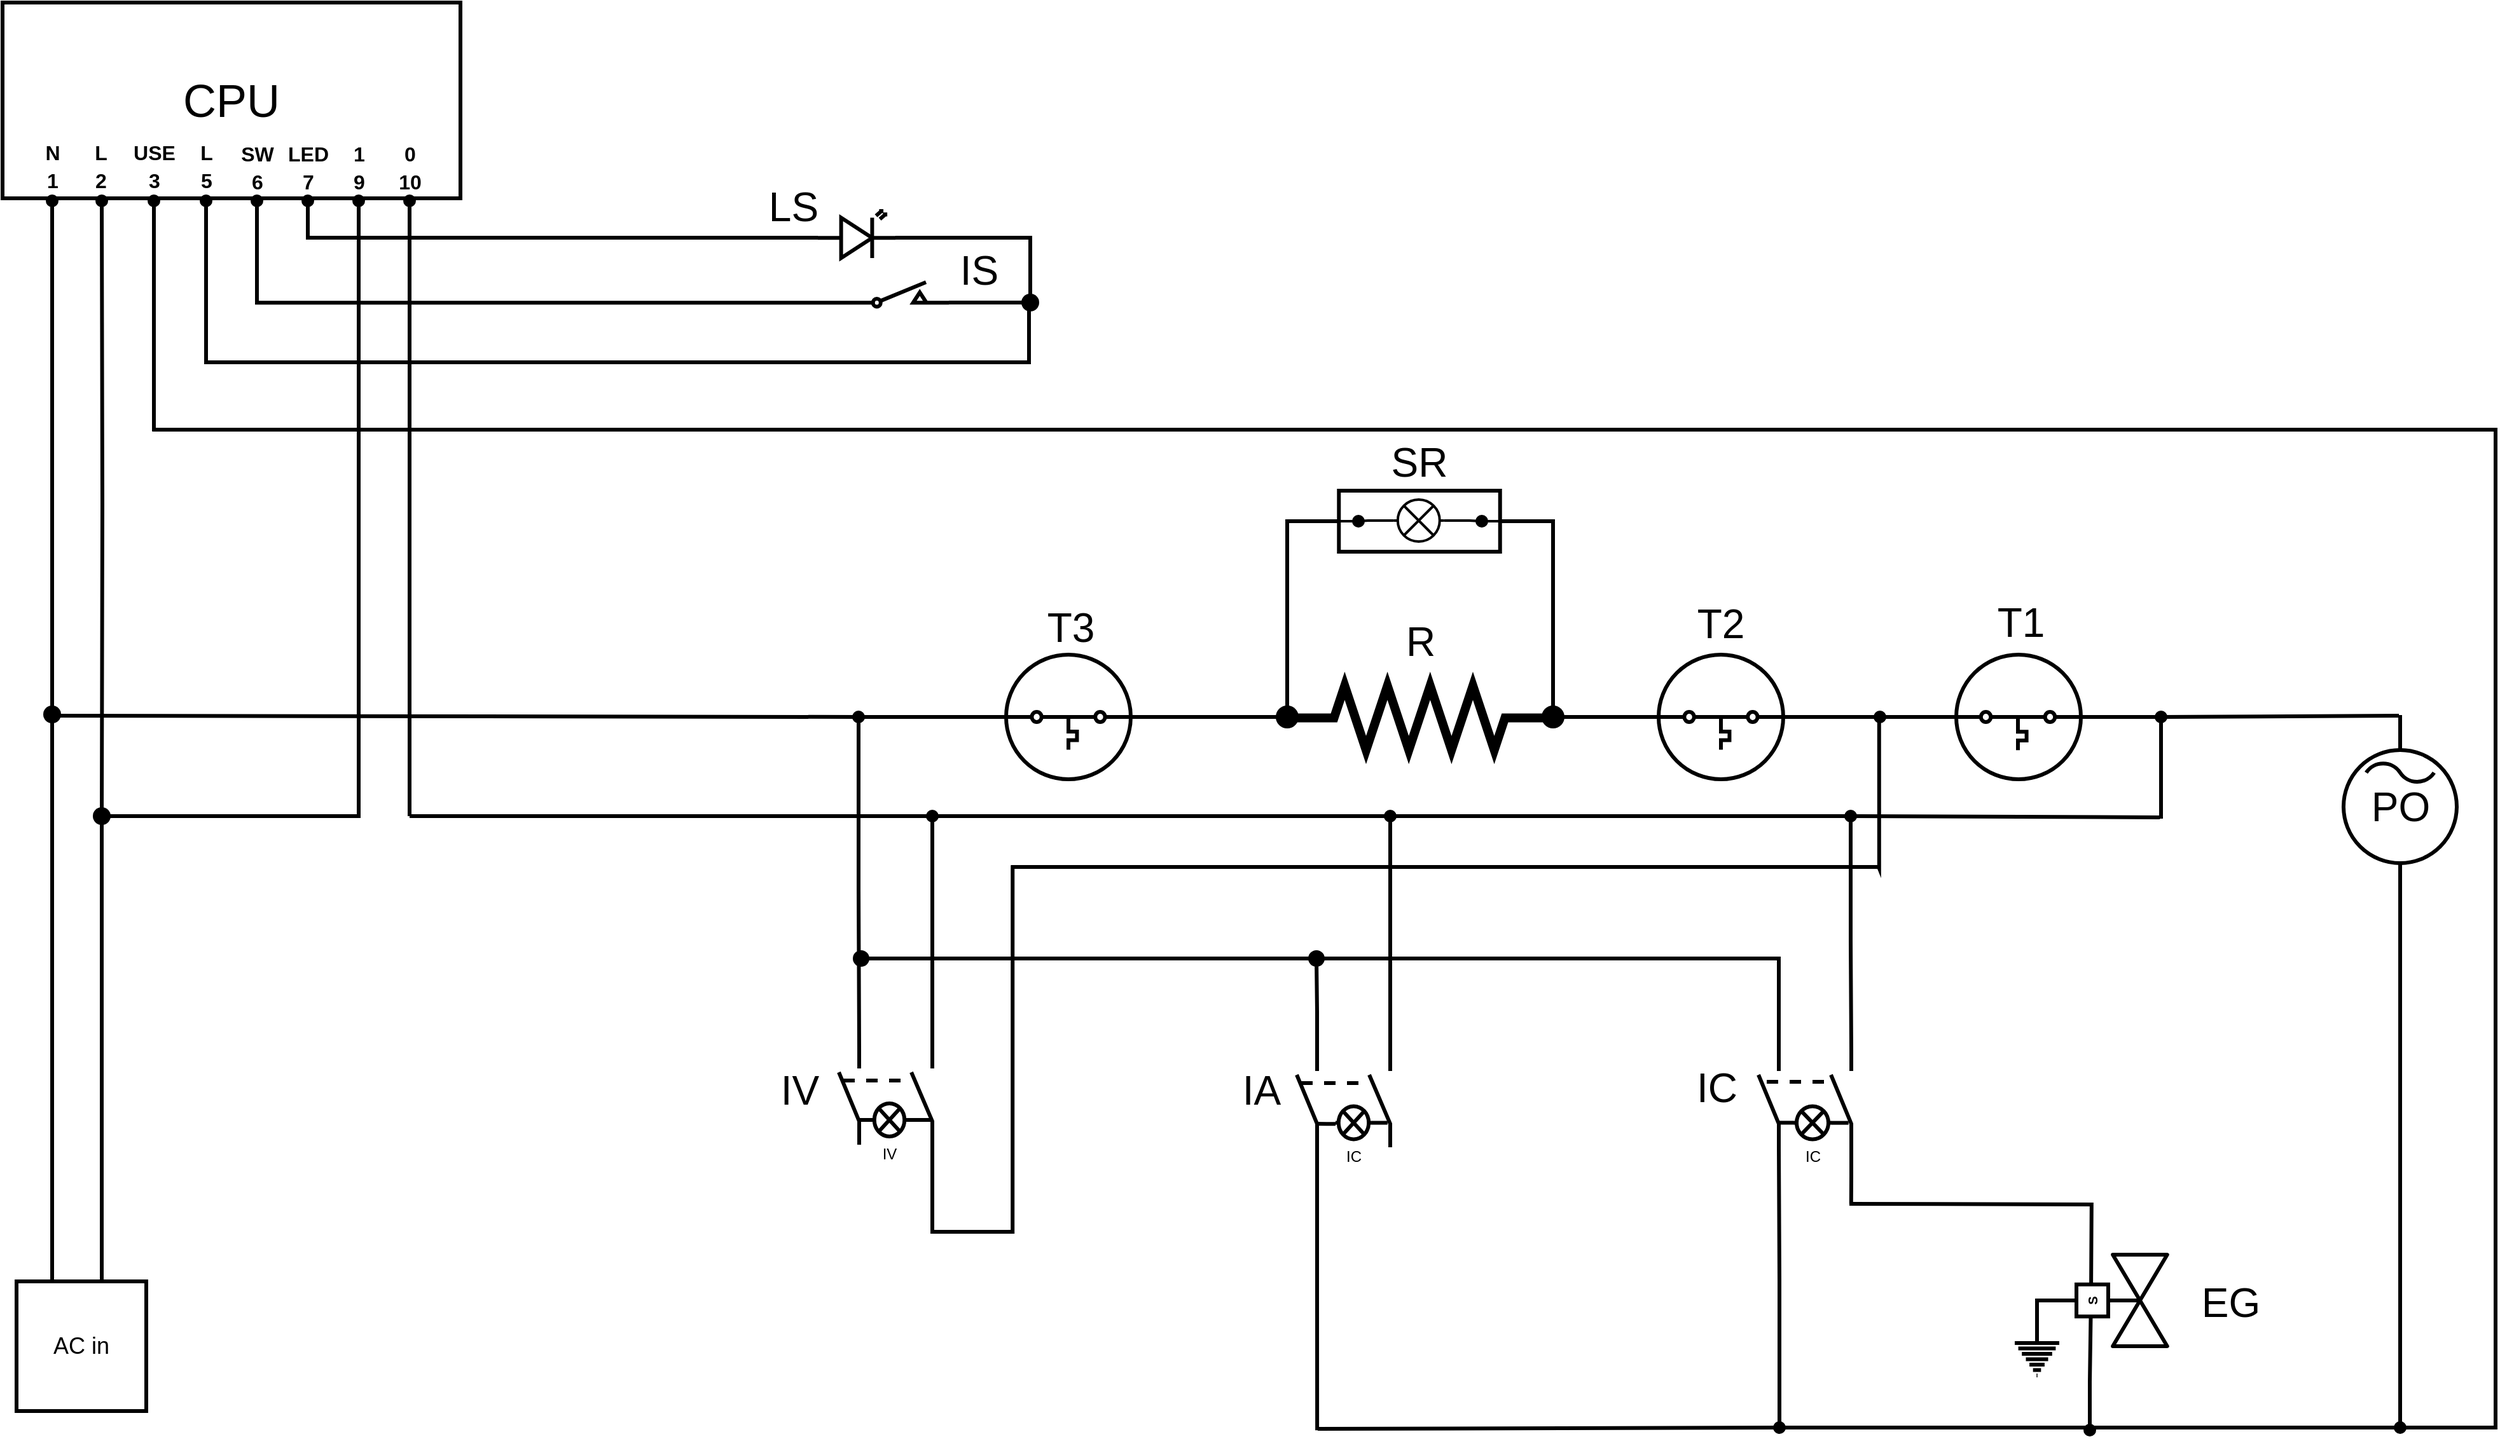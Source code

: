 <mxfile version="21.6.5" type="device" pages="4">
  <diagram name="Silvia E Electrical Diagram" id="HehWgwZlTLQg-nRcw1mJ">
    <mxGraphModel dx="4730" dy="4583" grid="0" gridSize="10" guides="0" tooltips="1" connect="1" arrows="1" fold="1" page="0" pageScale="1" pageWidth="1169" pageHeight="827" math="0" shadow="0">
      <root>
        <mxCell id="0" />
        <mxCell id="1" parent="0" />
        <mxCell id="DdXjut73S6GnP42EmO_S-4" value="" style="endArrow=none;html=1;rounded=0;strokeWidth=3;" parent="1" source="DdXjut73S6GnP42EmO_S-12" edge="1">
          <mxGeometry width="50" height="50" relative="1" as="geometry">
            <mxPoint x="1206" y="1342" as="sourcePoint" />
            <mxPoint x="2132" y="1341" as="targetPoint" />
          </mxGeometry>
        </mxCell>
        <mxCell id="DdXjut73S6GnP42EmO_S-9" value="" style="endArrow=none;html=1;rounded=0;strokeWidth=3;" parent="1" target="DdXjut73S6GnP42EmO_S-10" edge="1">
          <mxGeometry width="50" height="50" relative="1" as="geometry">
            <mxPoint x="1206" y="1342" as="sourcePoint" />
            <mxPoint x="2134" y="1342" as="targetPoint" />
          </mxGeometry>
        </mxCell>
        <mxCell id="DdXjut73S6GnP42EmO_S-32" style="edgeStyle=orthogonalEdgeStyle;rounded=0;orthogonalLoop=1;jettySize=auto;html=1;entryX=0;entryY=1;entryDx=0;entryDy=0;entryPerimeter=0;endArrow=none;endFill=0;strokeWidth=3;" parent="1" source="DdXjut73S6GnP42EmO_S-10" target="DdXjut73S6GnP42EmO_S-29" edge="1">
          <mxGeometry relative="1" as="geometry" />
        </mxCell>
        <mxCell id="DdXjut73S6GnP42EmO_S-10" value="" style="shape=waypoint;sketch=0;fillStyle=solid;size=6;pointerEvents=1;points=[];fillColor=none;resizable=0;rotatable=0;perimeter=centerPerimeter;snapToPoint=1;strokeWidth=3;" parent="1" vertex="1">
          <mxGeometry x="1559" y="1331" width="20" height="20" as="geometry" />
        </mxCell>
        <mxCell id="DdXjut73S6GnP42EmO_S-15" style="edgeStyle=orthogonalEdgeStyle;rounded=0;orthogonalLoop=1;jettySize=auto;html=1;entryX=0.348;entryY=0.158;entryDx=0;entryDy=0;entryPerimeter=0;endArrow=none;endFill=0;strokeWidth=3;" parent="1" source="DdXjut73S6GnP42EmO_S-11" target="DdXjut73S6GnP42EmO_S-14" edge="1">
          <mxGeometry relative="1" as="geometry" />
        </mxCell>
        <mxCell id="DdXjut73S6GnP42EmO_S-11" value="" style="shape=waypoint;sketch=0;fillStyle=solid;size=6;pointerEvents=1;points=[];fillColor=none;resizable=0;rotatable=0;perimeter=centerPerimeter;snapToPoint=1;strokeWidth=3;" parent="1" vertex="1">
          <mxGeometry x="1803" y="1333" width="20" height="20" as="geometry" />
        </mxCell>
        <mxCell id="DdXjut73S6GnP42EmO_S-13" value="" style="endArrow=none;html=1;rounded=0;strokeWidth=3;" parent="1" source="DdXjut73S6GnP42EmO_S-10" target="DdXjut73S6GnP42EmO_S-12" edge="1">
          <mxGeometry width="50" height="50" relative="1" as="geometry">
            <mxPoint x="1569" y="1341" as="sourcePoint" />
            <mxPoint x="2134" y="1342" as="targetPoint" />
          </mxGeometry>
        </mxCell>
        <mxCell id="DdXjut73S6GnP42EmO_S-76" style="edgeStyle=orthogonalEdgeStyle;rounded=0;orthogonalLoop=1;jettySize=auto;html=1;strokeWidth=3;endArrow=none;endFill=0;" parent="1" source="DdXjut73S6GnP42EmO_S-12" edge="1">
          <mxGeometry relative="1" as="geometry">
            <mxPoint x="2057" y="780.556" as="targetPoint" />
          </mxGeometry>
        </mxCell>
        <mxCell id="DdXjut73S6GnP42EmO_S-12" value="" style="shape=waypoint;sketch=0;fillStyle=solid;size=6;pointerEvents=1;points=[];fillColor=none;resizable=0;rotatable=0;perimeter=centerPerimeter;snapToPoint=1;strokeWidth=3;" parent="1" vertex="1">
          <mxGeometry x="2047" y="1331" width="20" height="20" as="geometry" />
        </mxCell>
        <mxCell id="DdXjut73S6GnP42EmO_S-18" style="edgeStyle=orthogonalEdgeStyle;rounded=0;orthogonalLoop=1;jettySize=auto;html=1;entryX=0.5;entryY=0;entryDx=0;entryDy=0;entryPerimeter=0;strokeWidth=3;endArrow=none;endFill=0;" parent="1" source="DdXjut73S6GnP42EmO_S-14" target="DdXjut73S6GnP42EmO_S-16" edge="1">
          <mxGeometry relative="1" as="geometry" />
        </mxCell>
        <mxCell id="DdXjut73S6GnP42EmO_S-23" style="edgeStyle=orthogonalEdgeStyle;rounded=0;orthogonalLoop=1;jettySize=auto;html=1;entryX=0.647;entryY=0.16;entryDx=0;entryDy=0;entryPerimeter=0;endArrow=none;endFill=0;strokeWidth=3;" parent="1" edge="1">
          <mxGeometry relative="1" as="geometry">
            <mxPoint x="1624" y="1165" as="sourcePoint" />
            <mxPoint x="1813.924" y="1249.041" as="targetPoint" />
          </mxGeometry>
        </mxCell>
        <mxCell id="DdXjut73S6GnP42EmO_S-14" value="" style="verticalLabelPosition=bottom;align=center;html=1;verticalAlign=top;pointerEvents=1;dashed=0;shape=mxgraph.pid2valves.valve;valveType=gate;actuator=solenoid;rotation=-90;strokeWidth=3;fontSize=14;" parent="1" vertex="1">
          <mxGeometry x="1802.19" y="1205.32" width="72" height="71.37" as="geometry" />
        </mxCell>
        <mxCell id="DdXjut73S6GnP42EmO_S-16" value="" style="pointerEvents=1;verticalLabelPosition=bottom;shadow=0;dashed=0;align=center;html=1;verticalAlign=top;shape=mxgraph.electrical.signal_sources.protective_earth;strokeWidth=3;" parent="1" vertex="1">
          <mxGeometry x="1754" y="1266" width="35" height="34" as="geometry" />
        </mxCell>
        <mxCell id="DdXjut73S6GnP42EmO_S-30" style="edgeStyle=orthogonalEdgeStyle;rounded=0;orthogonalLoop=1;jettySize=auto;html=1;entryX=0.258;entryY=1.001;entryDx=0;entryDy=0;entryPerimeter=0;endArrow=none;endFill=0;strokeWidth=3;" parent="1" source="DdXjut73S6GnP42EmO_S-19" target="DdXjut73S6GnP42EmO_S-29" edge="1">
          <mxGeometry relative="1" as="geometry">
            <Array as="points">
              <mxPoint x="1568" y="1101" />
              <mxPoint x="1568" y="1101" />
            </Array>
          </mxGeometry>
        </mxCell>
        <mxCell id="DdXjut73S6GnP42EmO_S-61" style="edgeStyle=orthogonalEdgeStyle;rounded=0;orthogonalLoop=1;jettySize=auto;html=1;entryX=0.256;entryY=0.865;entryDx=0;entryDy=0;entryPerimeter=0;strokeWidth=3;endArrow=none;endFill=0;" parent="1" source="DdXjut73S6GnP42EmO_S-19" target="DdXjut73S6GnP42EmO_S-33" edge="1">
          <mxGeometry relative="1" as="geometry">
            <Array as="points">
              <mxPoint x="1612" y="1101" />
            </Array>
          </mxGeometry>
        </mxCell>
        <mxCell id="DdXjut73S6GnP42EmO_S-19" value="IC" style="pointerEvents=1;verticalLabelPosition=bottom;shadow=0;dashed=0;align=center;html=1;verticalAlign=top;shape=mxgraph.electrical.miscellaneous.light_bulb;strokeWidth=3;aspect=fixed;" parent="1" vertex="1">
          <mxGeometry x="1580" y="1088.23" width="30" height="26" as="geometry" />
        </mxCell>
        <mxCell id="DdXjut73S6GnP42EmO_S-40" style="edgeStyle=orthogonalEdgeStyle;rounded=0;orthogonalLoop=1;jettySize=auto;html=1;exitDx=0;exitDy=0;exitPerimeter=0;endArrow=oval;endFill=1;strokeWidth=3;endSize=10;" parent="1" source="DdXjut73S6GnP42EmO_S-52" edge="1">
          <mxGeometry relative="1" as="geometry">
            <mxPoint x="847" y="972" as="targetPoint" />
            <Array as="points" />
          </mxGeometry>
        </mxCell>
        <mxCell id="DdXjut73S6GnP42EmO_S-29" value="" style="pointerEvents=1;verticalLabelPosition=bottom;shadow=0;dashed=0;align=center;html=1;verticalAlign=top;shape=mxgraph.electrical.electro-mechanical.make_contact;rotation=-90;strokeWidth=3;" parent="1" vertex="1">
          <mxGeometry x="1523" y="1075" width="75" height="16" as="geometry" />
        </mxCell>
        <mxCell id="DdXjut73S6GnP42EmO_S-34" style="edgeStyle=orthogonalEdgeStyle;rounded=0;orthogonalLoop=1;jettySize=auto;html=1;exitX=0;exitY=1;exitDx=0;exitDy=0;exitPerimeter=0;strokeWidth=3;endArrow=none;endFill=0;" parent="1" source="DdXjut73S6GnP42EmO_S-33" edge="1">
          <mxGeometry relative="1" as="geometry">
            <mxPoint x="1625.39" y="1164.949" as="targetPoint" />
          </mxGeometry>
        </mxCell>
        <mxCell id="DdXjut73S6GnP42EmO_S-33" value="" style="pointerEvents=1;verticalLabelPosition=bottom;shadow=0;dashed=0;align=center;html=1;verticalAlign=top;shape=mxgraph.electrical.electro-mechanical.make_contact;rotation=-90;strokeWidth=3;" parent="1" vertex="1">
          <mxGeometry x="1580" y="1075" width="75" height="16" as="geometry" />
        </mxCell>
        <mxCell id="DdXjut73S6GnP42EmO_S-35" value="" style="endArrow=none;dashed=1;html=1;rounded=0;strokeWidth=3;" parent="1" edge="1">
          <mxGeometry width="50" height="50" relative="1" as="geometry">
            <mxPoint x="1559" y="1069" as="sourcePoint" />
            <mxPoint x="1609" y="1069" as="targetPoint" />
          </mxGeometry>
        </mxCell>
        <mxCell id="DdXjut73S6GnP42EmO_S-59" style="edgeStyle=orthogonalEdgeStyle;rounded=0;orthogonalLoop=1;jettySize=auto;html=1;entryX=0.246;entryY=0.955;entryDx=0;entryDy=0;entryPerimeter=0;endArrow=none;endFill=0;strokeWidth=3;" parent="1" source="DdXjut73S6GnP42EmO_S-36" target="DdXjut73S6GnP42EmO_S-37" edge="1">
          <mxGeometry relative="1" as="geometry">
            <Array as="points">
              <mxPoint x="1213" y="1102" />
            </Array>
          </mxGeometry>
        </mxCell>
        <mxCell id="DdXjut73S6GnP42EmO_S-60" style="edgeStyle=orthogonalEdgeStyle;rounded=0;orthogonalLoop=1;jettySize=auto;html=1;exitX=1;exitY=0.5;exitDx=0;exitDy=0;exitPerimeter=0;entryX=0.246;entryY=0.873;entryDx=0;entryDy=0;entryPerimeter=0;strokeWidth=3;endArrow=none;endFill=0;" parent="1" source="DdXjut73S6GnP42EmO_S-36" target="DdXjut73S6GnP42EmO_S-38" edge="1">
          <mxGeometry relative="1" as="geometry" />
        </mxCell>
        <mxCell id="DdXjut73S6GnP42EmO_S-36" value="IC" style="pointerEvents=1;verticalLabelPosition=bottom;shadow=0;dashed=0;align=center;html=1;verticalAlign=top;shape=mxgraph.electrical.miscellaneous.light_bulb;strokeWidth=3;aspect=fixed;" parent="1" vertex="1">
          <mxGeometry x="1220" y="1088.23" width="28.48" height="26" as="geometry" />
        </mxCell>
        <mxCell id="DdXjut73S6GnP42EmO_S-39" style="edgeStyle=orthogonalEdgeStyle;rounded=0;orthogonalLoop=1;jettySize=auto;html=1;exitX=0;exitY=1;exitDx=0;exitDy=0;exitPerimeter=0;strokeWidth=3;endArrow=none;endFill=0;" parent="1" source="DdXjut73S6GnP42EmO_S-37" edge="1">
          <mxGeometry relative="1" as="geometry">
            <mxPoint x="1205.556" y="1343.111" as="targetPoint" />
          </mxGeometry>
        </mxCell>
        <mxCell id="DdXjut73S6GnP42EmO_S-177" style="edgeStyle=orthogonalEdgeStyle;rounded=0;orthogonalLoop=1;jettySize=auto;html=1;exitX=1;exitY=1;exitDx=0;exitDy=0;exitPerimeter=0;strokeWidth=3;endArrow=none;endFill=0;" parent="1" source="DdXjut73S6GnP42EmO_S-37" target="DdXjut73S6GnP42EmO_S-52" edge="1">
          <mxGeometry relative="1" as="geometry" />
        </mxCell>
        <mxCell id="DdXjut73S6GnP42EmO_S-37" value="" style="pointerEvents=1;verticalLabelPosition=bottom;shadow=0;dashed=0;align=center;html=1;verticalAlign=top;shape=mxgraph.electrical.electro-mechanical.make_contact;rotation=-90;strokeWidth=3;" parent="1" vertex="1">
          <mxGeometry x="1160" y="1075" width="75" height="16" as="geometry" />
        </mxCell>
        <mxCell id="DdXjut73S6GnP42EmO_S-38" value="" style="pointerEvents=1;verticalLabelPosition=bottom;shadow=0;dashed=0;align=center;html=1;verticalAlign=top;shape=mxgraph.electrical.electro-mechanical.make_contact;rotation=-90;strokeWidth=3;" parent="1" vertex="1">
          <mxGeometry x="1217.25" y="1074.75" width="75" height="16.5" as="geometry" />
        </mxCell>
        <mxCell id="DdXjut73S6GnP42EmO_S-42" value="" style="endArrow=none;html=1;rounded=0;strokeWidth=3;" parent="1" source="DdXjut73S6GnP42EmO_S-44" edge="1">
          <mxGeometry width="50" height="50" relative="1" as="geometry">
            <mxPoint x="211" y="779" as="sourcePoint" />
            <mxPoint x="2056" y="781" as="targetPoint" />
          </mxGeometry>
        </mxCell>
        <mxCell id="DdXjut73S6GnP42EmO_S-43" value="" style="endArrow=none;html=1;rounded=0;strokeWidth=3;" parent="1" source="DdXjut73S6GnP42EmO_S-48" edge="1">
          <mxGeometry width="50" height="50" relative="1" as="geometry">
            <mxPoint x="253" y="859" as="sourcePoint" />
            <mxPoint x="1868" y="861" as="targetPoint" />
          </mxGeometry>
        </mxCell>
        <mxCell id="DdXjut73S6GnP42EmO_S-57" style="edgeStyle=orthogonalEdgeStyle;rounded=0;orthogonalLoop=1;jettySize=auto;html=1;endArrow=none;endFill=0;strokeWidth=3;" parent="1" source="DdXjut73S6GnP42EmO_S-44" edge="1">
          <mxGeometry relative="1" as="geometry">
            <mxPoint x="1869" y="862" as="targetPoint" />
          </mxGeometry>
        </mxCell>
        <mxCell id="DdXjut73S6GnP42EmO_S-44" value="" style="shape=waypoint;sketch=0;fillStyle=solid;size=6;pointerEvents=1;points=[];fillColor=none;resizable=0;rotatable=0;perimeter=centerPerimeter;snapToPoint=1;strokeWidth=3;" parent="1" vertex="1">
          <mxGeometry x="1859" y="772" width="20" height="20" as="geometry" />
        </mxCell>
        <mxCell id="DdXjut73S6GnP42EmO_S-67" style="edgeStyle=orthogonalEdgeStyle;rounded=0;orthogonalLoop=1;jettySize=auto;html=1;strokeWidth=3;endArrow=none;endFill=0;" parent="1" edge="1">
          <mxGeometry relative="1" as="geometry">
            <mxPoint x="965" y="900" as="targetPoint" />
            <mxPoint x="1647.38" y="783.0" as="sourcePoint" />
            <Array as="points">
              <mxPoint x="1647" y="901" />
              <mxPoint x="1647" y="901" />
              <mxPoint x="1647" y="900" />
            </Array>
          </mxGeometry>
        </mxCell>
        <mxCell id="WgM1UT-sSTAgrjm_cgom-15" style="edgeStyle=orthogonalEdgeStyle;rounded=0;orthogonalLoop=1;jettySize=auto;html=1;entryX=1;entryY=0.5;entryDx=0;entryDy=0;entryPerimeter=0;strokeWidth=3;endArrow=none;endFill=0;" parent="1" source="DdXjut73S6GnP42EmO_S-46" target="DdXjut73S6GnP42EmO_S-121" edge="1">
          <mxGeometry relative="1" as="geometry" />
        </mxCell>
        <mxCell id="DdXjut73S6GnP42EmO_S-46" value="" style="shape=waypoint;sketch=0;fillStyle=solid;size=6;pointerEvents=1;points=[];fillColor=none;resizable=0;rotatable=0;perimeter=centerPerimeter;snapToPoint=1;strokeWidth=3;" parent="1" vertex="1">
          <mxGeometry x="1638" y="772" width="20" height="20" as="geometry" />
        </mxCell>
        <mxCell id="DdXjut73S6GnP42EmO_S-49" value="" style="endArrow=none;html=1;rounded=0;strokeWidth=3;" parent="1" source="DdXjut73S6GnP42EmO_S-50" target="DdXjut73S6GnP42EmO_S-48" edge="1">
          <mxGeometry width="50" height="50" relative="1" as="geometry">
            <mxPoint x="253" y="859" as="sourcePoint" />
            <mxPoint x="1868" y="861" as="targetPoint" />
          </mxGeometry>
        </mxCell>
        <mxCell id="DdXjut73S6GnP42EmO_S-56" style="edgeStyle=orthogonalEdgeStyle;rounded=0;orthogonalLoop=1;jettySize=auto;html=1;entryX=1;entryY=1;entryDx=0;entryDy=0;entryPerimeter=0;strokeWidth=3;endArrow=none;endFill=0;" parent="1" source="DdXjut73S6GnP42EmO_S-48" target="DdXjut73S6GnP42EmO_S-33" edge="1">
          <mxGeometry relative="1" as="geometry" />
        </mxCell>
        <mxCell id="DdXjut73S6GnP42EmO_S-48" value="" style="shape=waypoint;sketch=0;fillStyle=solid;size=6;pointerEvents=1;points=[];fillColor=none;resizable=0;rotatable=0;perimeter=centerPerimeter;snapToPoint=1;strokeWidth=3;" parent="1" vertex="1">
          <mxGeometry x="1615" y="850" width="20" height="20" as="geometry" />
        </mxCell>
        <mxCell id="DdXjut73S6GnP42EmO_S-51" value="" style="endArrow=none;html=1;rounded=0;strokeWidth=3;" parent="1" target="DdXjut73S6GnP42EmO_S-50" edge="1">
          <mxGeometry width="50" height="50" relative="1" as="geometry">
            <mxPoint x="492" y="860" as="sourcePoint" />
            <mxPoint x="1624" y="860" as="targetPoint" />
          </mxGeometry>
        </mxCell>
        <mxCell id="DdXjut73S6GnP42EmO_S-55" style="edgeStyle=orthogonalEdgeStyle;rounded=0;orthogonalLoop=1;jettySize=auto;html=1;entryX=1;entryY=1;entryDx=0;entryDy=0;entryPerimeter=0;strokeWidth=3;endArrow=none;endFill=0;" parent="1" source="DdXjut73S6GnP42EmO_S-50" target="DdXjut73S6GnP42EmO_S-38" edge="1">
          <mxGeometry relative="1" as="geometry" />
        </mxCell>
        <mxCell id="DdXjut73S6GnP42EmO_S-50" value="" style="shape=waypoint;sketch=0;fillStyle=solid;size=6;pointerEvents=1;points=[];fillColor=none;resizable=0;rotatable=0;perimeter=centerPerimeter;snapToPoint=1;strokeWidth=3;" parent="1" vertex="1">
          <mxGeometry x="1253" y="850" width="20" height="20" as="geometry" />
        </mxCell>
        <mxCell id="DdXjut73S6GnP42EmO_S-53" value="" style="edgeStyle=orthogonalEdgeStyle;rounded=0;orthogonalLoop=1;jettySize=auto;html=1;exitX=1;exitY=1;exitDx=0;exitDy=0;exitPerimeter=0;endArrow=oval;endFill=1;strokeWidth=3;endSize=10;" parent="1" source="DdXjut73S6GnP42EmO_S-29" target="DdXjut73S6GnP42EmO_S-52" edge="1">
          <mxGeometry relative="1" as="geometry">
            <mxPoint x="847" y="972" as="targetPoint" />
            <mxPoint x="1569" y="1046" as="sourcePoint" />
            <Array as="points">
              <mxPoint x="1569" y="972" />
              <mxPoint x="1281" y="972" />
            </Array>
          </mxGeometry>
        </mxCell>
        <mxCell id="DdXjut73S6GnP42EmO_S-52" value="" style="shape=waypoint;sketch=0;fillStyle=solid;size=6;pointerEvents=1;points=[];fillColor=none;resizable=0;rotatable=0;perimeter=centerPerimeter;snapToPoint=1;strokeWidth=3;" parent="1" vertex="1">
          <mxGeometry x="1195" y="962" width="20" height="20" as="geometry" />
        </mxCell>
        <mxCell id="DdXjut73S6GnP42EmO_S-62" value="" style="endArrow=none;dashed=1;html=1;rounded=0;strokeWidth=3;" parent="1" edge="1">
          <mxGeometry width="50" height="50" relative="1" as="geometry">
            <mxPoint x="1193" y="1070" as="sourcePoint" />
            <mxPoint x="1243" y="1070" as="targetPoint" />
          </mxGeometry>
        </mxCell>
        <mxCell id="DdXjut73S6GnP42EmO_S-78" style="edgeStyle=orthogonalEdgeStyle;rounded=0;orthogonalLoop=1;jettySize=auto;html=1;strokeWidth=3;endArrow=none;endFill=0;" parent="1" source="DdXjut73S6GnP42EmO_S-63" edge="1">
          <mxGeometry relative="1" as="geometry">
            <mxPoint x="849" y="1099" as="targetPoint" />
            <Array as="points">
              <mxPoint x="846" y="1099" />
            </Array>
          </mxGeometry>
        </mxCell>
        <mxCell id="DdXjut73S6GnP42EmO_S-79" style="edgeStyle=orthogonalEdgeStyle;rounded=0;orthogonalLoop=1;jettySize=auto;html=1;exitX=1;exitY=0.5;exitDx=0;exitDy=0;exitPerimeter=0;entryX=0.261;entryY=0.945;entryDx=0;entryDy=0;entryPerimeter=0;endArrow=none;endFill=0;strokeWidth=3;" parent="1" source="DdXjut73S6GnP42EmO_S-63" target="DdXjut73S6GnP42EmO_S-64" edge="1">
          <mxGeometry relative="1" as="geometry" />
        </mxCell>
        <mxCell id="DdXjut73S6GnP42EmO_S-63" value="IV" style="pointerEvents=1;verticalLabelPosition=bottom;shadow=0;dashed=0;align=center;html=1;verticalAlign=top;shape=mxgraph.electrical.miscellaneous.light_bulb;strokeWidth=3;aspect=fixed;" parent="1" vertex="1">
          <mxGeometry x="855" y="1086" width="28.48" height="26" as="geometry" />
        </mxCell>
        <mxCell id="DdXjut73S6GnP42EmO_S-68" style="edgeStyle=orthogonalEdgeStyle;rounded=0;orthogonalLoop=1;jettySize=auto;html=1;exitX=0;exitY=1;exitDx=0;exitDy=0;exitPerimeter=0;strokeWidth=3;endArrow=none;endFill=0;" parent="1" source="DdXjut73S6GnP42EmO_S-64" edge="1">
          <mxGeometry relative="1" as="geometry">
            <mxPoint x="966.125" y="898.625" as="targetPoint" />
            <Array as="points">
              <mxPoint x="903" y="1187" />
              <mxPoint x="966" y="1187" />
            </Array>
          </mxGeometry>
        </mxCell>
        <mxCell id="DdXjut73S6GnP42EmO_S-72" style="edgeStyle=orthogonalEdgeStyle;rounded=0;orthogonalLoop=1;jettySize=auto;html=1;exitX=1;exitY=1;exitDx=0;exitDy=0;exitPerimeter=0;strokeWidth=3;endArrow=none;endFill=0;" parent="1" source="DdXjut73S6GnP42EmO_S-64" target="DdXjut73S6GnP42EmO_S-71" edge="1">
          <mxGeometry relative="1" as="geometry" />
        </mxCell>
        <mxCell id="DdXjut73S6GnP42EmO_S-64" value="" style="pointerEvents=1;verticalLabelPosition=bottom;shadow=0;dashed=0;align=center;html=1;verticalAlign=top;shape=mxgraph.electrical.electro-mechanical.make_contact;rotation=-90;strokeWidth=3;" parent="1" vertex="1">
          <mxGeometry x="857.25" y="1072.75" width="75" height="16.5" as="geometry" />
        </mxCell>
        <mxCell id="DdXjut73S6GnP42EmO_S-65" value="" style="pointerEvents=1;verticalLabelPosition=bottom;shadow=0;dashed=0;align=center;html=1;verticalAlign=top;shape=mxgraph.electrical.electro-mechanical.make_contact;rotation=-90;strokeWidth=3;" parent="1" vertex="1">
          <mxGeometry x="800" y="1073" width="75" height="16" as="geometry" />
        </mxCell>
        <mxCell id="DdXjut73S6GnP42EmO_S-66" value="" style="endArrow=none;dashed=1;html=1;rounded=0;strokeWidth=3;" parent="1" edge="1">
          <mxGeometry width="50" height="50" relative="1" as="geometry">
            <mxPoint x="833" y="1068" as="sourcePoint" />
            <mxPoint x="883" y="1068" as="targetPoint" />
          </mxGeometry>
        </mxCell>
        <mxCell id="DdXjut73S6GnP42EmO_S-71" value="" style="shape=waypoint;sketch=0;fillStyle=solid;size=6;pointerEvents=1;points=[];fillColor=none;resizable=0;rotatable=0;perimeter=centerPerimeter;snapToPoint=1;strokeWidth=3;" parent="1" vertex="1">
          <mxGeometry x="893" y="850" width="20" height="20" as="geometry" />
        </mxCell>
        <mxCell id="DdXjut73S6GnP42EmO_S-74" value="" style="endArrow=none;html=1;rounded=0;strokeWidth=3;" parent="1" edge="1">
          <mxGeometry width="50" height="50" relative="1" as="geometry">
            <mxPoint x="211" y="781" as="sourcePoint" />
            <mxPoint x="845.0" y="782" as="targetPoint" />
          </mxGeometry>
        </mxCell>
        <mxCell id="DdXjut73S6GnP42EmO_S-75" style="edgeStyle=orthogonalEdgeStyle;rounded=0;orthogonalLoop=1;jettySize=auto;html=1;entryX=1;entryY=1;entryDx=0;entryDy=0;entryPerimeter=0;strokeWidth=3;endArrow=none;endFill=0;" parent="1" source="DdXjut73S6GnP42EmO_S-73" target="DdXjut73S6GnP42EmO_S-65" edge="1">
          <mxGeometry relative="1" as="geometry" />
        </mxCell>
        <mxCell id="DdXjut73S6GnP42EmO_S-73" value="" style="shape=waypoint;sketch=0;fillStyle=solid;size=6;pointerEvents=1;points=[];fillColor=none;resizable=0;rotatable=0;perimeter=centerPerimeter;snapToPoint=1;strokeWidth=3;" parent="1" vertex="1">
          <mxGeometry x="835" y="772" width="20" height="20" as="geometry" />
        </mxCell>
        <mxCell id="DdXjut73S6GnP42EmO_S-91" value="CPU" style="rounded=0;whiteSpace=wrap;html=1;strokeWidth=3;fontSize=36;" parent="1" vertex="1">
          <mxGeometry x="172" y="220" width="360" height="154" as="geometry" />
        </mxCell>
        <mxCell id="DdXjut73S6GnP42EmO_S-106" style="edgeStyle=orthogonalEdgeStyle;rounded=0;orthogonalLoop=1;jettySize=auto;html=1;strokeWidth=3;endArrow=none;endFill=0;" parent="1" source="DdXjut73S6GnP42EmO_S-92" edge="1">
          <mxGeometry relative="1" as="geometry">
            <mxPoint x="211" y="1225.889" as="targetPoint" />
          </mxGeometry>
        </mxCell>
        <mxCell id="DdXjut73S6GnP42EmO_S-92" value="" style="shape=waypoint;sketch=0;fillStyle=solid;size=6;pointerEvents=1;points=[];fillColor=none;resizable=0;rotatable=0;perimeter=centerPerimeter;snapToPoint=1;strokeWidth=3;" parent="1" vertex="1">
          <mxGeometry x="201" y="366" width="20" height="20" as="geometry" />
        </mxCell>
        <mxCell id="DdXjut73S6GnP42EmO_S-107" style="edgeStyle=orthogonalEdgeStyle;rounded=0;orthogonalLoop=1;jettySize=auto;html=1;strokeWidth=3;endArrow=none;endFill=0;" parent="1" source="DdXjut73S6GnP42EmO_S-109" edge="1">
          <mxGeometry relative="1" as="geometry">
            <mxPoint x="250" y="1226" as="targetPoint" />
          </mxGeometry>
        </mxCell>
        <mxCell id="DdXjut73S6GnP42EmO_S-93" value="" style="shape=waypoint;sketch=0;fillStyle=solid;size=6;pointerEvents=1;points=[];fillColor=none;resizable=0;rotatable=0;perimeter=centerPerimeter;snapToPoint=1;strokeWidth=3;" parent="1" vertex="1">
          <mxGeometry x="240" y="366" width="20" height="20" as="geometry" />
        </mxCell>
        <mxCell id="DdXjut73S6GnP42EmO_S-103" style="edgeStyle=orthogonalEdgeStyle;rounded=0;orthogonalLoop=1;jettySize=auto;html=1;strokeWidth=3;endArrow=none;endFill=0;" parent="1" source="DdXjut73S6GnP42EmO_S-94" edge="1">
          <mxGeometry relative="1" as="geometry">
            <mxPoint x="291" y="557.333" as="targetPoint" />
          </mxGeometry>
        </mxCell>
        <mxCell id="DdXjut73S6GnP42EmO_S-94" value="" style="shape=waypoint;sketch=0;fillStyle=solid;size=6;pointerEvents=1;points=[];fillColor=none;resizable=0;rotatable=0;perimeter=centerPerimeter;snapToPoint=1;strokeWidth=3;" parent="1" vertex="1">
          <mxGeometry x="281" y="366" width="20" height="20" as="geometry" />
        </mxCell>
        <mxCell id="DdXjut73S6GnP42EmO_S-164" style="edgeStyle=orthogonalEdgeStyle;rounded=0;orthogonalLoop=1;jettySize=auto;html=1;endArrow=none;endFill=0;strokeWidth=3;entryX=0.5;entryY=0.75;entryDx=0;entryDy=0;entryPerimeter=0;" parent="1" source="DdXjut73S6GnP42EmO_S-95" target="DdXjut73S6GnP42EmO_S-162" edge="1">
          <mxGeometry relative="1" as="geometry">
            <mxPoint x="981.509" y="504" as="targetPoint" />
            <Array as="points">
              <mxPoint x="332" y="503" />
              <mxPoint x="979" y="503" />
              <mxPoint x="979" y="456" />
            </Array>
          </mxGeometry>
        </mxCell>
        <mxCell id="DdXjut73S6GnP42EmO_S-95" value="" style="shape=waypoint;sketch=0;fillStyle=solid;size=6;pointerEvents=1;points=[];fillColor=none;resizable=0;rotatable=0;perimeter=centerPerimeter;snapToPoint=1;strokeWidth=3;" parent="1" vertex="1">
          <mxGeometry x="322" y="366" width="20" height="20" as="geometry" />
        </mxCell>
        <mxCell id="DdXjut73S6GnP42EmO_S-161" style="edgeStyle=orthogonalEdgeStyle;rounded=0;orthogonalLoop=1;jettySize=auto;html=1;entryX=0;entryY=0.62;entryDx=0;entryDy=0;strokeWidth=3;endArrow=none;endFill=0;" parent="1" source="DdXjut73S6GnP42EmO_S-96" target="DdXjut73S6GnP42EmO_S-159" edge="1">
          <mxGeometry relative="1" as="geometry">
            <mxPoint x="538" y="455" as="targetPoint" />
            <Array as="points">
              <mxPoint x="372" y="456" />
            </Array>
          </mxGeometry>
        </mxCell>
        <mxCell id="DdXjut73S6GnP42EmO_S-96" value="" style="shape=waypoint;sketch=0;fillStyle=solid;size=6;pointerEvents=1;points=[];fillColor=none;resizable=0;rotatable=0;perimeter=centerPerimeter;snapToPoint=1;strokeWidth=3;" parent="1" vertex="1">
          <mxGeometry x="362" y="366" width="20" height="20" as="geometry" />
        </mxCell>
        <mxCell id="DdXjut73S6GnP42EmO_S-97" value="" style="shape=waypoint;sketch=0;fillStyle=solid;size=6;pointerEvents=1;points=[];fillColor=none;resizable=0;rotatable=0;perimeter=centerPerimeter;snapToPoint=1;strokeWidth=3;" parent="1" vertex="1">
          <mxGeometry x="402" y="366" width="20" height="20" as="geometry" />
        </mxCell>
        <mxCell id="DdXjut73S6GnP42EmO_S-175" style="edgeStyle=orthogonalEdgeStyle;rounded=0;orthogonalLoop=1;jettySize=auto;html=1;strokeWidth=3;endArrow=none;endFill=0;" parent="1" source="DdXjut73S6GnP42EmO_S-98" target="DdXjut73S6GnP42EmO_S-109" edge="1">
          <mxGeometry relative="1" as="geometry">
            <mxPoint x="442" y="860" as="targetPoint" />
            <Array as="points">
              <mxPoint x="452" y="860" />
            </Array>
          </mxGeometry>
        </mxCell>
        <mxCell id="DdXjut73S6GnP42EmO_S-98" value="" style="shape=waypoint;sketch=0;fillStyle=solid;size=6;pointerEvents=1;points=[];fillColor=none;resizable=0;rotatable=0;perimeter=centerPerimeter;snapToPoint=1;strokeWidth=3;" parent="1" vertex="1">
          <mxGeometry x="442" y="366" width="20" height="20" as="geometry" />
        </mxCell>
        <mxCell id="DdXjut73S6GnP42EmO_S-126" style="edgeStyle=orthogonalEdgeStyle;rounded=0;orthogonalLoop=1;jettySize=auto;html=1;strokeWidth=3;endArrow=none;endFill=0;" parent="1" source="DdXjut73S6GnP42EmO_S-99" edge="1">
          <mxGeometry relative="1" as="geometry">
            <mxPoint x="492" y="860" as="targetPoint" />
          </mxGeometry>
        </mxCell>
        <mxCell id="DdXjut73S6GnP42EmO_S-99" value="" style="shape=waypoint;sketch=0;fillStyle=solid;size=6;pointerEvents=1;points=[];fillColor=none;resizable=0;rotatable=0;perimeter=centerPerimeter;snapToPoint=1;strokeWidth=3;" parent="1" vertex="1">
          <mxGeometry x="482" y="366" width="20" height="20" as="geometry" />
        </mxCell>
        <mxCell id="DdXjut73S6GnP42EmO_S-100" value="PO" style="dashed=0;outlineConnect=0;align=center;html=1;shape=mxgraph.pid.engines.electric_motor_(ac);fontSize=32;direction=west;strokeWidth=3;" parent="1" vertex="1">
          <mxGeometry x="2012.5" y="808" width="89" height="89" as="geometry" />
        </mxCell>
        <mxCell id="DdXjut73S6GnP42EmO_S-102" style="edgeStyle=orthogonalEdgeStyle;rounded=0;orthogonalLoop=1;jettySize=auto;html=1;strokeWidth=3;endArrow=none;endFill=0;" parent="1" edge="1">
          <mxGeometry relative="1" as="geometry">
            <mxPoint x="290" y="556" as="targetPoint" />
            <mxPoint x="2102" y="1341" as="sourcePoint" />
            <Array as="points">
              <mxPoint x="2132" y="1341" />
              <mxPoint x="2132" y="556" />
            </Array>
          </mxGeometry>
        </mxCell>
        <mxCell id="DdXjut73S6GnP42EmO_S-108" value="" style="shape=waypoint;sketch=0;fillStyle=solid;size=6;pointerEvents=1;points=[];fillColor=none;resizable=0;rotatable=0;perimeter=centerPerimeter;snapToPoint=1;strokeWidth=5;" parent="1" vertex="1">
          <mxGeometry x="201" y="770" width="20" height="20" as="geometry" />
        </mxCell>
        <mxCell id="DdXjut73S6GnP42EmO_S-110" value="" style="edgeStyle=orthogonalEdgeStyle;rounded=0;orthogonalLoop=1;jettySize=auto;html=1;strokeWidth=3;endArrow=none;endFill=0;" parent="1" target="DdXjut73S6GnP42EmO_S-109" edge="1">
          <mxGeometry relative="1" as="geometry">
            <mxPoint x="250" y="1230.333" as="targetPoint" />
            <mxPoint x="250" y="378" as="sourcePoint" />
          </mxGeometry>
        </mxCell>
        <mxCell id="DdXjut73S6GnP42EmO_S-109" value="" style="shape=waypoint;sketch=0;fillStyle=solid;size=6;pointerEvents=1;points=[];fillColor=none;resizable=0;rotatable=0;perimeter=centerPerimeter;snapToPoint=1;strokeWidth=5;" parent="1" vertex="1">
          <mxGeometry x="240" y="850" width="20" height="20" as="geometry" />
        </mxCell>
        <mxCell id="DdXjut73S6GnP42EmO_S-119" value="" style="group;strokeWidth=3;aspect=fixed;" parent="1" vertex="1" connectable="0">
          <mxGeometry x="1687" y="733" width="140" height="98" as="geometry" />
        </mxCell>
        <mxCell id="DdXjut73S6GnP42EmO_S-118" value="" style="pointerEvents=1;verticalLabelPosition=bottom;shadow=0;dashed=0;align=center;html=1;verticalAlign=top;shape=mxgraph.electrical.electro-mechanical.relay_coil_2;strokeWidth=3;" parent="DdXjut73S6GnP42EmO_S-119" vertex="1">
          <mxGeometry width="140" height="98" as="geometry" />
        </mxCell>
        <mxCell id="DdXjut73S6GnP42EmO_S-117" value="" style="html=1;shape=mxgraph.electrical.electro-mechanical.temperatureActuatedSwitch;aspect=fixed;elSwitchState=on;strokeWidth=3;" parent="DdXjut73S6GnP42EmO_S-119" vertex="1">
          <mxGeometry x="21" y="45" width="97" height="40.09" as="geometry" />
        </mxCell>
        <mxCell id="DdXjut73S6GnP42EmO_S-127" value="AC in" style="whiteSpace=wrap;html=1;aspect=fixed;strokeWidth=3;fontSize=18;" parent="1" vertex="1">
          <mxGeometry x="183" y="1226" width="102" height="102" as="geometry" />
        </mxCell>
        <mxCell id="DdXjut73S6GnP42EmO_S-128" value="T1" style="text;strokeColor=none;align=center;fillColor=none;html=1;verticalAlign=middle;whiteSpace=wrap;rounded=0;fontSize=32;fontStyle=0" parent="1" vertex="1">
          <mxGeometry x="1729" y="693" width="60" height="30" as="geometry" />
        </mxCell>
        <mxCell id="DdXjut73S6GnP42EmO_S-129" value="T2" style="text;strokeColor=none;align=center;fillColor=none;html=1;verticalAlign=middle;whiteSpace=wrap;rounded=0;fontSize=32;fontStyle=0" parent="1" vertex="1">
          <mxGeometry x="1493" y="694" width="60" height="30" as="geometry" />
        </mxCell>
        <mxCell id="DdXjut73S6GnP42EmO_S-130" value="T3" style="text;strokeColor=none;align=center;fillColor=none;html=1;verticalAlign=middle;whiteSpace=wrap;rounded=0;fontSize=32;fontStyle=0" parent="1" vertex="1">
          <mxGeometry x="982" y="697" width="60" height="30" as="geometry" />
        </mxCell>
        <mxCell id="DdXjut73S6GnP42EmO_S-132" value="EG" style="text;strokeColor=none;align=center;fillColor=none;html=1;verticalAlign=middle;whiteSpace=wrap;rounded=0;fontSize=32;fontStyle=0" parent="1" vertex="1">
          <mxGeometry x="1894" y="1228" width="60" height="30" as="geometry" />
        </mxCell>
        <mxCell id="DdXjut73S6GnP42EmO_S-133" value="IV" style="text;strokeColor=none;align=center;fillColor=none;html=1;verticalAlign=middle;whiteSpace=wrap;rounded=0;fontSize=32;fontStyle=0" parent="1" vertex="1">
          <mxGeometry x="769" y="1061" width="60" height="30" as="geometry" />
        </mxCell>
        <mxCell id="DdXjut73S6GnP42EmO_S-134" value="IA" style="text;strokeColor=none;align=center;fillColor=none;html=1;verticalAlign=middle;whiteSpace=wrap;rounded=0;fontSize=32;fontStyle=0" parent="1" vertex="1">
          <mxGeometry x="1132" y="1061.25" width="60" height="30" as="geometry" />
        </mxCell>
        <mxCell id="DdXjut73S6GnP42EmO_S-135" value="IC" style="text;strokeColor=none;align=center;fillColor=none;html=1;verticalAlign=middle;whiteSpace=wrap;rounded=0;fontSize=32;fontStyle=0" parent="1" vertex="1">
          <mxGeometry x="1490" y="1059.25" width="60" height="30" as="geometry" />
        </mxCell>
        <mxCell id="DdXjut73S6GnP42EmO_S-137" value="" style="pointerEvents=1;verticalLabelPosition=bottom;shadow=0;dashed=0;align=center;html=1;verticalAlign=top;shape=mxgraph.electrical.resistors.resistor_2;strokeWidth=7;" parent="1" vertex="1">
          <mxGeometry x="1181" y="757.5" width="210" height="50.5" as="geometry" />
        </mxCell>
        <mxCell id="DdXjut73S6GnP42EmO_S-156" style="edgeStyle=orthogonalEdgeStyle;rounded=0;orthogonalLoop=1;jettySize=auto;html=1;entryX=1;entryY=0.5;entryDx=0;entryDy=0;entryPerimeter=0;strokeWidth=3;endArrow=none;endFill=0;" parent="1" source="DdXjut73S6GnP42EmO_S-139" target="DdXjut73S6GnP42EmO_S-143" edge="1">
          <mxGeometry relative="1" as="geometry">
            <Array as="points">
              <mxPoint x="1391" y="628" />
            </Array>
          </mxGeometry>
        </mxCell>
        <mxCell id="WgM1UT-sSTAgrjm_cgom-14" style="edgeStyle=orthogonalEdgeStyle;rounded=0;orthogonalLoop=1;jettySize=auto;html=1;entryX=0;entryY=0.5;entryDx=0;entryDy=0;entryPerimeter=0;strokeWidth=3;endArrow=none;endFill=0;" parent="1" source="DdXjut73S6GnP42EmO_S-139" target="DdXjut73S6GnP42EmO_S-121" edge="1">
          <mxGeometry relative="1" as="geometry" />
        </mxCell>
        <mxCell id="DdXjut73S6GnP42EmO_S-139" value="" style="shape=waypoint;sketch=0;fillStyle=solid;size=6;pointerEvents=1;points=[];fillColor=none;resizable=0;rotatable=0;perimeter=centerPerimeter;snapToPoint=1;strokeWidth=7;" parent="1" vertex="1">
          <mxGeometry x="1381" y="772" width="20" height="20" as="geometry" />
        </mxCell>
        <mxCell id="DdXjut73S6GnP42EmO_S-155" style="edgeStyle=orthogonalEdgeStyle;rounded=0;orthogonalLoop=1;jettySize=auto;html=1;entryX=0;entryY=0.5;entryDx=0;entryDy=0;entryPerimeter=0;strokeWidth=3;endArrow=none;endFill=0;" parent="1" source="DdXjut73S6GnP42EmO_S-138" target="DdXjut73S6GnP42EmO_S-143" edge="1">
          <mxGeometry relative="1" as="geometry">
            <Array as="points">
              <mxPoint x="1182" y="628" />
            </Array>
          </mxGeometry>
        </mxCell>
        <mxCell id="DdXjut73S6GnP42EmO_S-138" value="" style="shape=waypoint;sketch=0;fillStyle=solid;size=6;pointerEvents=1;points=[];fillColor=none;resizable=0;rotatable=0;perimeter=centerPerimeter;snapToPoint=1;strokeWidth=7;" parent="1" vertex="1">
          <mxGeometry x="1172" y="772" width="20" height="20" as="geometry" />
        </mxCell>
        <mxCell id="DdXjut73S6GnP42EmO_S-143" value="" style="pointerEvents=1;verticalLabelPosition=bottom;shadow=0;dashed=0;align=center;html=1;verticalAlign=top;shape=mxgraph.electrical.resistors.resistor_1;strokeWidth=3;fillColor=none;" parent="1" vertex="1">
          <mxGeometry x="1187" y="604" width="198" height="48" as="geometry" />
        </mxCell>
        <mxCell id="DdXjut73S6GnP42EmO_S-153" style="edgeStyle=orthogonalEdgeStyle;rounded=0;orthogonalLoop=1;jettySize=auto;html=1;entryX=0.106;entryY=0.515;entryDx=0;entryDy=0;entryPerimeter=0;strokeWidth=2;endArrow=none;endFill=0;" parent="1" source="DdXjut73S6GnP42EmO_S-144" target="DdXjut73S6GnP42EmO_S-143" edge="1">
          <mxGeometry relative="1" as="geometry" />
        </mxCell>
        <mxCell id="DdXjut73S6GnP42EmO_S-144" value="" style="shape=waypoint;sketch=0;fillStyle=solid;size=6;pointerEvents=1;points=[];fillColor=none;resizable=0;rotatable=0;perimeter=centerPerimeter;snapToPoint=1;strokeWidth=3;" parent="1" vertex="1">
          <mxGeometry x="1228" y="618" width="20" height="20" as="geometry" />
        </mxCell>
        <mxCell id="DdXjut73S6GnP42EmO_S-152" style="edgeStyle=orthogonalEdgeStyle;rounded=0;orthogonalLoop=1;jettySize=auto;html=1;entryX=0.854;entryY=0.5;entryDx=0;entryDy=0;entryPerimeter=0;strokeWidth=2;endArrow=none;endFill=0;" parent="1" source="DdXjut73S6GnP42EmO_S-145" target="DdXjut73S6GnP42EmO_S-143" edge="1">
          <mxGeometry relative="1" as="geometry" />
        </mxCell>
        <mxCell id="DdXjut73S6GnP42EmO_S-145" value="" style="shape=waypoint;sketch=0;fillStyle=solid;size=6;pointerEvents=1;points=[];fillColor=none;resizable=0;rotatable=0;perimeter=centerPerimeter;snapToPoint=1;strokeWidth=3;" parent="1" vertex="1">
          <mxGeometry x="1325" y="618" width="20" height="20" as="geometry" />
        </mxCell>
        <mxCell id="DdXjut73S6GnP42EmO_S-148" style="edgeStyle=orthogonalEdgeStyle;rounded=0;orthogonalLoop=1;jettySize=auto;html=1;endArrow=none;endFill=0;strokeWidth=2;" parent="1" source="DdXjut73S6GnP42EmO_S-146" target="DdXjut73S6GnP42EmO_S-144" edge="1">
          <mxGeometry relative="1" as="geometry" />
        </mxCell>
        <mxCell id="DdXjut73S6GnP42EmO_S-151" style="edgeStyle=orthogonalEdgeStyle;rounded=0;orthogonalLoop=1;jettySize=auto;html=1;strokeWidth=2;endArrow=none;endFill=0;" parent="1" source="DdXjut73S6GnP42EmO_S-146" target="DdXjut73S6GnP42EmO_S-145" edge="1">
          <mxGeometry relative="1" as="geometry" />
        </mxCell>
        <mxCell id="DdXjut73S6GnP42EmO_S-146" value="" style="pointerEvents=1;verticalLabelPosition=bottom;shadow=0;dashed=0;align=center;html=1;verticalAlign=top;shape=mxgraph.electrical.miscellaneous.light_bulb;strokeWidth=2;aspect=fixed;" parent="1" vertex="1">
          <mxGeometry x="1265.6" y="611" width="39.6" height="33" as="geometry" />
        </mxCell>
        <mxCell id="DdXjut73S6GnP42EmO_S-157" value="SR" style="text;strokeColor=none;align=center;fillColor=none;html=1;verticalAlign=middle;whiteSpace=wrap;rounded=0;fontSize=32;fontStyle=0" parent="1" vertex="1">
          <mxGeometry x="1256" y="567" width="60" height="30" as="geometry" />
        </mxCell>
        <mxCell id="DdXjut73S6GnP42EmO_S-163" style="edgeStyle=orthogonalEdgeStyle;rounded=0;orthogonalLoop=1;jettySize=auto;html=1;strokeWidth=3;endArrow=none;endFill=0;" parent="1" source="DdXjut73S6GnP42EmO_S-159" target="DdXjut73S6GnP42EmO_S-162" edge="1">
          <mxGeometry relative="1" as="geometry">
            <Array as="points">
              <mxPoint x="930" y="456" />
              <mxPoint x="930" y="456" />
            </Array>
          </mxGeometry>
        </mxCell>
        <mxCell id="DdXjut73S6GnP42EmO_S-159" value="" style="pointerEvents=1;verticalLabelPosition=bottom;shadow=0;dashed=0;align=center;html=1;verticalAlign=top;shape=mxgraph.electrical.electro-mechanical.springReturn3;elSwitchState=off;strokeWidth=3;" parent="1" vertex="1">
          <mxGeometry x="841" y="440" width="75" height="26" as="geometry" />
        </mxCell>
        <mxCell id="DdXjut73S6GnP42EmO_S-162" value="" style="shape=waypoint;sketch=0;fillStyle=solid;size=6;pointerEvents=1;points=[];fillColor=none;resizable=0;rotatable=0;perimeter=centerPerimeter;snapToPoint=1;strokeWidth=5;" parent="1" vertex="1">
          <mxGeometry x="970" y="446" width="20" height="20" as="geometry" />
        </mxCell>
        <mxCell id="DdXjut73S6GnP42EmO_S-166" style="edgeStyle=orthogonalEdgeStyle;rounded=0;orthogonalLoop=1;jettySize=auto;html=1;strokeWidth=3;endArrow=none;endFill=0;" parent="1" source="DdXjut73S6GnP42EmO_S-165" target="DdXjut73S6GnP42EmO_S-162" edge="1">
          <mxGeometry relative="1" as="geometry">
            <Array as="points">
              <mxPoint x="980" y="405" />
            </Array>
          </mxGeometry>
        </mxCell>
        <mxCell id="DdXjut73S6GnP42EmO_S-167" style="edgeStyle=orthogonalEdgeStyle;rounded=0;orthogonalLoop=1;jettySize=auto;html=1;entryX=0.257;entryY=0.271;entryDx=0;entryDy=0;entryPerimeter=0;strokeWidth=3;endArrow=none;endFill=0;" parent="1" source="DdXjut73S6GnP42EmO_S-165" target="DdXjut73S6GnP42EmO_S-97" edge="1">
          <mxGeometry relative="1" as="geometry">
            <Array as="points">
              <mxPoint x="412" y="405" />
            </Array>
          </mxGeometry>
        </mxCell>
        <mxCell id="DdXjut73S6GnP42EmO_S-165" value="" style="verticalLabelPosition=bottom;shadow=0;dashed=0;align=center;html=1;verticalAlign=top;shape=mxgraph.electrical.opto_electronics.led_2;pointerEvents=1;strokeWidth=3;" parent="1" vertex="1">
          <mxGeometry x="813" y="384" width="61" height="37" as="geometry" />
        </mxCell>
        <mxCell id="DdXjut73S6GnP42EmO_S-168" value="LS" style="text;strokeColor=none;align=center;fillColor=none;html=1;verticalAlign=middle;whiteSpace=wrap;rounded=0;fontSize=32;fontStyle=0" parent="1" vertex="1">
          <mxGeometry x="764" y="366" width="60" height="30" as="geometry" />
        </mxCell>
        <mxCell id="DdXjut73S6GnP42EmO_S-169" value="IS" style="text;strokeColor=none;align=center;fillColor=none;html=1;verticalAlign=middle;whiteSpace=wrap;rounded=0;fontSize=32;fontStyle=0" parent="1" vertex="1">
          <mxGeometry x="910" y="416" width="60" height="30" as="geometry" />
        </mxCell>
        <mxCell id="WgM1UT-sSTAgrjm_cgom-1" value="1" style="text;strokeColor=none;align=center;fillColor=none;html=1;verticalAlign=middle;whiteSpace=wrap;rounded=0;fontStyle=1;fontSize=16;" parent="1" vertex="1">
          <mxGeometry x="201" y="345" width="21" height="30" as="geometry" />
        </mxCell>
        <mxCell id="WgM1UT-sSTAgrjm_cgom-2" value="2" style="text;strokeColor=none;align=center;fillColor=none;html=1;verticalAlign=middle;whiteSpace=wrap;rounded=0;fontStyle=1;fontSize=16;" parent="1" vertex="1">
          <mxGeometry x="239" y="345" width="21" height="30" as="geometry" />
        </mxCell>
        <mxCell id="WgM1UT-sSTAgrjm_cgom-3" value="3" style="text;strokeColor=none;align=center;fillColor=none;html=1;verticalAlign=middle;whiteSpace=wrap;rounded=0;fontStyle=1;fontSize=16;" parent="1" vertex="1">
          <mxGeometry x="281" y="345" width="21" height="30" as="geometry" />
        </mxCell>
        <mxCell id="WgM1UT-sSTAgrjm_cgom-4" value="5" style="text;strokeColor=none;align=center;fillColor=none;html=1;verticalAlign=middle;whiteSpace=wrap;rounded=0;fontStyle=1;fontSize=16;" parent="1" vertex="1">
          <mxGeometry x="322" y="345" width="21" height="30" as="geometry" />
        </mxCell>
        <mxCell id="WgM1UT-sSTAgrjm_cgom-5" value="6" style="text;strokeColor=none;align=center;fillColor=none;html=1;verticalAlign=middle;whiteSpace=wrap;rounded=0;fontStyle=1;fontSize=16;" parent="1" vertex="1">
          <mxGeometry x="362" y="346" width="21" height="30" as="geometry" />
        </mxCell>
        <mxCell id="WgM1UT-sSTAgrjm_cgom-6" value="7" style="text;strokeColor=none;align=center;fillColor=none;html=1;verticalAlign=middle;whiteSpace=wrap;rounded=0;fontStyle=1;fontSize=16;" parent="1" vertex="1">
          <mxGeometry x="402" y="346" width="21" height="30" as="geometry" />
        </mxCell>
        <mxCell id="WgM1UT-sSTAgrjm_cgom-7" value="9" style="text;strokeColor=none;align=center;fillColor=none;html=1;verticalAlign=middle;whiteSpace=wrap;rounded=0;fontStyle=1;fontSize=16;" parent="1" vertex="1">
          <mxGeometry x="442" y="346" width="21" height="30" as="geometry" />
        </mxCell>
        <mxCell id="WgM1UT-sSTAgrjm_cgom-8" value="10" style="text;strokeColor=none;align=center;fillColor=none;html=1;verticalAlign=middle;whiteSpace=wrap;rounded=0;fontStyle=1;fontSize=16;" parent="1" vertex="1">
          <mxGeometry x="482" y="346" width="21" height="30" as="geometry" />
        </mxCell>
        <mxCell id="WgM1UT-sSTAgrjm_cgom-9" value="R" style="text;strokeColor=none;align=center;fillColor=none;html=1;verticalAlign=middle;whiteSpace=wrap;rounded=0;fontSize=32;fontStyle=0" parent="1" vertex="1">
          <mxGeometry x="1257" y="708" width="60" height="30" as="geometry" />
        </mxCell>
        <mxCell id="DdXjut73S6GnP42EmO_S-121" value="" style="pointerEvents=1;verticalLabelPosition=bottom;shadow=0;dashed=0;align=center;html=1;verticalAlign=top;shape=mxgraph.electrical.electro-mechanical.relay_coil_2;strokeWidth=3;" parent="1" vertex="1">
          <mxGeometry x="1453" y="733" width="140" height="98" as="geometry" />
        </mxCell>
        <mxCell id="DdXjut73S6GnP42EmO_S-122" value="" style="html=1;shape=mxgraph.electrical.electro-mechanical.temperatureActuatedSwitch;aspect=fixed;elSwitchState=on;strokeWidth=3;" parent="1" vertex="1">
          <mxGeometry x="1475" y="778" width="96" height="39.68" as="geometry" />
        </mxCell>
        <mxCell id="WgM1UT-sSTAgrjm_cgom-16" style="edgeStyle=orthogonalEdgeStyle;rounded=0;orthogonalLoop=1;jettySize=auto;html=1;strokeWidth=3;endArrow=none;endFill=0;" parent="1" source="DdXjut73S6GnP42EmO_S-118" target="DdXjut73S6GnP42EmO_S-46" edge="1">
          <mxGeometry relative="1" as="geometry" />
        </mxCell>
        <mxCell id="WgM1UT-sSTAgrjm_cgom-17" style="edgeStyle=orthogonalEdgeStyle;rounded=0;orthogonalLoop=1;jettySize=auto;html=1;strokeWidth=3;endArrow=none;endFill=0;" parent="1" source="DdXjut73S6GnP42EmO_S-118" target="DdXjut73S6GnP42EmO_S-44" edge="1">
          <mxGeometry relative="1" as="geometry" />
        </mxCell>
        <mxCell id="WgM1UT-sSTAgrjm_cgom-19" style="edgeStyle=orthogonalEdgeStyle;rounded=0;orthogonalLoop=1;jettySize=auto;html=1;strokeWidth=3;endArrow=none;endFill=0;" parent="1" source="DdXjut73S6GnP42EmO_S-124" target="DdXjut73S6GnP42EmO_S-73" edge="1">
          <mxGeometry relative="1" as="geometry" />
        </mxCell>
        <mxCell id="WgM1UT-sSTAgrjm_cgom-20" style="edgeStyle=orthogonalEdgeStyle;rounded=0;orthogonalLoop=1;jettySize=auto;html=1;entryX=0.113;entryY=0.627;entryDx=0;entryDy=0;entryPerimeter=0;strokeWidth=3;endArrow=none;endFill=0;" parent="1" source="DdXjut73S6GnP42EmO_S-124" target="DdXjut73S6GnP42EmO_S-138" edge="1">
          <mxGeometry relative="1" as="geometry" />
        </mxCell>
        <mxCell id="DdXjut73S6GnP42EmO_S-124" value="" style="pointerEvents=1;verticalLabelPosition=bottom;shadow=0;dashed=0;align=center;html=1;verticalAlign=top;shape=mxgraph.electrical.electro-mechanical.relay_coil_2;strokeWidth=3;" parent="1" vertex="1">
          <mxGeometry x="940" y="733" width="140" height="98" as="geometry" />
        </mxCell>
        <mxCell id="DdXjut73S6GnP42EmO_S-125" value="" style="html=1;shape=mxgraph.electrical.electro-mechanical.temperatureActuatedSwitch;aspect=fixed;elSwitchState=on;strokeWidth=3;" parent="1" vertex="1">
          <mxGeometry x="962" y="778" width="96" height="39.68" as="geometry" />
        </mxCell>
        <mxCell id="m7GosTcywqR43m_Jdt46-1" value="N" style="text;strokeColor=none;align=center;fillColor=none;html=1;verticalAlign=middle;whiteSpace=wrap;rounded=0;fontStyle=1;fontSize=16;" parent="1" vertex="1">
          <mxGeometry x="201" y="323" width="21" height="30" as="geometry" />
        </mxCell>
        <mxCell id="m7GosTcywqR43m_Jdt46-2" value="L" style="text;strokeColor=none;align=center;fillColor=none;html=1;verticalAlign=middle;whiteSpace=wrap;rounded=0;fontStyle=1;fontSize=16;" parent="1" vertex="1">
          <mxGeometry x="239" y="323" width="21" height="30" as="geometry" />
        </mxCell>
        <mxCell id="m7GosTcywqR43m_Jdt46-3" value="USE" style="text;strokeColor=none;align=center;fillColor=none;html=1;verticalAlign=middle;whiteSpace=wrap;rounded=0;fontStyle=1;fontSize=16;" parent="1" vertex="1">
          <mxGeometry x="281" y="323" width="21" height="30" as="geometry" />
        </mxCell>
        <mxCell id="m7GosTcywqR43m_Jdt46-4" value="L" style="text;strokeColor=none;align=center;fillColor=none;html=1;verticalAlign=middle;whiteSpace=wrap;rounded=0;fontStyle=1;fontSize=16;" parent="1" vertex="1">
          <mxGeometry x="322" y="323" width="21" height="30" as="geometry" />
        </mxCell>
        <mxCell id="m7GosTcywqR43m_Jdt46-5" value="SW" style="text;strokeColor=none;align=center;fillColor=none;html=1;verticalAlign=middle;whiteSpace=wrap;rounded=0;fontStyle=1;fontSize=16;" parent="1" vertex="1">
          <mxGeometry x="362" y="324" width="21" height="30" as="geometry" />
        </mxCell>
        <mxCell id="m7GosTcywqR43m_Jdt46-6" value="LED" style="text;strokeColor=none;align=center;fillColor=none;html=1;verticalAlign=middle;whiteSpace=wrap;rounded=0;fontStyle=1;fontSize=16;" parent="1" vertex="1">
          <mxGeometry x="402" y="324" width="21" height="30" as="geometry" />
        </mxCell>
        <mxCell id="m7GosTcywqR43m_Jdt46-7" value="1" style="text;strokeColor=none;align=center;fillColor=none;html=1;verticalAlign=middle;whiteSpace=wrap;rounded=0;fontStyle=1;fontSize=16;" parent="1" vertex="1">
          <mxGeometry x="442" y="324" width="21" height="30" as="geometry" />
        </mxCell>
        <mxCell id="m7GosTcywqR43m_Jdt46-8" value="0" style="text;strokeColor=none;align=center;fillColor=none;html=1;verticalAlign=middle;whiteSpace=wrap;rounded=0;fontStyle=1;fontSize=16;" parent="1" vertex="1">
          <mxGeometry x="482" y="324" width="21" height="30" as="geometry" />
        </mxCell>
      </root>
    </mxGraphModel>
  </diagram>
  <diagram name="Silvia E + Shelly 1 Electrical Diagram" id="CVUIXWNZlROz03PRmYDd">
    <mxGraphModel dx="2580" dy="2500" grid="0" gridSize="10" guides="0" tooltips="1" connect="1" arrows="1" fold="1" page="0" pageScale="1" pageWidth="1169" pageHeight="827" math="0" shadow="0">
      <root>
        <mxCell id="vErPnlJaOx27Oms10iw2-0" />
        <mxCell id="vErPnlJaOx27Oms10iw2-1" parent="vErPnlJaOx27Oms10iw2-0" />
        <mxCell id="vErPnlJaOx27Oms10iw2-3" value="" style="endArrow=none;html=1;rounded=0;strokeWidth=3;" parent="vErPnlJaOx27Oms10iw2-1" target="vErPnlJaOx27Oms10iw2-5" edge="1">
          <mxGeometry width="50" height="50" relative="1" as="geometry">
            <mxPoint x="1206" y="1342" as="sourcePoint" />
            <mxPoint x="2134" y="1342" as="targetPoint" />
          </mxGeometry>
        </mxCell>
        <mxCell id="vErPnlJaOx27Oms10iw2-4" style="edgeStyle=orthogonalEdgeStyle;rounded=0;orthogonalLoop=1;jettySize=auto;html=1;entryX=0;entryY=1;entryDx=0;entryDy=0;entryPerimeter=0;endArrow=none;endFill=0;strokeWidth=3;" parent="vErPnlJaOx27Oms10iw2-1" source="vErPnlJaOx27Oms10iw2-5" target="vErPnlJaOx27Oms10iw2-19" edge="1">
          <mxGeometry relative="1" as="geometry" />
        </mxCell>
        <mxCell id="vErPnlJaOx27Oms10iw2-5" value="" style="shape=waypoint;sketch=0;fillStyle=solid;size=6;pointerEvents=1;points=[];fillColor=none;resizable=0;rotatable=0;perimeter=centerPerimeter;snapToPoint=1;strokeWidth=3;" parent="vErPnlJaOx27Oms10iw2-1" vertex="1">
          <mxGeometry x="1559" y="1331" width="20" height="20" as="geometry" />
        </mxCell>
        <mxCell id="vErPnlJaOx27Oms10iw2-6" style="edgeStyle=orthogonalEdgeStyle;rounded=0;orthogonalLoop=1;jettySize=auto;html=1;entryX=0.348;entryY=0.158;entryDx=0;entryDy=0;entryPerimeter=0;endArrow=none;endFill=0;strokeWidth=3;" parent="vErPnlJaOx27Oms10iw2-1" source="vErPnlJaOx27Oms10iw2-7" target="vErPnlJaOx27Oms10iw2-13" edge="1">
          <mxGeometry relative="1" as="geometry" />
        </mxCell>
        <mxCell id="vErPnlJaOx27Oms10iw2-7" value="" style="shape=waypoint;sketch=0;fillStyle=solid;size=6;pointerEvents=1;points=[];fillColor=none;resizable=0;rotatable=0;perimeter=centerPerimeter;snapToPoint=1;strokeWidth=3;" parent="vErPnlJaOx27Oms10iw2-1" vertex="1">
          <mxGeometry x="1803" y="1333" width="20" height="20" as="geometry" />
        </mxCell>
        <mxCell id="vErPnlJaOx27Oms10iw2-8" value="" style="endArrow=none;html=1;rounded=0;strokeWidth=3;" parent="vErPnlJaOx27Oms10iw2-1" source="vErPnlJaOx27Oms10iw2-5" target="vErPnlJaOx27Oms10iw2-10" edge="1">
          <mxGeometry width="50" height="50" relative="1" as="geometry">
            <mxPoint x="1569" y="1341" as="sourcePoint" />
            <mxPoint x="2134" y="1342" as="targetPoint" />
          </mxGeometry>
        </mxCell>
        <mxCell id="vErPnlJaOx27Oms10iw2-9" style="edgeStyle=orthogonalEdgeStyle;rounded=0;orthogonalLoop=1;jettySize=auto;html=1;strokeWidth=3;endArrow=none;endFill=0;" parent="vErPnlJaOx27Oms10iw2-1" source="vErPnlJaOx27Oms10iw2-10" edge="1">
          <mxGeometry relative="1" as="geometry">
            <mxPoint x="2057" y="780.556" as="targetPoint" />
          </mxGeometry>
        </mxCell>
        <mxCell id="vErPnlJaOx27Oms10iw2-10" value="" style="shape=waypoint;sketch=0;fillStyle=solid;size=6;pointerEvents=1;points=[];fillColor=none;resizable=0;rotatable=0;perimeter=centerPerimeter;snapToPoint=1;strokeWidth=3;" parent="vErPnlJaOx27Oms10iw2-1" vertex="1">
          <mxGeometry x="2047" y="1331" width="20" height="20" as="geometry" />
        </mxCell>
        <mxCell id="vErPnlJaOx27Oms10iw2-11" style="edgeStyle=orthogonalEdgeStyle;rounded=0;orthogonalLoop=1;jettySize=auto;html=1;entryX=0.5;entryY=0;entryDx=0;entryDy=0;entryPerimeter=0;strokeWidth=3;endArrow=none;endFill=0;" parent="vErPnlJaOx27Oms10iw2-1" source="vErPnlJaOx27Oms10iw2-13" target="vErPnlJaOx27Oms10iw2-14" edge="1">
          <mxGeometry relative="1" as="geometry" />
        </mxCell>
        <mxCell id="vErPnlJaOx27Oms10iw2-12" style="edgeStyle=orthogonalEdgeStyle;rounded=0;orthogonalLoop=1;jettySize=auto;html=1;entryX=0.647;entryY=0.16;entryDx=0;entryDy=0;entryPerimeter=0;endArrow=none;endFill=0;strokeWidth=3;" parent="vErPnlJaOx27Oms10iw2-1" edge="1">
          <mxGeometry relative="1" as="geometry">
            <mxPoint x="1624" y="1165" as="sourcePoint" />
            <mxPoint x="1813.924" y="1249.041" as="targetPoint" />
          </mxGeometry>
        </mxCell>
        <mxCell id="vErPnlJaOx27Oms10iw2-13" value="" style="verticalLabelPosition=bottom;align=center;html=1;verticalAlign=top;pointerEvents=1;dashed=0;shape=mxgraph.pid2valves.valve;valveType=gate;actuator=solenoid;rotation=-90;strokeWidth=3;fontSize=14;" parent="vErPnlJaOx27Oms10iw2-1" vertex="1">
          <mxGeometry x="1802.19" y="1205.32" width="72" height="71.37" as="geometry" />
        </mxCell>
        <mxCell id="vErPnlJaOx27Oms10iw2-14" value="" style="pointerEvents=1;verticalLabelPosition=bottom;shadow=0;dashed=0;align=center;html=1;verticalAlign=top;shape=mxgraph.electrical.signal_sources.protective_earth;strokeWidth=3;" parent="vErPnlJaOx27Oms10iw2-1" vertex="1">
          <mxGeometry x="1754" y="1266" width="35" height="34" as="geometry" />
        </mxCell>
        <mxCell id="vErPnlJaOx27Oms10iw2-15" style="edgeStyle=orthogonalEdgeStyle;rounded=0;orthogonalLoop=1;jettySize=auto;html=1;entryX=0.258;entryY=1.001;entryDx=0;entryDy=0;entryPerimeter=0;endArrow=none;endFill=0;strokeWidth=3;" parent="vErPnlJaOx27Oms10iw2-1" source="vErPnlJaOx27Oms10iw2-17" target="vErPnlJaOx27Oms10iw2-19" edge="1">
          <mxGeometry relative="1" as="geometry">
            <Array as="points">
              <mxPoint x="1568" y="1101" />
              <mxPoint x="1568" y="1101" />
            </Array>
          </mxGeometry>
        </mxCell>
        <mxCell id="vErPnlJaOx27Oms10iw2-16" style="edgeStyle=orthogonalEdgeStyle;rounded=0;orthogonalLoop=1;jettySize=auto;html=1;entryX=0.256;entryY=0.865;entryDx=0;entryDy=0;entryPerimeter=0;strokeWidth=3;endArrow=none;endFill=0;" parent="vErPnlJaOx27Oms10iw2-1" source="vErPnlJaOx27Oms10iw2-17" target="vErPnlJaOx27Oms10iw2-21" edge="1">
          <mxGeometry relative="1" as="geometry">
            <Array as="points">
              <mxPoint x="1612" y="1101" />
            </Array>
          </mxGeometry>
        </mxCell>
        <mxCell id="vErPnlJaOx27Oms10iw2-17" value="IC" style="pointerEvents=1;verticalLabelPosition=bottom;shadow=0;dashed=0;align=center;html=1;verticalAlign=top;shape=mxgraph.electrical.miscellaneous.light_bulb;strokeWidth=3;aspect=fixed;" parent="vErPnlJaOx27Oms10iw2-1" vertex="1">
          <mxGeometry x="1580" y="1088.23" width="30" height="26" as="geometry" />
        </mxCell>
        <mxCell id="vErPnlJaOx27Oms10iw2-18" style="edgeStyle=orthogonalEdgeStyle;rounded=0;orthogonalLoop=1;jettySize=auto;html=1;exitDx=0;exitDy=0;exitPerimeter=0;endArrow=oval;endFill=1;strokeWidth=3;endSize=10;" parent="vErPnlJaOx27Oms10iw2-1" source="vErPnlJaOx27Oms10iw2-44" edge="1">
          <mxGeometry relative="1" as="geometry">
            <mxPoint x="847" y="972" as="targetPoint" />
            <Array as="points" />
          </mxGeometry>
        </mxCell>
        <mxCell id="vErPnlJaOx27Oms10iw2-19" value="" style="pointerEvents=1;verticalLabelPosition=bottom;shadow=0;dashed=0;align=center;html=1;verticalAlign=top;shape=mxgraph.electrical.electro-mechanical.make_contact;rotation=-90;strokeWidth=3;" parent="vErPnlJaOx27Oms10iw2-1" vertex="1">
          <mxGeometry x="1523" y="1075" width="75" height="16" as="geometry" />
        </mxCell>
        <mxCell id="vErPnlJaOx27Oms10iw2-20" style="edgeStyle=orthogonalEdgeStyle;rounded=0;orthogonalLoop=1;jettySize=auto;html=1;exitX=0;exitY=1;exitDx=0;exitDy=0;exitPerimeter=0;strokeWidth=3;endArrow=none;endFill=0;" parent="vErPnlJaOx27Oms10iw2-1" source="vErPnlJaOx27Oms10iw2-21" edge="1">
          <mxGeometry relative="1" as="geometry">
            <mxPoint x="1625.39" y="1164.949" as="targetPoint" />
          </mxGeometry>
        </mxCell>
        <mxCell id="vErPnlJaOx27Oms10iw2-21" value="" style="pointerEvents=1;verticalLabelPosition=bottom;shadow=0;dashed=0;align=center;html=1;verticalAlign=top;shape=mxgraph.electrical.electro-mechanical.make_contact;rotation=-90;strokeWidth=3;" parent="vErPnlJaOx27Oms10iw2-1" vertex="1">
          <mxGeometry x="1580" y="1075" width="75" height="16" as="geometry" />
        </mxCell>
        <mxCell id="vErPnlJaOx27Oms10iw2-22" value="" style="endArrow=none;dashed=1;html=1;rounded=0;strokeWidth=3;" parent="vErPnlJaOx27Oms10iw2-1" edge="1">
          <mxGeometry width="50" height="50" relative="1" as="geometry">
            <mxPoint x="1559" y="1069" as="sourcePoint" />
            <mxPoint x="1609" y="1069" as="targetPoint" />
          </mxGeometry>
        </mxCell>
        <mxCell id="vErPnlJaOx27Oms10iw2-23" style="edgeStyle=orthogonalEdgeStyle;rounded=0;orthogonalLoop=1;jettySize=auto;html=1;entryX=0.246;entryY=0.955;entryDx=0;entryDy=0;entryPerimeter=0;endArrow=none;endFill=0;strokeWidth=3;" parent="vErPnlJaOx27Oms10iw2-1" source="vErPnlJaOx27Oms10iw2-25" target="vErPnlJaOx27Oms10iw2-28" edge="1">
          <mxGeometry relative="1" as="geometry">
            <Array as="points">
              <mxPoint x="1213" y="1102" />
            </Array>
          </mxGeometry>
        </mxCell>
        <mxCell id="vErPnlJaOx27Oms10iw2-24" style="edgeStyle=orthogonalEdgeStyle;rounded=0;orthogonalLoop=1;jettySize=auto;html=1;exitX=1;exitY=0.5;exitDx=0;exitDy=0;exitPerimeter=0;entryX=0.246;entryY=0.873;entryDx=0;entryDy=0;entryPerimeter=0;strokeWidth=3;endArrow=none;endFill=0;" parent="vErPnlJaOx27Oms10iw2-1" source="vErPnlJaOx27Oms10iw2-25" target="vErPnlJaOx27Oms10iw2-29" edge="1">
          <mxGeometry relative="1" as="geometry" />
        </mxCell>
        <mxCell id="vErPnlJaOx27Oms10iw2-25" value="IC" style="pointerEvents=1;verticalLabelPosition=bottom;shadow=0;dashed=0;align=center;html=1;verticalAlign=top;shape=mxgraph.electrical.miscellaneous.light_bulb;strokeWidth=3;aspect=fixed;" parent="vErPnlJaOx27Oms10iw2-1" vertex="1">
          <mxGeometry x="1220" y="1088.23" width="28.48" height="26" as="geometry" />
        </mxCell>
        <mxCell id="vErPnlJaOx27Oms10iw2-26" style="edgeStyle=orthogonalEdgeStyle;rounded=0;orthogonalLoop=1;jettySize=auto;html=1;exitX=0;exitY=1;exitDx=0;exitDy=0;exitPerimeter=0;strokeWidth=3;endArrow=none;endFill=0;" parent="vErPnlJaOx27Oms10iw2-1" source="vErPnlJaOx27Oms10iw2-28" edge="1">
          <mxGeometry relative="1" as="geometry">
            <mxPoint x="1205.556" y="1343.111" as="targetPoint" />
          </mxGeometry>
        </mxCell>
        <mxCell id="vErPnlJaOx27Oms10iw2-27" style="edgeStyle=orthogonalEdgeStyle;rounded=0;orthogonalLoop=1;jettySize=auto;html=1;exitX=1;exitY=1;exitDx=0;exitDy=0;exitPerimeter=0;strokeWidth=3;endArrow=none;endFill=0;" parent="vErPnlJaOx27Oms10iw2-1" source="vErPnlJaOx27Oms10iw2-28" target="vErPnlJaOx27Oms10iw2-44" edge="1">
          <mxGeometry relative="1" as="geometry" />
        </mxCell>
        <mxCell id="vErPnlJaOx27Oms10iw2-28" value="" style="pointerEvents=1;verticalLabelPosition=bottom;shadow=0;dashed=0;align=center;html=1;verticalAlign=top;shape=mxgraph.electrical.electro-mechanical.make_contact;rotation=-90;strokeWidth=3;" parent="vErPnlJaOx27Oms10iw2-1" vertex="1">
          <mxGeometry x="1160" y="1075" width="75" height="16" as="geometry" />
        </mxCell>
        <mxCell id="vErPnlJaOx27Oms10iw2-29" value="" style="pointerEvents=1;verticalLabelPosition=bottom;shadow=0;dashed=0;align=center;html=1;verticalAlign=top;shape=mxgraph.electrical.electro-mechanical.make_contact;rotation=-90;strokeWidth=3;" parent="vErPnlJaOx27Oms10iw2-1" vertex="1">
          <mxGeometry x="1217.25" y="1074.75" width="75" height="16.5" as="geometry" />
        </mxCell>
        <mxCell id="vErPnlJaOx27Oms10iw2-30" value="" style="endArrow=none;html=1;rounded=0;strokeWidth=3;" parent="vErPnlJaOx27Oms10iw2-1" source="vErPnlJaOx27Oms10iw2-33" edge="1">
          <mxGeometry width="50" height="50" relative="1" as="geometry">
            <mxPoint x="211" y="779" as="sourcePoint" />
            <mxPoint x="2056" y="781" as="targetPoint" />
          </mxGeometry>
        </mxCell>
        <mxCell id="vErPnlJaOx27Oms10iw2-31" value="" style="endArrow=none;html=1;rounded=0;strokeWidth=3;" parent="vErPnlJaOx27Oms10iw2-1" source="vErPnlJaOx27Oms10iw2-39" edge="1">
          <mxGeometry width="50" height="50" relative="1" as="geometry">
            <mxPoint x="253" y="859" as="sourcePoint" />
            <mxPoint x="1868" y="861" as="targetPoint" />
          </mxGeometry>
        </mxCell>
        <mxCell id="vErPnlJaOx27Oms10iw2-32" style="edgeStyle=orthogonalEdgeStyle;rounded=0;orthogonalLoop=1;jettySize=auto;html=1;endArrow=none;endFill=0;strokeWidth=3;" parent="vErPnlJaOx27Oms10iw2-1" source="vErPnlJaOx27Oms10iw2-33" edge="1">
          <mxGeometry relative="1" as="geometry">
            <mxPoint x="1869" y="862" as="targetPoint" />
          </mxGeometry>
        </mxCell>
        <mxCell id="vErPnlJaOx27Oms10iw2-33" value="" style="shape=waypoint;sketch=0;fillStyle=solid;size=6;pointerEvents=1;points=[];fillColor=none;resizable=0;rotatable=0;perimeter=centerPerimeter;snapToPoint=1;strokeWidth=3;" parent="vErPnlJaOx27Oms10iw2-1" vertex="1">
          <mxGeometry x="1859" y="772" width="20" height="20" as="geometry" />
        </mxCell>
        <mxCell id="vErPnlJaOx27Oms10iw2-34" style="edgeStyle=orthogonalEdgeStyle;rounded=0;orthogonalLoop=1;jettySize=auto;html=1;strokeWidth=3;endArrow=none;endFill=0;" parent="vErPnlJaOx27Oms10iw2-1" edge="1">
          <mxGeometry relative="1" as="geometry">
            <mxPoint x="965" y="900" as="targetPoint" />
            <mxPoint x="1647.38" y="783.0" as="sourcePoint" />
            <Array as="points">
              <mxPoint x="1647" y="904" />
              <mxPoint x="965" y="904" />
            </Array>
          </mxGeometry>
        </mxCell>
        <mxCell id="vErPnlJaOx27Oms10iw2-35" style="edgeStyle=orthogonalEdgeStyle;rounded=0;orthogonalLoop=1;jettySize=auto;html=1;entryX=1;entryY=0.5;entryDx=0;entryDy=0;entryPerimeter=0;strokeWidth=3;endArrow=none;endFill=0;" parent="vErPnlJaOx27Oms10iw2-1" source="vErPnlJaOx27Oms10iw2-36" target="vErPnlJaOx27Oms10iw2-122" edge="1">
          <mxGeometry relative="1" as="geometry" />
        </mxCell>
        <mxCell id="vErPnlJaOx27Oms10iw2-36" value="" style="shape=waypoint;sketch=0;fillStyle=solid;size=6;pointerEvents=1;points=[];fillColor=none;resizable=0;rotatable=0;perimeter=centerPerimeter;snapToPoint=1;strokeWidth=3;" parent="vErPnlJaOx27Oms10iw2-1" vertex="1">
          <mxGeometry x="1638" y="772" width="20" height="20" as="geometry" />
        </mxCell>
        <mxCell id="vErPnlJaOx27Oms10iw2-37" value="" style="endArrow=none;html=1;rounded=0;strokeWidth=3;" parent="vErPnlJaOx27Oms10iw2-1" source="vErPnlJaOx27Oms10iw2-42" target="vErPnlJaOx27Oms10iw2-39" edge="1">
          <mxGeometry width="50" height="50" relative="1" as="geometry">
            <mxPoint x="253" y="859" as="sourcePoint" />
            <mxPoint x="1868" y="861" as="targetPoint" />
          </mxGeometry>
        </mxCell>
        <mxCell id="vErPnlJaOx27Oms10iw2-38" style="edgeStyle=orthogonalEdgeStyle;rounded=0;orthogonalLoop=1;jettySize=auto;html=1;entryX=1;entryY=1;entryDx=0;entryDy=0;entryPerimeter=0;strokeWidth=3;endArrow=none;endFill=0;" parent="vErPnlJaOx27Oms10iw2-1" source="vErPnlJaOx27Oms10iw2-39" target="vErPnlJaOx27Oms10iw2-21" edge="1">
          <mxGeometry relative="1" as="geometry" />
        </mxCell>
        <mxCell id="vErPnlJaOx27Oms10iw2-39" value="" style="shape=waypoint;sketch=0;fillStyle=solid;size=6;pointerEvents=1;points=[];fillColor=none;resizable=0;rotatable=0;perimeter=centerPerimeter;snapToPoint=1;strokeWidth=3;" parent="vErPnlJaOx27Oms10iw2-1" vertex="1">
          <mxGeometry x="1615" y="850" width="20" height="20" as="geometry" />
        </mxCell>
        <mxCell id="vErPnlJaOx27Oms10iw2-40" value="" style="endArrow=none;html=1;rounded=0;strokeWidth=3;" parent="vErPnlJaOx27Oms10iw2-1" target="vErPnlJaOx27Oms10iw2-42" edge="1">
          <mxGeometry width="50" height="50" relative="1" as="geometry">
            <mxPoint x="492" y="860" as="sourcePoint" />
            <mxPoint x="1624" y="860" as="targetPoint" />
          </mxGeometry>
        </mxCell>
        <mxCell id="vErPnlJaOx27Oms10iw2-41" style="edgeStyle=orthogonalEdgeStyle;rounded=0;orthogonalLoop=1;jettySize=auto;html=1;entryX=1;entryY=1;entryDx=0;entryDy=0;entryPerimeter=0;strokeWidth=3;endArrow=none;endFill=0;" parent="vErPnlJaOx27Oms10iw2-1" source="vErPnlJaOx27Oms10iw2-42" target="vErPnlJaOx27Oms10iw2-29" edge="1">
          <mxGeometry relative="1" as="geometry" />
        </mxCell>
        <mxCell id="vErPnlJaOx27Oms10iw2-42" value="" style="shape=waypoint;sketch=0;fillStyle=solid;size=6;pointerEvents=1;points=[];fillColor=none;resizable=0;rotatable=0;perimeter=centerPerimeter;snapToPoint=1;strokeWidth=3;" parent="vErPnlJaOx27Oms10iw2-1" vertex="1">
          <mxGeometry x="1253" y="850" width="20" height="20" as="geometry" />
        </mxCell>
        <mxCell id="vErPnlJaOx27Oms10iw2-43" value="" style="edgeStyle=orthogonalEdgeStyle;rounded=0;orthogonalLoop=1;jettySize=auto;html=1;exitX=1;exitY=1;exitDx=0;exitDy=0;exitPerimeter=0;endArrow=oval;endFill=1;strokeWidth=3;endSize=10;" parent="vErPnlJaOx27Oms10iw2-1" source="vErPnlJaOx27Oms10iw2-19" target="vErPnlJaOx27Oms10iw2-44" edge="1">
          <mxGeometry relative="1" as="geometry">
            <mxPoint x="847" y="972" as="targetPoint" />
            <mxPoint x="1569" y="1046" as="sourcePoint" />
            <Array as="points">
              <mxPoint x="1569" y="972" />
              <mxPoint x="1281" y="972" />
            </Array>
          </mxGeometry>
        </mxCell>
        <mxCell id="vErPnlJaOx27Oms10iw2-44" value="" style="shape=waypoint;sketch=0;fillStyle=solid;size=6;pointerEvents=1;points=[];fillColor=none;resizable=0;rotatable=0;perimeter=centerPerimeter;snapToPoint=1;strokeWidth=3;" parent="vErPnlJaOx27Oms10iw2-1" vertex="1">
          <mxGeometry x="1195" y="962" width="20" height="20" as="geometry" />
        </mxCell>
        <mxCell id="vErPnlJaOx27Oms10iw2-45" value="" style="endArrow=none;dashed=1;html=1;rounded=0;strokeWidth=3;" parent="vErPnlJaOx27Oms10iw2-1" edge="1">
          <mxGeometry width="50" height="50" relative="1" as="geometry">
            <mxPoint x="1193" y="1070" as="sourcePoint" />
            <mxPoint x="1243" y="1070" as="targetPoint" />
          </mxGeometry>
        </mxCell>
        <mxCell id="vErPnlJaOx27Oms10iw2-46" style="edgeStyle=orthogonalEdgeStyle;rounded=0;orthogonalLoop=1;jettySize=auto;html=1;strokeWidth=3;endArrow=none;endFill=0;" parent="vErPnlJaOx27Oms10iw2-1" source="vErPnlJaOx27Oms10iw2-48" edge="1">
          <mxGeometry relative="1" as="geometry">
            <mxPoint x="849" y="1099" as="targetPoint" />
            <Array as="points">
              <mxPoint x="846" y="1099" />
            </Array>
          </mxGeometry>
        </mxCell>
        <mxCell id="vErPnlJaOx27Oms10iw2-47" style="edgeStyle=orthogonalEdgeStyle;rounded=0;orthogonalLoop=1;jettySize=auto;html=1;exitX=1;exitY=0.5;exitDx=0;exitDy=0;exitPerimeter=0;entryX=0.261;entryY=0.945;entryDx=0;entryDy=0;entryPerimeter=0;endArrow=none;endFill=0;strokeWidth=3;" parent="vErPnlJaOx27Oms10iw2-1" source="vErPnlJaOx27Oms10iw2-48" target="vErPnlJaOx27Oms10iw2-51" edge="1">
          <mxGeometry relative="1" as="geometry" />
        </mxCell>
        <mxCell id="vErPnlJaOx27Oms10iw2-48" value="IV" style="pointerEvents=1;verticalLabelPosition=bottom;shadow=0;dashed=0;align=center;html=1;verticalAlign=top;shape=mxgraph.electrical.miscellaneous.light_bulb;strokeWidth=3;aspect=fixed;" parent="vErPnlJaOx27Oms10iw2-1" vertex="1">
          <mxGeometry x="855" y="1086" width="28.48" height="26" as="geometry" />
        </mxCell>
        <mxCell id="vErPnlJaOx27Oms10iw2-49" style="edgeStyle=orthogonalEdgeStyle;rounded=0;orthogonalLoop=1;jettySize=auto;html=1;exitX=0;exitY=1;exitDx=0;exitDy=0;exitPerimeter=0;strokeWidth=3;endArrow=none;endFill=0;" parent="vErPnlJaOx27Oms10iw2-1" source="vErPnlJaOx27Oms10iw2-51" edge="1">
          <mxGeometry relative="1" as="geometry">
            <mxPoint x="966.125" y="898.625" as="targetPoint" />
            <Array as="points">
              <mxPoint x="903" y="1187" />
              <mxPoint x="966" y="1187" />
            </Array>
          </mxGeometry>
        </mxCell>
        <mxCell id="vErPnlJaOx27Oms10iw2-50" style="edgeStyle=orthogonalEdgeStyle;rounded=0;orthogonalLoop=1;jettySize=auto;html=1;exitX=1;exitY=1;exitDx=0;exitDy=0;exitPerimeter=0;strokeWidth=3;endArrow=none;endFill=0;" parent="vErPnlJaOx27Oms10iw2-1" source="vErPnlJaOx27Oms10iw2-51" target="vErPnlJaOx27Oms10iw2-54" edge="1">
          <mxGeometry relative="1" as="geometry" />
        </mxCell>
        <mxCell id="vErPnlJaOx27Oms10iw2-51" value="" style="pointerEvents=1;verticalLabelPosition=bottom;shadow=0;dashed=0;align=center;html=1;verticalAlign=top;shape=mxgraph.electrical.electro-mechanical.make_contact;rotation=-90;strokeWidth=3;" parent="vErPnlJaOx27Oms10iw2-1" vertex="1">
          <mxGeometry x="857.25" y="1072.75" width="75" height="16.5" as="geometry" />
        </mxCell>
        <mxCell id="vErPnlJaOx27Oms10iw2-52" value="" style="pointerEvents=1;verticalLabelPosition=bottom;shadow=0;dashed=0;align=center;html=1;verticalAlign=top;shape=mxgraph.electrical.electro-mechanical.make_contact;rotation=-90;strokeWidth=3;" parent="vErPnlJaOx27Oms10iw2-1" vertex="1">
          <mxGeometry x="800" y="1073" width="75" height="16" as="geometry" />
        </mxCell>
        <mxCell id="vErPnlJaOx27Oms10iw2-53" value="" style="endArrow=none;dashed=1;html=1;rounded=0;strokeWidth=3;" parent="vErPnlJaOx27Oms10iw2-1" edge="1">
          <mxGeometry width="50" height="50" relative="1" as="geometry">
            <mxPoint x="833" y="1068" as="sourcePoint" />
            <mxPoint x="883" y="1068" as="targetPoint" />
          </mxGeometry>
        </mxCell>
        <mxCell id="vErPnlJaOx27Oms10iw2-54" value="" style="shape=waypoint;sketch=0;fillStyle=solid;size=6;pointerEvents=1;points=[];fillColor=none;resizable=0;rotatable=0;perimeter=centerPerimeter;snapToPoint=1;strokeWidth=3;" parent="vErPnlJaOx27Oms10iw2-1" vertex="1">
          <mxGeometry x="893" y="850" width="20" height="20" as="geometry" />
        </mxCell>
        <mxCell id="vErPnlJaOx27Oms10iw2-55" value="" style="endArrow=none;html=1;rounded=0;strokeWidth=3;" parent="vErPnlJaOx27Oms10iw2-1" edge="1">
          <mxGeometry width="50" height="50" relative="1" as="geometry">
            <mxPoint x="211" y="781" as="sourcePoint" />
            <mxPoint x="845.0" y="782" as="targetPoint" />
          </mxGeometry>
        </mxCell>
        <mxCell id="vErPnlJaOx27Oms10iw2-56" style="edgeStyle=orthogonalEdgeStyle;rounded=0;orthogonalLoop=1;jettySize=auto;html=1;entryX=1;entryY=1;entryDx=0;entryDy=0;entryPerimeter=0;strokeWidth=3;endArrow=none;endFill=0;" parent="vErPnlJaOx27Oms10iw2-1" source="vErPnlJaOx27Oms10iw2-57" target="vErPnlJaOx27Oms10iw2-52" edge="1">
          <mxGeometry relative="1" as="geometry" />
        </mxCell>
        <mxCell id="vErPnlJaOx27Oms10iw2-57" value="" style="shape=waypoint;sketch=0;fillStyle=solid;size=6;pointerEvents=1;points=[];fillColor=none;resizable=0;rotatable=0;perimeter=centerPerimeter;snapToPoint=1;strokeWidth=3;" parent="vErPnlJaOx27Oms10iw2-1" vertex="1">
          <mxGeometry x="835" y="772" width="20" height="20" as="geometry" />
        </mxCell>
        <mxCell id="vErPnlJaOx27Oms10iw2-58" value="Shelly 1" style="rounded=0;whiteSpace=wrap;html=1;strokeWidth=3;fontSize=36;" parent="vErPnlJaOx27Oms10iw2-1" vertex="1">
          <mxGeometry x="172" y="220" width="360" height="154" as="geometry" />
        </mxCell>
        <mxCell id="vErPnlJaOx27Oms10iw2-59" style="edgeStyle=orthogonalEdgeStyle;rounded=0;orthogonalLoop=1;jettySize=auto;html=1;strokeWidth=3;endArrow=none;endFill=0;" parent="vErPnlJaOx27Oms10iw2-1" edge="1">
          <mxGeometry relative="1" as="geometry">
            <mxPoint x="211" y="1225.889" as="targetPoint" />
            <mxPoint x="211" y="503" as="sourcePoint" />
          </mxGeometry>
        </mxCell>
        <mxCell id="vErPnlJaOx27Oms10iw2-60" value="" style="shape=waypoint;sketch=0;fillStyle=solid;size=6;pointerEvents=1;points=[];fillColor=none;resizable=0;rotatable=0;perimeter=centerPerimeter;snapToPoint=1;strokeWidth=3;" parent="vErPnlJaOx27Oms10iw2-1" vertex="1">
          <mxGeometry x="201" y="366" width="20" height="20" as="geometry" />
        </mxCell>
        <mxCell id="vErPnlJaOx27Oms10iw2-61" style="edgeStyle=orthogonalEdgeStyle;rounded=0;orthogonalLoop=1;jettySize=auto;html=1;strokeWidth=3;endArrow=none;endFill=0;" parent="vErPnlJaOx27Oms10iw2-1" source="vErPnlJaOx27Oms10iw2-78" edge="1">
          <mxGeometry relative="1" as="geometry">
            <mxPoint x="250" y="1226" as="targetPoint" />
          </mxGeometry>
        </mxCell>
        <mxCell id="vErPnlJaOx27Oms10iw2-62" value="" style="shape=waypoint;sketch=0;fillStyle=solid;size=6;pointerEvents=1;points=[];fillColor=none;resizable=0;rotatable=0;perimeter=centerPerimeter;snapToPoint=1;strokeWidth=3;" parent="vErPnlJaOx27Oms10iw2-1" vertex="1">
          <mxGeometry x="240" y="366" width="20" height="20" as="geometry" />
        </mxCell>
        <mxCell id="vErPnlJaOx27Oms10iw2-67" style="edgeStyle=orthogonalEdgeStyle;rounded=0;orthogonalLoop=1;jettySize=auto;html=1;entryX=0;entryY=0.62;entryDx=0;entryDy=0;strokeWidth=3;endArrow=none;endFill=0;" parent="vErPnlJaOx27Oms10iw2-1" source="vErPnlJaOx27Oms10iw2-68" target="vErPnlJaOx27Oms10iw2-106" edge="1">
          <mxGeometry relative="1" as="geometry">
            <mxPoint x="538" y="455" as="targetPoint" />
            <Array as="points">
              <mxPoint x="372" y="456" />
            </Array>
          </mxGeometry>
        </mxCell>
        <mxCell id="vErPnlJaOx27Oms10iw2-68" value="" style="shape=waypoint;sketch=0;fillStyle=solid;size=6;pointerEvents=1;points=[];fillColor=none;resizable=0;rotatable=0;perimeter=centerPerimeter;snapToPoint=1;strokeWidth=3;" parent="vErPnlJaOx27Oms10iw2-1" vertex="1">
          <mxGeometry x="362" y="366" width="20" height="20" as="geometry" />
        </mxCell>
        <mxCell id="vErPnlJaOx27Oms10iw2-70" style="edgeStyle=orthogonalEdgeStyle;rounded=0;orthogonalLoop=1;jettySize=auto;html=1;strokeWidth=3;endArrow=none;endFill=0;" parent="vErPnlJaOx27Oms10iw2-1" source="vErPnlJaOx27Oms10iw2-71" target="vErPnlJaOx27Oms10iw2-78" edge="1">
          <mxGeometry relative="1" as="geometry">
            <mxPoint x="442" y="860" as="targetPoint" />
            <Array as="points">
              <mxPoint x="452" y="860" />
            </Array>
          </mxGeometry>
        </mxCell>
        <mxCell id="vErPnlJaOx27Oms10iw2-71" value="" style="shape=waypoint;sketch=0;fillStyle=solid;size=6;pointerEvents=1;points=[];fillColor=none;resizable=0;rotatable=0;perimeter=centerPerimeter;snapToPoint=1;strokeWidth=3;" parent="vErPnlJaOx27Oms10iw2-1" vertex="1">
          <mxGeometry x="442" y="366" width="20" height="20" as="geometry" />
        </mxCell>
        <mxCell id="vErPnlJaOx27Oms10iw2-72" style="edgeStyle=orthogonalEdgeStyle;rounded=0;orthogonalLoop=1;jettySize=auto;html=1;strokeWidth=3;endArrow=none;endFill=0;" parent="vErPnlJaOx27Oms10iw2-1" source="vErPnlJaOx27Oms10iw2-73" edge="1">
          <mxGeometry relative="1" as="geometry">
            <mxPoint x="492" y="860" as="targetPoint" />
          </mxGeometry>
        </mxCell>
        <mxCell id="vErPnlJaOx27Oms10iw2-73" value="" style="shape=waypoint;sketch=0;fillStyle=solid;size=6;pointerEvents=1;points=[];fillColor=none;resizable=0;rotatable=0;perimeter=centerPerimeter;snapToPoint=1;strokeWidth=3;" parent="vErPnlJaOx27Oms10iw2-1" vertex="1">
          <mxGeometry x="482" y="366" width="20" height="20" as="geometry" />
        </mxCell>
        <mxCell id="vErPnlJaOx27Oms10iw2-74" value="PO" style="dashed=0;outlineConnect=0;align=center;html=1;shape=mxgraph.pid.engines.electric_motor_(ac);fontSize=32;direction=west;strokeWidth=3;" parent="vErPnlJaOx27Oms10iw2-1" vertex="1">
          <mxGeometry x="2012.5" y="808" width="89" height="89" as="geometry" />
        </mxCell>
        <mxCell id="vErPnlJaOx27Oms10iw2-76" value="" style="shape=waypoint;sketch=0;fillStyle=solid;size=6;pointerEvents=1;points=[];fillColor=none;resizable=0;rotatable=0;perimeter=centerPerimeter;snapToPoint=1;strokeWidth=5;" parent="vErPnlJaOx27Oms10iw2-1" vertex="1">
          <mxGeometry x="201" y="770" width="20" height="20" as="geometry" />
        </mxCell>
        <mxCell id="vErPnlJaOx27Oms10iw2-77" value="" style="edgeStyle=orthogonalEdgeStyle;rounded=0;orthogonalLoop=1;jettySize=auto;html=1;strokeWidth=3;endArrow=none;endFill=0;" parent="vErPnlJaOx27Oms10iw2-1" source="pOcdeHUz9jXrRHoBl5Q--0" target="vErPnlJaOx27Oms10iw2-78" edge="1">
          <mxGeometry relative="1" as="geometry">
            <mxPoint x="250" y="1230.333" as="targetPoint" />
            <mxPoint x="250" y="378" as="sourcePoint" />
          </mxGeometry>
        </mxCell>
        <mxCell id="vErPnlJaOx27Oms10iw2-78" value="" style="shape=waypoint;sketch=0;fillStyle=solid;size=6;pointerEvents=1;points=[];fillColor=none;resizable=0;rotatable=0;perimeter=centerPerimeter;snapToPoint=1;strokeWidth=5;" parent="vErPnlJaOx27Oms10iw2-1" vertex="1">
          <mxGeometry x="240" y="850" width="20" height="20" as="geometry" />
        </mxCell>
        <mxCell id="vErPnlJaOx27Oms10iw2-79" value="" style="group;strokeWidth=3;aspect=fixed;" parent="vErPnlJaOx27Oms10iw2-1" vertex="1" connectable="0">
          <mxGeometry x="1687" y="733" width="140" height="98" as="geometry" />
        </mxCell>
        <mxCell id="vErPnlJaOx27Oms10iw2-80" value="" style="pointerEvents=1;verticalLabelPosition=bottom;shadow=0;dashed=0;align=center;html=1;verticalAlign=top;shape=mxgraph.electrical.electro-mechanical.relay_coil_2;strokeWidth=3;" parent="vErPnlJaOx27Oms10iw2-79" vertex="1">
          <mxGeometry width="140" height="98" as="geometry" />
        </mxCell>
        <mxCell id="vErPnlJaOx27Oms10iw2-81" value="" style="html=1;shape=mxgraph.electrical.electro-mechanical.temperatureActuatedSwitch;aspect=fixed;elSwitchState=on;strokeWidth=3;" parent="vErPnlJaOx27Oms10iw2-79" vertex="1">
          <mxGeometry x="21" y="45" width="97" height="40.09" as="geometry" />
        </mxCell>
        <mxCell id="vErPnlJaOx27Oms10iw2-82" value="AC in" style="whiteSpace=wrap;html=1;aspect=fixed;strokeWidth=3;fontSize=18;" parent="vErPnlJaOx27Oms10iw2-1" vertex="1">
          <mxGeometry x="183" y="1226" width="102" height="102" as="geometry" />
        </mxCell>
        <mxCell id="vErPnlJaOx27Oms10iw2-83" value="T1" style="text;strokeColor=none;align=center;fillColor=none;html=1;verticalAlign=middle;whiteSpace=wrap;rounded=0;fontSize=32;fontStyle=0" parent="vErPnlJaOx27Oms10iw2-1" vertex="1">
          <mxGeometry x="1729" y="693" width="60" height="30" as="geometry" />
        </mxCell>
        <mxCell id="vErPnlJaOx27Oms10iw2-84" value="T2" style="text;strokeColor=none;align=center;fillColor=none;html=1;verticalAlign=middle;whiteSpace=wrap;rounded=0;fontSize=32;fontStyle=0" parent="vErPnlJaOx27Oms10iw2-1" vertex="1">
          <mxGeometry x="1493" y="694" width="60" height="30" as="geometry" />
        </mxCell>
        <mxCell id="vErPnlJaOx27Oms10iw2-85" value="T3" style="text;strokeColor=none;align=center;fillColor=none;html=1;verticalAlign=middle;whiteSpace=wrap;rounded=0;fontSize=32;fontStyle=0" parent="vErPnlJaOx27Oms10iw2-1" vertex="1">
          <mxGeometry x="982" y="697" width="60" height="30" as="geometry" />
        </mxCell>
        <mxCell id="vErPnlJaOx27Oms10iw2-86" value="EG" style="text;strokeColor=none;align=center;fillColor=none;html=1;verticalAlign=middle;whiteSpace=wrap;rounded=0;fontSize=32;fontStyle=0" parent="vErPnlJaOx27Oms10iw2-1" vertex="1">
          <mxGeometry x="1894" y="1228" width="60" height="30" as="geometry" />
        </mxCell>
        <mxCell id="vErPnlJaOx27Oms10iw2-87" value="IV" style="text;strokeColor=none;align=center;fillColor=none;html=1;verticalAlign=middle;whiteSpace=wrap;rounded=0;fontSize=32;fontStyle=0" parent="vErPnlJaOx27Oms10iw2-1" vertex="1">
          <mxGeometry x="769" y="1061" width="60" height="30" as="geometry" />
        </mxCell>
        <mxCell id="vErPnlJaOx27Oms10iw2-88" value="IA" style="text;strokeColor=none;align=center;fillColor=none;html=1;verticalAlign=middle;whiteSpace=wrap;rounded=0;fontSize=32;fontStyle=0" parent="vErPnlJaOx27Oms10iw2-1" vertex="1">
          <mxGeometry x="1132" y="1061.25" width="60" height="30" as="geometry" />
        </mxCell>
        <mxCell id="vErPnlJaOx27Oms10iw2-89" value="IC" style="text;strokeColor=none;align=center;fillColor=none;html=1;verticalAlign=middle;whiteSpace=wrap;rounded=0;fontSize=32;fontStyle=0" parent="vErPnlJaOx27Oms10iw2-1" vertex="1">
          <mxGeometry x="1490" y="1059.25" width="60" height="30" as="geometry" />
        </mxCell>
        <mxCell id="vErPnlJaOx27Oms10iw2-90" value="" style="pointerEvents=1;verticalLabelPosition=bottom;shadow=0;dashed=0;align=center;html=1;verticalAlign=top;shape=mxgraph.electrical.resistors.resistor_2;strokeWidth=7;" parent="vErPnlJaOx27Oms10iw2-1" vertex="1">
          <mxGeometry x="1181" y="757.5" width="210" height="50.5" as="geometry" />
        </mxCell>
        <mxCell id="vErPnlJaOx27Oms10iw2-91" style="edgeStyle=orthogonalEdgeStyle;rounded=0;orthogonalLoop=1;jettySize=auto;html=1;entryX=1;entryY=0.5;entryDx=0;entryDy=0;entryPerimeter=0;strokeWidth=3;endArrow=none;endFill=0;" parent="vErPnlJaOx27Oms10iw2-1" source="vErPnlJaOx27Oms10iw2-93" target="vErPnlJaOx27Oms10iw2-96" edge="1">
          <mxGeometry relative="1" as="geometry">
            <Array as="points">
              <mxPoint x="1391" y="628" />
            </Array>
          </mxGeometry>
        </mxCell>
        <mxCell id="vErPnlJaOx27Oms10iw2-92" style="edgeStyle=orthogonalEdgeStyle;rounded=0;orthogonalLoop=1;jettySize=auto;html=1;entryX=0;entryY=0.5;entryDx=0;entryDy=0;entryPerimeter=0;strokeWidth=3;endArrow=none;endFill=0;" parent="vErPnlJaOx27Oms10iw2-1" source="vErPnlJaOx27Oms10iw2-93" target="vErPnlJaOx27Oms10iw2-122" edge="1">
          <mxGeometry relative="1" as="geometry" />
        </mxCell>
        <mxCell id="vErPnlJaOx27Oms10iw2-93" value="" style="shape=waypoint;sketch=0;fillStyle=solid;size=6;pointerEvents=1;points=[];fillColor=none;resizable=0;rotatable=0;perimeter=centerPerimeter;snapToPoint=1;strokeWidth=7;" parent="vErPnlJaOx27Oms10iw2-1" vertex="1">
          <mxGeometry x="1381" y="772" width="20" height="20" as="geometry" />
        </mxCell>
        <mxCell id="vErPnlJaOx27Oms10iw2-94" style="edgeStyle=orthogonalEdgeStyle;rounded=0;orthogonalLoop=1;jettySize=auto;html=1;entryX=0;entryY=0.5;entryDx=0;entryDy=0;entryPerimeter=0;strokeWidth=3;endArrow=none;endFill=0;" parent="vErPnlJaOx27Oms10iw2-1" source="vErPnlJaOx27Oms10iw2-95" target="vErPnlJaOx27Oms10iw2-96" edge="1">
          <mxGeometry relative="1" as="geometry">
            <Array as="points">
              <mxPoint x="1182" y="628" />
            </Array>
          </mxGeometry>
        </mxCell>
        <mxCell id="vErPnlJaOx27Oms10iw2-95" value="" style="shape=waypoint;sketch=0;fillStyle=solid;size=6;pointerEvents=1;points=[];fillColor=none;resizable=0;rotatable=0;perimeter=centerPerimeter;snapToPoint=1;strokeWidth=7;" parent="vErPnlJaOx27Oms10iw2-1" vertex="1">
          <mxGeometry x="1172" y="772" width="20" height="20" as="geometry" />
        </mxCell>
        <mxCell id="vErPnlJaOx27Oms10iw2-96" value="" style="pointerEvents=1;verticalLabelPosition=bottom;shadow=0;dashed=0;align=center;html=1;verticalAlign=top;shape=mxgraph.electrical.resistors.resistor_1;strokeWidth=3;fillColor=none;" parent="vErPnlJaOx27Oms10iw2-1" vertex="1">
          <mxGeometry x="1187" y="604" width="198" height="48" as="geometry" />
        </mxCell>
        <mxCell id="vErPnlJaOx27Oms10iw2-97" style="edgeStyle=orthogonalEdgeStyle;rounded=0;orthogonalLoop=1;jettySize=auto;html=1;entryX=0.106;entryY=0.515;entryDx=0;entryDy=0;entryPerimeter=0;strokeWidth=2;endArrow=none;endFill=0;" parent="vErPnlJaOx27Oms10iw2-1" source="vErPnlJaOx27Oms10iw2-98" target="vErPnlJaOx27Oms10iw2-96" edge="1">
          <mxGeometry relative="1" as="geometry" />
        </mxCell>
        <mxCell id="vErPnlJaOx27Oms10iw2-98" value="" style="shape=waypoint;sketch=0;fillStyle=solid;size=6;pointerEvents=1;points=[];fillColor=none;resizable=0;rotatable=0;perimeter=centerPerimeter;snapToPoint=1;strokeWidth=3;" parent="vErPnlJaOx27Oms10iw2-1" vertex="1">
          <mxGeometry x="1228" y="618" width="20" height="20" as="geometry" />
        </mxCell>
        <mxCell id="vErPnlJaOx27Oms10iw2-99" style="edgeStyle=orthogonalEdgeStyle;rounded=0;orthogonalLoop=1;jettySize=auto;html=1;entryX=0.854;entryY=0.5;entryDx=0;entryDy=0;entryPerimeter=0;strokeWidth=2;endArrow=none;endFill=0;" parent="vErPnlJaOx27Oms10iw2-1" source="vErPnlJaOx27Oms10iw2-100" target="vErPnlJaOx27Oms10iw2-96" edge="1">
          <mxGeometry relative="1" as="geometry" />
        </mxCell>
        <mxCell id="vErPnlJaOx27Oms10iw2-100" value="" style="shape=waypoint;sketch=0;fillStyle=solid;size=6;pointerEvents=1;points=[];fillColor=none;resizable=0;rotatable=0;perimeter=centerPerimeter;snapToPoint=1;strokeWidth=3;" parent="vErPnlJaOx27Oms10iw2-1" vertex="1">
          <mxGeometry x="1325" y="618" width="20" height="20" as="geometry" />
        </mxCell>
        <mxCell id="vErPnlJaOx27Oms10iw2-101" style="edgeStyle=orthogonalEdgeStyle;rounded=0;orthogonalLoop=1;jettySize=auto;html=1;endArrow=none;endFill=0;strokeWidth=2;" parent="vErPnlJaOx27Oms10iw2-1" source="vErPnlJaOx27Oms10iw2-103" target="vErPnlJaOx27Oms10iw2-98" edge="1">
          <mxGeometry relative="1" as="geometry" />
        </mxCell>
        <mxCell id="vErPnlJaOx27Oms10iw2-102" style="edgeStyle=orthogonalEdgeStyle;rounded=0;orthogonalLoop=1;jettySize=auto;html=1;strokeWidth=2;endArrow=none;endFill=0;" parent="vErPnlJaOx27Oms10iw2-1" source="vErPnlJaOx27Oms10iw2-103" target="vErPnlJaOx27Oms10iw2-100" edge="1">
          <mxGeometry relative="1" as="geometry" />
        </mxCell>
        <mxCell id="vErPnlJaOx27Oms10iw2-103" value="" style="pointerEvents=1;verticalLabelPosition=bottom;shadow=0;dashed=0;align=center;html=1;verticalAlign=top;shape=mxgraph.electrical.miscellaneous.light_bulb;strokeWidth=2;aspect=fixed;" parent="vErPnlJaOx27Oms10iw2-1" vertex="1">
          <mxGeometry x="1265.6" y="611" width="39.6" height="33" as="geometry" />
        </mxCell>
        <mxCell id="vErPnlJaOx27Oms10iw2-104" value="SR" style="text;strokeColor=none;align=center;fillColor=none;html=1;verticalAlign=middle;whiteSpace=wrap;rounded=0;fontSize=32;fontStyle=0" parent="vErPnlJaOx27Oms10iw2-1" vertex="1">
          <mxGeometry x="1256" y="567" width="60" height="30" as="geometry" />
        </mxCell>
        <mxCell id="vErPnlJaOx27Oms10iw2-106" value="" style="pointerEvents=1;verticalLabelPosition=bottom;shadow=0;dashed=0;align=center;html=1;verticalAlign=top;shape=mxgraph.electrical.electro-mechanical.springReturn3;elSwitchState=off;strokeWidth=3;" parent="vErPnlJaOx27Oms10iw2-1" vertex="1">
          <mxGeometry x="601" y="440" width="75" height="26" as="geometry" />
        </mxCell>
        <mxCell id="vErPnlJaOx27Oms10iw2-112" value="IS" style="text;strokeColor=none;align=center;fillColor=none;html=1;verticalAlign=middle;whiteSpace=wrap;rounded=0;fontSize=32;fontStyle=0" parent="vErPnlJaOx27Oms10iw2-1" vertex="1">
          <mxGeometry x="670" y="416" width="60" height="30" as="geometry" />
        </mxCell>
        <mxCell id="vErPnlJaOx27Oms10iw2-113" value="N" style="text;strokeColor=none;align=center;fillColor=none;html=1;verticalAlign=middle;whiteSpace=wrap;rounded=0;fontStyle=1;fontSize=16;" parent="vErPnlJaOx27Oms10iw2-1" vertex="1">
          <mxGeometry x="201" y="345" width="21" height="30" as="geometry" />
        </mxCell>
        <mxCell id="vErPnlJaOx27Oms10iw2-114" value="L" style="text;strokeColor=none;align=center;fillColor=none;html=1;verticalAlign=middle;whiteSpace=wrap;rounded=0;fontStyle=1;fontSize=16;" parent="vErPnlJaOx27Oms10iw2-1" vertex="1">
          <mxGeometry x="239" y="345" width="21" height="30" as="geometry" />
        </mxCell>
        <mxCell id="vErPnlJaOx27Oms10iw2-117" value="SW" style="text;strokeColor=none;align=center;fillColor=none;html=1;verticalAlign=middle;whiteSpace=wrap;rounded=0;fontStyle=1;fontSize=16;" parent="vErPnlJaOx27Oms10iw2-1" vertex="1">
          <mxGeometry x="362" y="346" width="21" height="30" as="geometry" />
        </mxCell>
        <mxCell id="vErPnlJaOx27Oms10iw2-119" value="1" style="text;strokeColor=none;align=center;fillColor=none;html=1;verticalAlign=middle;whiteSpace=wrap;rounded=0;fontStyle=1;fontSize=16;" parent="vErPnlJaOx27Oms10iw2-1" vertex="1">
          <mxGeometry x="442" y="346" width="21" height="30" as="geometry" />
        </mxCell>
        <mxCell id="vErPnlJaOx27Oms10iw2-120" value="0" style="text;strokeColor=none;align=center;fillColor=none;html=1;verticalAlign=middle;whiteSpace=wrap;rounded=0;fontStyle=1;fontSize=16;" parent="vErPnlJaOx27Oms10iw2-1" vertex="1">
          <mxGeometry x="482" y="346" width="21" height="30" as="geometry" />
        </mxCell>
        <mxCell id="vErPnlJaOx27Oms10iw2-121" value="R" style="text;strokeColor=none;align=center;fillColor=none;html=1;verticalAlign=middle;whiteSpace=wrap;rounded=0;fontSize=32;fontStyle=0" parent="vErPnlJaOx27Oms10iw2-1" vertex="1">
          <mxGeometry x="1257" y="708" width="60" height="30" as="geometry" />
        </mxCell>
        <mxCell id="vErPnlJaOx27Oms10iw2-122" value="" style="pointerEvents=1;verticalLabelPosition=bottom;shadow=0;dashed=0;align=center;html=1;verticalAlign=top;shape=mxgraph.electrical.electro-mechanical.relay_coil_2;strokeWidth=3;" parent="vErPnlJaOx27Oms10iw2-1" vertex="1">
          <mxGeometry x="1453" y="733" width="140" height="98" as="geometry" />
        </mxCell>
        <mxCell id="vErPnlJaOx27Oms10iw2-123" value="" style="html=1;shape=mxgraph.electrical.electro-mechanical.temperatureActuatedSwitch;aspect=fixed;elSwitchState=on;strokeWidth=3;" parent="vErPnlJaOx27Oms10iw2-1" vertex="1">
          <mxGeometry x="1475" y="778" width="96" height="39.68" as="geometry" />
        </mxCell>
        <mxCell id="vErPnlJaOx27Oms10iw2-124" style="edgeStyle=orthogonalEdgeStyle;rounded=0;orthogonalLoop=1;jettySize=auto;html=1;strokeWidth=3;endArrow=none;endFill=0;" parent="vErPnlJaOx27Oms10iw2-1" source="vErPnlJaOx27Oms10iw2-80" target="vErPnlJaOx27Oms10iw2-36" edge="1">
          <mxGeometry relative="1" as="geometry" />
        </mxCell>
        <mxCell id="vErPnlJaOx27Oms10iw2-125" style="edgeStyle=orthogonalEdgeStyle;rounded=0;orthogonalLoop=1;jettySize=auto;html=1;strokeWidth=3;endArrow=none;endFill=0;" parent="vErPnlJaOx27Oms10iw2-1" source="vErPnlJaOx27Oms10iw2-80" target="vErPnlJaOx27Oms10iw2-33" edge="1">
          <mxGeometry relative="1" as="geometry" />
        </mxCell>
        <mxCell id="vErPnlJaOx27Oms10iw2-126" style="edgeStyle=orthogonalEdgeStyle;rounded=0;orthogonalLoop=1;jettySize=auto;html=1;strokeWidth=3;endArrow=none;endFill=0;" parent="vErPnlJaOx27Oms10iw2-1" source="vErPnlJaOx27Oms10iw2-128" target="vErPnlJaOx27Oms10iw2-57" edge="1">
          <mxGeometry relative="1" as="geometry" />
        </mxCell>
        <mxCell id="vErPnlJaOx27Oms10iw2-127" style="edgeStyle=orthogonalEdgeStyle;rounded=0;orthogonalLoop=1;jettySize=auto;html=1;entryX=0.113;entryY=0.627;entryDx=0;entryDy=0;entryPerimeter=0;strokeWidth=3;endArrow=none;endFill=0;" parent="vErPnlJaOx27Oms10iw2-1" source="vErPnlJaOx27Oms10iw2-128" target="vErPnlJaOx27Oms10iw2-95" edge="1">
          <mxGeometry relative="1" as="geometry" />
        </mxCell>
        <mxCell id="vErPnlJaOx27Oms10iw2-128" value="" style="pointerEvents=1;verticalLabelPosition=bottom;shadow=0;dashed=0;align=center;html=1;verticalAlign=top;shape=mxgraph.electrical.electro-mechanical.relay_coil_2;strokeWidth=3;" parent="vErPnlJaOx27Oms10iw2-1" vertex="1">
          <mxGeometry x="940" y="733" width="140" height="98" as="geometry" />
        </mxCell>
        <mxCell id="vErPnlJaOx27Oms10iw2-129" value="" style="html=1;shape=mxgraph.electrical.electro-mechanical.temperatureActuatedSwitch;aspect=fixed;elSwitchState=on;strokeWidth=3;" parent="vErPnlJaOx27Oms10iw2-1" vertex="1">
          <mxGeometry x="962" y="778" width="96" height="39.68" as="geometry" />
        </mxCell>
        <mxCell id="ZtmkxfuFdExntnQOxqsI-2" value="" style="edgeStyle=orthogonalEdgeStyle;rounded=0;orthogonalLoop=1;jettySize=auto;html=1;strokeWidth=3;endArrow=none;endFill=0;" parent="vErPnlJaOx27Oms10iw2-1" source="vErPnlJaOx27Oms10iw2-60" edge="1">
          <mxGeometry relative="1" as="geometry">
            <mxPoint x="211" y="503" as="targetPoint" />
            <mxPoint x="211" y="376" as="sourcePoint" />
          </mxGeometry>
        </mxCell>
        <mxCell id="pOcdeHUz9jXrRHoBl5Q--1" value="" style="edgeStyle=orthogonalEdgeStyle;rounded=0;orthogonalLoop=1;jettySize=auto;html=1;strokeWidth=3;endArrow=none;endFill=0;" parent="vErPnlJaOx27Oms10iw2-1" target="pOcdeHUz9jXrRHoBl5Q--0" edge="1">
          <mxGeometry relative="1" as="geometry">
            <mxPoint x="250" y="860" as="targetPoint" />
            <mxPoint x="250" y="378" as="sourcePoint" />
          </mxGeometry>
        </mxCell>
        <mxCell id="pOcdeHUz9jXrRHoBl5Q--2" style="edgeStyle=orthogonalEdgeStyle;rounded=0;orthogonalLoop=1;jettySize=auto;html=1;entryX=1;entryY=0.62;entryDx=0;entryDy=0;strokeWidth=3;endArrow=none;endFill=0;" parent="vErPnlJaOx27Oms10iw2-1" source="pOcdeHUz9jXrRHoBl5Q--0" target="vErPnlJaOx27Oms10iw2-106" edge="1">
          <mxGeometry relative="1" as="geometry" />
        </mxCell>
        <mxCell id="pOcdeHUz9jXrRHoBl5Q--0" value="" style="shape=waypoint;sketch=0;fillStyle=solid;size=6;pointerEvents=1;points=[];fillColor=none;resizable=0;rotatable=0;perimeter=centerPerimeter;snapToPoint=1;strokeWidth=3;" parent="vErPnlJaOx27Oms10iw2-1" vertex="1">
          <mxGeometry x="240" y="493" width="20" height="20" as="geometry" />
        </mxCell>
      </root>
    </mxGraphModel>
  </diagram>
  <diagram name="Silvia E + Shelly + SSR" id="JpyU9JXWXKTYx6O9IXCI">
    <mxGraphModel dx="3548" dy="3438" grid="0" gridSize="10" guides="0" tooltips="1" connect="1" arrows="1" fold="1" page="0" pageScale="1" pageWidth="1169" pageHeight="827" math="0" shadow="0">
      <root>
        <mxCell id="4LyRBPOkDRpNY5qk3cE7-0" />
        <mxCell id="4LyRBPOkDRpNY5qk3cE7-1" parent="4LyRBPOkDRpNY5qk3cE7-0" />
        <mxCell id="4LyRBPOkDRpNY5qk3cE7-2" value="" style="endArrow=none;html=1;rounded=0;strokeWidth=3;" parent="4LyRBPOkDRpNY5qk3cE7-1" target="4LyRBPOkDRpNY5qk3cE7-4" edge="1">
          <mxGeometry width="50" height="50" relative="1" as="geometry">
            <mxPoint x="1206" y="1342" as="sourcePoint" />
            <mxPoint x="2134" y="1342" as="targetPoint" />
          </mxGeometry>
        </mxCell>
        <mxCell id="4LyRBPOkDRpNY5qk3cE7-3" style="edgeStyle=orthogonalEdgeStyle;rounded=0;orthogonalLoop=1;jettySize=auto;html=1;entryX=0;entryY=1;entryDx=0;entryDy=0;entryPerimeter=0;endArrow=none;endFill=0;strokeWidth=3;" parent="4LyRBPOkDRpNY5qk3cE7-1" source="4LyRBPOkDRpNY5qk3cE7-4" target="4LyRBPOkDRpNY5qk3cE7-18" edge="1">
          <mxGeometry relative="1" as="geometry" />
        </mxCell>
        <mxCell id="4LyRBPOkDRpNY5qk3cE7-4" value="" style="shape=waypoint;sketch=0;fillStyle=solid;size=6;pointerEvents=1;points=[];fillColor=none;resizable=0;rotatable=0;perimeter=centerPerimeter;snapToPoint=1;strokeWidth=3;" parent="4LyRBPOkDRpNY5qk3cE7-1" vertex="1">
          <mxGeometry x="1559" y="1331" width="20" height="20" as="geometry" />
        </mxCell>
        <mxCell id="4LyRBPOkDRpNY5qk3cE7-5" style="edgeStyle=orthogonalEdgeStyle;rounded=0;orthogonalLoop=1;jettySize=auto;html=1;entryX=0.348;entryY=0.158;entryDx=0;entryDy=0;entryPerimeter=0;endArrow=none;endFill=0;strokeWidth=3;" parent="4LyRBPOkDRpNY5qk3cE7-1" source="4LyRBPOkDRpNY5qk3cE7-6" target="4LyRBPOkDRpNY5qk3cE7-12" edge="1">
          <mxGeometry relative="1" as="geometry" />
        </mxCell>
        <mxCell id="4LyRBPOkDRpNY5qk3cE7-6" value="" style="shape=waypoint;sketch=0;fillStyle=solid;size=6;pointerEvents=1;points=[];fillColor=none;resizable=0;rotatable=0;perimeter=centerPerimeter;snapToPoint=1;strokeWidth=3;" parent="4LyRBPOkDRpNY5qk3cE7-1" vertex="1">
          <mxGeometry x="1803" y="1333" width="20" height="20" as="geometry" />
        </mxCell>
        <mxCell id="4LyRBPOkDRpNY5qk3cE7-7" value="" style="endArrow=none;html=1;rounded=0;strokeWidth=3;" parent="4LyRBPOkDRpNY5qk3cE7-1" source="4LyRBPOkDRpNY5qk3cE7-4" target="4LyRBPOkDRpNY5qk3cE7-9" edge="1">
          <mxGeometry width="50" height="50" relative="1" as="geometry">
            <mxPoint x="1569" y="1341" as="sourcePoint" />
            <mxPoint x="2134" y="1342" as="targetPoint" />
          </mxGeometry>
        </mxCell>
        <mxCell id="4LyRBPOkDRpNY5qk3cE7-8" style="edgeStyle=orthogonalEdgeStyle;rounded=0;orthogonalLoop=1;jettySize=auto;html=1;strokeWidth=3;endArrow=none;endFill=0;" parent="4LyRBPOkDRpNY5qk3cE7-1" source="4LyRBPOkDRpNY5qk3cE7-9" edge="1">
          <mxGeometry relative="1" as="geometry">
            <mxPoint x="2057" y="780.556" as="targetPoint" />
          </mxGeometry>
        </mxCell>
        <mxCell id="4LyRBPOkDRpNY5qk3cE7-9" value="" style="shape=waypoint;sketch=0;fillStyle=solid;size=6;pointerEvents=1;points=[];fillColor=none;resizable=0;rotatable=0;perimeter=centerPerimeter;snapToPoint=1;strokeWidth=3;" parent="4LyRBPOkDRpNY5qk3cE7-1" vertex="1">
          <mxGeometry x="2047" y="1331" width="20" height="20" as="geometry" />
        </mxCell>
        <mxCell id="4LyRBPOkDRpNY5qk3cE7-10" style="edgeStyle=orthogonalEdgeStyle;rounded=0;orthogonalLoop=1;jettySize=auto;html=1;entryX=0.5;entryY=0;entryDx=0;entryDy=0;entryPerimeter=0;strokeWidth=3;endArrow=none;endFill=0;" parent="4LyRBPOkDRpNY5qk3cE7-1" source="4LyRBPOkDRpNY5qk3cE7-12" target="4LyRBPOkDRpNY5qk3cE7-13" edge="1">
          <mxGeometry relative="1" as="geometry" />
        </mxCell>
        <mxCell id="4LyRBPOkDRpNY5qk3cE7-11" style="edgeStyle=orthogonalEdgeStyle;rounded=0;orthogonalLoop=1;jettySize=auto;html=1;entryX=0.647;entryY=0.16;entryDx=0;entryDy=0;entryPerimeter=0;endArrow=none;endFill=0;strokeWidth=3;" parent="4LyRBPOkDRpNY5qk3cE7-1" edge="1">
          <mxGeometry relative="1" as="geometry">
            <mxPoint x="1624" y="1165" as="sourcePoint" />
            <mxPoint x="1813.924" y="1249.041" as="targetPoint" />
          </mxGeometry>
        </mxCell>
        <mxCell id="4LyRBPOkDRpNY5qk3cE7-12" value="" style="verticalLabelPosition=bottom;align=center;html=1;verticalAlign=top;pointerEvents=1;dashed=0;shape=mxgraph.pid2valves.valve;valveType=gate;actuator=solenoid;rotation=-90;strokeWidth=3;fontSize=14;" parent="4LyRBPOkDRpNY5qk3cE7-1" vertex="1">
          <mxGeometry x="1802.19" y="1205.32" width="72" height="71.37" as="geometry" />
        </mxCell>
        <mxCell id="4LyRBPOkDRpNY5qk3cE7-13" value="" style="pointerEvents=1;verticalLabelPosition=bottom;shadow=0;dashed=0;align=center;html=1;verticalAlign=top;shape=mxgraph.electrical.signal_sources.protective_earth;strokeWidth=3;" parent="4LyRBPOkDRpNY5qk3cE7-1" vertex="1">
          <mxGeometry x="1754" y="1266" width="35" height="34" as="geometry" />
        </mxCell>
        <mxCell id="4LyRBPOkDRpNY5qk3cE7-14" style="edgeStyle=orthogonalEdgeStyle;rounded=0;orthogonalLoop=1;jettySize=auto;html=1;entryX=0.258;entryY=1.001;entryDx=0;entryDy=0;entryPerimeter=0;endArrow=none;endFill=0;strokeWidth=3;" parent="4LyRBPOkDRpNY5qk3cE7-1" source="4LyRBPOkDRpNY5qk3cE7-16" target="4LyRBPOkDRpNY5qk3cE7-18" edge="1">
          <mxGeometry relative="1" as="geometry">
            <Array as="points">
              <mxPoint x="1568" y="1101" />
              <mxPoint x="1568" y="1101" />
            </Array>
          </mxGeometry>
        </mxCell>
        <mxCell id="4LyRBPOkDRpNY5qk3cE7-15" style="edgeStyle=orthogonalEdgeStyle;rounded=0;orthogonalLoop=1;jettySize=auto;html=1;entryX=0.256;entryY=0.865;entryDx=0;entryDy=0;entryPerimeter=0;strokeWidth=3;endArrow=none;endFill=0;" parent="4LyRBPOkDRpNY5qk3cE7-1" source="4LyRBPOkDRpNY5qk3cE7-16" target="4LyRBPOkDRpNY5qk3cE7-20" edge="1">
          <mxGeometry relative="1" as="geometry">
            <Array as="points">
              <mxPoint x="1612" y="1101" />
            </Array>
          </mxGeometry>
        </mxCell>
        <mxCell id="4LyRBPOkDRpNY5qk3cE7-16" value="IC" style="pointerEvents=1;verticalLabelPosition=bottom;shadow=0;dashed=0;align=center;html=1;verticalAlign=top;shape=mxgraph.electrical.miscellaneous.light_bulb;strokeWidth=3;aspect=fixed;" parent="4LyRBPOkDRpNY5qk3cE7-1" vertex="1">
          <mxGeometry x="1580" y="1088.23" width="30" height="26" as="geometry" />
        </mxCell>
        <mxCell id="4LyRBPOkDRpNY5qk3cE7-17" style="edgeStyle=orthogonalEdgeStyle;rounded=0;orthogonalLoop=1;jettySize=auto;html=1;exitDx=0;exitDy=0;exitPerimeter=0;endArrow=oval;endFill=1;strokeWidth=3;endSize=10;" parent="4LyRBPOkDRpNY5qk3cE7-1" source="4LyRBPOkDRpNY5qk3cE7-43" edge="1">
          <mxGeometry relative="1" as="geometry">
            <mxPoint x="847" y="972" as="targetPoint" />
            <Array as="points" />
          </mxGeometry>
        </mxCell>
        <mxCell id="4LyRBPOkDRpNY5qk3cE7-18" value="" style="pointerEvents=1;verticalLabelPosition=bottom;shadow=0;dashed=0;align=center;html=1;verticalAlign=top;shape=mxgraph.electrical.electro-mechanical.make_contact;rotation=-90;strokeWidth=3;" parent="4LyRBPOkDRpNY5qk3cE7-1" vertex="1">
          <mxGeometry x="1523" y="1075" width="75" height="16" as="geometry" />
        </mxCell>
        <mxCell id="4LyRBPOkDRpNY5qk3cE7-19" style="edgeStyle=orthogonalEdgeStyle;rounded=0;orthogonalLoop=1;jettySize=auto;html=1;exitX=0;exitY=1;exitDx=0;exitDy=0;exitPerimeter=0;strokeWidth=3;endArrow=none;endFill=0;" parent="4LyRBPOkDRpNY5qk3cE7-1" source="4LyRBPOkDRpNY5qk3cE7-20" edge="1">
          <mxGeometry relative="1" as="geometry">
            <mxPoint x="1625.39" y="1164.949" as="targetPoint" />
          </mxGeometry>
        </mxCell>
        <mxCell id="4LyRBPOkDRpNY5qk3cE7-20" value="" style="pointerEvents=1;verticalLabelPosition=bottom;shadow=0;dashed=0;align=center;html=1;verticalAlign=top;shape=mxgraph.electrical.electro-mechanical.make_contact;rotation=-90;strokeWidth=3;" parent="4LyRBPOkDRpNY5qk3cE7-1" vertex="1">
          <mxGeometry x="1580" y="1075" width="75" height="16" as="geometry" />
        </mxCell>
        <mxCell id="4LyRBPOkDRpNY5qk3cE7-21" value="" style="endArrow=none;dashed=1;html=1;rounded=0;strokeWidth=3;" parent="4LyRBPOkDRpNY5qk3cE7-1" edge="1">
          <mxGeometry width="50" height="50" relative="1" as="geometry">
            <mxPoint x="1559" y="1069" as="sourcePoint" />
            <mxPoint x="1609" y="1069" as="targetPoint" />
          </mxGeometry>
        </mxCell>
        <mxCell id="4LyRBPOkDRpNY5qk3cE7-22" style="edgeStyle=orthogonalEdgeStyle;rounded=0;orthogonalLoop=1;jettySize=auto;html=1;entryX=0.246;entryY=0.955;entryDx=0;entryDy=0;entryPerimeter=0;endArrow=none;endFill=0;strokeWidth=3;" parent="4LyRBPOkDRpNY5qk3cE7-1" source="4LyRBPOkDRpNY5qk3cE7-24" target="4LyRBPOkDRpNY5qk3cE7-27" edge="1">
          <mxGeometry relative="1" as="geometry">
            <Array as="points">
              <mxPoint x="1213" y="1102" />
            </Array>
          </mxGeometry>
        </mxCell>
        <mxCell id="4LyRBPOkDRpNY5qk3cE7-23" style="edgeStyle=orthogonalEdgeStyle;rounded=0;orthogonalLoop=1;jettySize=auto;html=1;exitX=1;exitY=0.5;exitDx=0;exitDy=0;exitPerimeter=0;entryX=0.246;entryY=0.873;entryDx=0;entryDy=0;entryPerimeter=0;strokeWidth=3;endArrow=none;endFill=0;" parent="4LyRBPOkDRpNY5qk3cE7-1" source="4LyRBPOkDRpNY5qk3cE7-24" target="4LyRBPOkDRpNY5qk3cE7-28" edge="1">
          <mxGeometry relative="1" as="geometry" />
        </mxCell>
        <mxCell id="4LyRBPOkDRpNY5qk3cE7-24" value="IC" style="pointerEvents=1;verticalLabelPosition=bottom;shadow=0;dashed=0;align=center;html=1;verticalAlign=top;shape=mxgraph.electrical.miscellaneous.light_bulb;strokeWidth=3;aspect=fixed;" parent="4LyRBPOkDRpNY5qk3cE7-1" vertex="1">
          <mxGeometry x="1220" y="1088.23" width="28.48" height="26" as="geometry" />
        </mxCell>
        <mxCell id="4LyRBPOkDRpNY5qk3cE7-25" style="edgeStyle=orthogonalEdgeStyle;rounded=0;orthogonalLoop=1;jettySize=auto;html=1;exitX=0;exitY=1;exitDx=0;exitDy=0;exitPerimeter=0;strokeWidth=3;endArrow=none;endFill=0;" parent="4LyRBPOkDRpNY5qk3cE7-1" source="4LyRBPOkDRpNY5qk3cE7-27" edge="1">
          <mxGeometry relative="1" as="geometry">
            <mxPoint x="1205.556" y="1343.111" as="targetPoint" />
          </mxGeometry>
        </mxCell>
        <mxCell id="4LyRBPOkDRpNY5qk3cE7-26" style="edgeStyle=orthogonalEdgeStyle;rounded=0;orthogonalLoop=1;jettySize=auto;html=1;exitX=1;exitY=1;exitDx=0;exitDy=0;exitPerimeter=0;strokeWidth=3;endArrow=none;endFill=0;" parent="4LyRBPOkDRpNY5qk3cE7-1" source="4LyRBPOkDRpNY5qk3cE7-27" target="4LyRBPOkDRpNY5qk3cE7-43" edge="1">
          <mxGeometry relative="1" as="geometry" />
        </mxCell>
        <mxCell id="4LyRBPOkDRpNY5qk3cE7-27" value="" style="pointerEvents=1;verticalLabelPosition=bottom;shadow=0;dashed=0;align=center;html=1;verticalAlign=top;shape=mxgraph.electrical.electro-mechanical.make_contact;rotation=-90;strokeWidth=3;" parent="4LyRBPOkDRpNY5qk3cE7-1" vertex="1">
          <mxGeometry x="1160" y="1075" width="75" height="16" as="geometry" />
        </mxCell>
        <mxCell id="4LyRBPOkDRpNY5qk3cE7-28" value="" style="pointerEvents=1;verticalLabelPosition=bottom;shadow=0;dashed=0;align=center;html=1;verticalAlign=top;shape=mxgraph.electrical.electro-mechanical.make_contact;rotation=-90;strokeWidth=3;" parent="4LyRBPOkDRpNY5qk3cE7-1" vertex="1">
          <mxGeometry x="1217.25" y="1074.75" width="75" height="16.5" as="geometry" />
        </mxCell>
        <mxCell id="4LyRBPOkDRpNY5qk3cE7-29" value="" style="endArrow=none;html=1;rounded=0;strokeWidth=3;" parent="4LyRBPOkDRpNY5qk3cE7-1" source="4LyRBPOkDRpNY5qk3cE7-32" edge="1">
          <mxGeometry width="50" height="50" relative="1" as="geometry">
            <mxPoint x="211" y="779" as="sourcePoint" />
            <mxPoint x="2056" y="781" as="targetPoint" />
          </mxGeometry>
        </mxCell>
        <mxCell id="4LyRBPOkDRpNY5qk3cE7-30" value="" style="endArrow=none;html=1;rounded=0;strokeWidth=3;" parent="4LyRBPOkDRpNY5qk3cE7-1" source="4LyRBPOkDRpNY5qk3cE7-38" edge="1">
          <mxGeometry width="50" height="50" relative="1" as="geometry">
            <mxPoint x="253" y="859" as="sourcePoint" />
            <mxPoint x="1868" y="861" as="targetPoint" />
          </mxGeometry>
        </mxCell>
        <mxCell id="4LyRBPOkDRpNY5qk3cE7-31" style="edgeStyle=orthogonalEdgeStyle;rounded=0;orthogonalLoop=1;jettySize=auto;html=1;endArrow=none;endFill=0;strokeWidth=3;" parent="4LyRBPOkDRpNY5qk3cE7-1" source="4LyRBPOkDRpNY5qk3cE7-32" edge="1">
          <mxGeometry relative="1" as="geometry">
            <mxPoint x="1869" y="862" as="targetPoint" />
          </mxGeometry>
        </mxCell>
        <mxCell id="4LyRBPOkDRpNY5qk3cE7-32" value="" style="shape=waypoint;sketch=0;fillStyle=solid;size=6;pointerEvents=1;points=[];fillColor=none;resizable=0;rotatable=0;perimeter=centerPerimeter;snapToPoint=1;strokeWidth=3;" parent="4LyRBPOkDRpNY5qk3cE7-1" vertex="1">
          <mxGeometry x="1859" y="772" width="20" height="20" as="geometry" />
        </mxCell>
        <mxCell id="4LyRBPOkDRpNY5qk3cE7-33" style="edgeStyle=orthogonalEdgeStyle;rounded=0;orthogonalLoop=1;jettySize=auto;html=1;strokeWidth=3;endArrow=none;endFill=0;" parent="4LyRBPOkDRpNY5qk3cE7-1" edge="1">
          <mxGeometry relative="1" as="geometry">
            <mxPoint x="965" y="900" as="targetPoint" />
            <mxPoint x="1647.38" y="783.0" as="sourcePoint" />
            <Array as="points">
              <mxPoint x="1647" y="904" />
              <mxPoint x="965" y="904" />
            </Array>
          </mxGeometry>
        </mxCell>
        <mxCell id="4LyRBPOkDRpNY5qk3cE7-34" style="edgeStyle=orthogonalEdgeStyle;rounded=0;orthogonalLoop=1;jettySize=auto;html=1;entryX=1;entryY=0.5;entryDx=0;entryDy=0;entryPerimeter=0;strokeWidth=3;endArrow=none;endFill=0;" parent="4LyRBPOkDRpNY5qk3cE7-1" source="4LyRBPOkDRpNY5qk3cE7-35" target="4LyRBPOkDRpNY5qk3cE7-106" edge="1">
          <mxGeometry relative="1" as="geometry" />
        </mxCell>
        <mxCell id="4LyRBPOkDRpNY5qk3cE7-35" value="" style="shape=waypoint;sketch=0;fillStyle=solid;size=6;pointerEvents=1;points=[];fillColor=none;resizable=0;rotatable=0;perimeter=centerPerimeter;snapToPoint=1;strokeWidth=3;" parent="4LyRBPOkDRpNY5qk3cE7-1" vertex="1">
          <mxGeometry x="1638" y="772" width="20" height="20" as="geometry" />
        </mxCell>
        <mxCell id="4LyRBPOkDRpNY5qk3cE7-36" value="" style="endArrow=none;html=1;rounded=0;strokeWidth=3;" parent="4LyRBPOkDRpNY5qk3cE7-1" source="4LyRBPOkDRpNY5qk3cE7-41" target="4LyRBPOkDRpNY5qk3cE7-38" edge="1">
          <mxGeometry width="50" height="50" relative="1" as="geometry">
            <mxPoint x="253" y="859" as="sourcePoint" />
            <mxPoint x="1868" y="861" as="targetPoint" />
          </mxGeometry>
        </mxCell>
        <mxCell id="4LyRBPOkDRpNY5qk3cE7-37" style="edgeStyle=orthogonalEdgeStyle;rounded=0;orthogonalLoop=1;jettySize=auto;html=1;entryX=1;entryY=1;entryDx=0;entryDy=0;entryPerimeter=0;strokeWidth=3;endArrow=none;endFill=0;" parent="4LyRBPOkDRpNY5qk3cE7-1" source="4LyRBPOkDRpNY5qk3cE7-38" target="4LyRBPOkDRpNY5qk3cE7-20" edge="1">
          <mxGeometry relative="1" as="geometry" />
        </mxCell>
        <mxCell id="4LyRBPOkDRpNY5qk3cE7-38" value="" style="shape=waypoint;sketch=0;fillStyle=solid;size=6;pointerEvents=1;points=[];fillColor=none;resizable=0;rotatable=0;perimeter=centerPerimeter;snapToPoint=1;strokeWidth=3;" parent="4LyRBPOkDRpNY5qk3cE7-1" vertex="1">
          <mxGeometry x="1615" y="850" width="20" height="20" as="geometry" />
        </mxCell>
        <mxCell id="4LyRBPOkDRpNY5qk3cE7-39" value="" style="endArrow=none;html=1;rounded=0;strokeWidth=3;" parent="4LyRBPOkDRpNY5qk3cE7-1" target="4LyRBPOkDRpNY5qk3cE7-41" edge="1">
          <mxGeometry width="50" height="50" relative="1" as="geometry">
            <mxPoint x="492" y="860" as="sourcePoint" />
            <mxPoint x="1624" y="860" as="targetPoint" />
          </mxGeometry>
        </mxCell>
        <mxCell id="4LyRBPOkDRpNY5qk3cE7-40" style="edgeStyle=orthogonalEdgeStyle;rounded=0;orthogonalLoop=1;jettySize=auto;html=1;entryX=1;entryY=1;entryDx=0;entryDy=0;entryPerimeter=0;strokeWidth=3;endArrow=none;endFill=0;" parent="4LyRBPOkDRpNY5qk3cE7-1" source="4LyRBPOkDRpNY5qk3cE7-41" target="4LyRBPOkDRpNY5qk3cE7-28" edge="1">
          <mxGeometry relative="1" as="geometry" />
        </mxCell>
        <mxCell id="4LyRBPOkDRpNY5qk3cE7-41" value="" style="shape=waypoint;sketch=0;fillStyle=solid;size=6;pointerEvents=1;points=[];fillColor=none;resizable=0;rotatable=0;perimeter=centerPerimeter;snapToPoint=1;strokeWidth=3;" parent="4LyRBPOkDRpNY5qk3cE7-1" vertex="1">
          <mxGeometry x="1253" y="850" width="20" height="20" as="geometry" />
        </mxCell>
        <mxCell id="4LyRBPOkDRpNY5qk3cE7-42" value="" style="edgeStyle=orthogonalEdgeStyle;rounded=0;orthogonalLoop=1;jettySize=auto;html=1;exitX=1;exitY=1;exitDx=0;exitDy=0;exitPerimeter=0;endArrow=oval;endFill=1;strokeWidth=3;endSize=10;" parent="4LyRBPOkDRpNY5qk3cE7-1" source="4LyRBPOkDRpNY5qk3cE7-18" target="4LyRBPOkDRpNY5qk3cE7-43" edge="1">
          <mxGeometry relative="1" as="geometry">
            <mxPoint x="847" y="972" as="targetPoint" />
            <mxPoint x="1569" y="1046" as="sourcePoint" />
            <Array as="points">
              <mxPoint x="1569" y="972" />
              <mxPoint x="1281" y="972" />
            </Array>
          </mxGeometry>
        </mxCell>
        <mxCell id="4LyRBPOkDRpNY5qk3cE7-43" value="" style="shape=waypoint;sketch=0;fillStyle=solid;size=6;pointerEvents=1;points=[];fillColor=none;resizable=0;rotatable=0;perimeter=centerPerimeter;snapToPoint=1;strokeWidth=3;" parent="4LyRBPOkDRpNY5qk3cE7-1" vertex="1">
          <mxGeometry x="1195" y="962" width="20" height="20" as="geometry" />
        </mxCell>
        <mxCell id="4LyRBPOkDRpNY5qk3cE7-44" value="" style="endArrow=none;dashed=1;html=1;rounded=0;strokeWidth=3;" parent="4LyRBPOkDRpNY5qk3cE7-1" edge="1">
          <mxGeometry width="50" height="50" relative="1" as="geometry">
            <mxPoint x="1193" y="1070" as="sourcePoint" />
            <mxPoint x="1243" y="1070" as="targetPoint" />
          </mxGeometry>
        </mxCell>
        <mxCell id="4LyRBPOkDRpNY5qk3cE7-45" style="edgeStyle=orthogonalEdgeStyle;rounded=0;orthogonalLoop=1;jettySize=auto;html=1;strokeWidth=3;endArrow=none;endFill=0;" parent="4LyRBPOkDRpNY5qk3cE7-1" source="4LyRBPOkDRpNY5qk3cE7-47" edge="1">
          <mxGeometry relative="1" as="geometry">
            <mxPoint x="849" y="1099" as="targetPoint" />
            <Array as="points">
              <mxPoint x="846" y="1099" />
            </Array>
          </mxGeometry>
        </mxCell>
        <mxCell id="4LyRBPOkDRpNY5qk3cE7-46" style="edgeStyle=orthogonalEdgeStyle;rounded=0;orthogonalLoop=1;jettySize=auto;html=1;exitX=1;exitY=0.5;exitDx=0;exitDy=0;exitPerimeter=0;entryX=0.261;entryY=0.945;entryDx=0;entryDy=0;entryPerimeter=0;endArrow=none;endFill=0;strokeWidth=3;" parent="4LyRBPOkDRpNY5qk3cE7-1" source="4LyRBPOkDRpNY5qk3cE7-47" target="4LyRBPOkDRpNY5qk3cE7-50" edge="1">
          <mxGeometry relative="1" as="geometry" />
        </mxCell>
        <mxCell id="4LyRBPOkDRpNY5qk3cE7-47" value="IV" style="pointerEvents=1;verticalLabelPosition=bottom;shadow=0;dashed=0;align=center;html=1;verticalAlign=top;shape=mxgraph.electrical.miscellaneous.light_bulb;strokeWidth=3;aspect=fixed;" parent="4LyRBPOkDRpNY5qk3cE7-1" vertex="1">
          <mxGeometry x="855" y="1086" width="28.48" height="26" as="geometry" />
        </mxCell>
        <mxCell id="4LyRBPOkDRpNY5qk3cE7-48" style="edgeStyle=orthogonalEdgeStyle;rounded=0;orthogonalLoop=1;jettySize=auto;html=1;exitX=0;exitY=1;exitDx=0;exitDy=0;exitPerimeter=0;strokeWidth=3;endArrow=none;endFill=0;" parent="4LyRBPOkDRpNY5qk3cE7-1" source="4LyRBPOkDRpNY5qk3cE7-50" edge="1">
          <mxGeometry relative="1" as="geometry">
            <mxPoint x="966.125" y="898.625" as="targetPoint" />
            <Array as="points">
              <mxPoint x="903" y="1187" />
              <mxPoint x="966" y="1187" />
            </Array>
          </mxGeometry>
        </mxCell>
        <mxCell id="4LyRBPOkDRpNY5qk3cE7-49" style="edgeStyle=orthogonalEdgeStyle;rounded=0;orthogonalLoop=1;jettySize=auto;html=1;exitX=1;exitY=1;exitDx=0;exitDy=0;exitPerimeter=0;strokeWidth=3;endArrow=none;endFill=0;" parent="4LyRBPOkDRpNY5qk3cE7-1" source="4LyRBPOkDRpNY5qk3cE7-50" target="4LyRBPOkDRpNY5qk3cE7-53" edge="1">
          <mxGeometry relative="1" as="geometry" />
        </mxCell>
        <mxCell id="4LyRBPOkDRpNY5qk3cE7-50" value="" style="pointerEvents=1;verticalLabelPosition=bottom;shadow=0;dashed=0;align=center;html=1;verticalAlign=top;shape=mxgraph.electrical.electro-mechanical.make_contact;rotation=-90;strokeWidth=3;" parent="4LyRBPOkDRpNY5qk3cE7-1" vertex="1">
          <mxGeometry x="857.25" y="1072.75" width="75" height="16.5" as="geometry" />
        </mxCell>
        <mxCell id="4LyRBPOkDRpNY5qk3cE7-51" value="" style="pointerEvents=1;verticalLabelPosition=bottom;shadow=0;dashed=0;align=center;html=1;verticalAlign=top;shape=mxgraph.electrical.electro-mechanical.make_contact;rotation=-90;strokeWidth=3;" parent="4LyRBPOkDRpNY5qk3cE7-1" vertex="1">
          <mxGeometry x="800" y="1073" width="75" height="16" as="geometry" />
        </mxCell>
        <mxCell id="4LyRBPOkDRpNY5qk3cE7-52" value="" style="endArrow=none;dashed=1;html=1;rounded=0;strokeWidth=3;" parent="4LyRBPOkDRpNY5qk3cE7-1" edge="1">
          <mxGeometry width="50" height="50" relative="1" as="geometry">
            <mxPoint x="833" y="1068" as="sourcePoint" />
            <mxPoint x="883" y="1068" as="targetPoint" />
          </mxGeometry>
        </mxCell>
        <mxCell id="4LyRBPOkDRpNY5qk3cE7-53" value="" style="shape=waypoint;sketch=0;fillStyle=solid;size=6;pointerEvents=1;points=[];fillColor=none;resizable=0;rotatable=0;perimeter=centerPerimeter;snapToPoint=1;strokeWidth=3;" parent="4LyRBPOkDRpNY5qk3cE7-1" vertex="1">
          <mxGeometry x="893" y="850" width="20" height="20" as="geometry" />
        </mxCell>
        <mxCell id="4LyRBPOkDRpNY5qk3cE7-54" value="" style="endArrow=none;html=1;rounded=0;strokeWidth=3;" parent="4LyRBPOkDRpNY5qk3cE7-1" edge="1">
          <mxGeometry width="50" height="50" relative="1" as="geometry">
            <mxPoint x="211" y="781" as="sourcePoint" />
            <mxPoint x="845.0" y="782" as="targetPoint" />
          </mxGeometry>
        </mxCell>
        <mxCell id="4LyRBPOkDRpNY5qk3cE7-55" style="edgeStyle=orthogonalEdgeStyle;rounded=0;orthogonalLoop=1;jettySize=auto;html=1;entryX=1;entryY=1;entryDx=0;entryDy=0;entryPerimeter=0;strokeWidth=3;endArrow=none;endFill=0;" parent="4LyRBPOkDRpNY5qk3cE7-1" source="4LyRBPOkDRpNY5qk3cE7-56" target="4LyRBPOkDRpNY5qk3cE7-51" edge="1">
          <mxGeometry relative="1" as="geometry" />
        </mxCell>
        <mxCell id="4LyRBPOkDRpNY5qk3cE7-56" value="" style="shape=waypoint;sketch=0;fillStyle=solid;size=6;pointerEvents=1;points=[];fillColor=none;resizable=0;rotatable=0;perimeter=centerPerimeter;snapToPoint=1;strokeWidth=3;" parent="4LyRBPOkDRpNY5qk3cE7-1" vertex="1">
          <mxGeometry x="835" y="772" width="20" height="20" as="geometry" />
        </mxCell>
        <mxCell id="4LyRBPOkDRpNY5qk3cE7-57" value="Shelly 1" style="rounded=0;whiteSpace=wrap;html=1;strokeWidth=3;fontSize=36;" parent="4LyRBPOkDRpNY5qk3cE7-1" vertex="1">
          <mxGeometry x="172" y="220" width="360" height="154" as="geometry" />
        </mxCell>
        <mxCell id="4LyRBPOkDRpNY5qk3cE7-58" style="edgeStyle=orthogonalEdgeStyle;rounded=0;orthogonalLoop=1;jettySize=auto;html=1;strokeWidth=3;endArrow=none;endFill=0;" parent="4LyRBPOkDRpNY5qk3cE7-1" edge="1">
          <mxGeometry relative="1" as="geometry">
            <mxPoint x="211" y="1225.889" as="targetPoint" />
            <mxPoint x="211" y="503" as="sourcePoint" />
          </mxGeometry>
        </mxCell>
        <mxCell id="4LyRBPOkDRpNY5qk3cE7-59" value="" style="shape=waypoint;sketch=0;fillStyle=solid;size=6;pointerEvents=1;points=[];fillColor=none;resizable=0;rotatable=0;perimeter=centerPerimeter;snapToPoint=1;strokeWidth=3;" parent="4LyRBPOkDRpNY5qk3cE7-1" vertex="1">
          <mxGeometry x="201" y="366" width="20" height="20" as="geometry" />
        </mxCell>
        <mxCell id="4LyRBPOkDRpNY5qk3cE7-60" style="edgeStyle=orthogonalEdgeStyle;rounded=0;orthogonalLoop=1;jettySize=auto;html=1;strokeWidth=3;endArrow=none;endFill=0;" parent="4LyRBPOkDRpNY5qk3cE7-1" source="4LyRBPOkDRpNY5qk3cE7-71" edge="1">
          <mxGeometry relative="1" as="geometry">
            <mxPoint x="250" y="1226" as="targetPoint" />
          </mxGeometry>
        </mxCell>
        <mxCell id="4LyRBPOkDRpNY5qk3cE7-61" value="" style="shape=waypoint;sketch=0;fillStyle=solid;size=6;pointerEvents=1;points=[];fillColor=none;resizable=0;rotatable=0;perimeter=centerPerimeter;snapToPoint=1;strokeWidth=3;" parent="4LyRBPOkDRpNY5qk3cE7-1" vertex="1">
          <mxGeometry x="240" y="366" width="20" height="20" as="geometry" />
        </mxCell>
        <mxCell id="4LyRBPOkDRpNY5qk3cE7-62" style="edgeStyle=orthogonalEdgeStyle;rounded=0;orthogonalLoop=1;jettySize=auto;html=1;entryX=0;entryY=0.62;entryDx=0;entryDy=0;strokeWidth=3;endArrow=none;endFill=0;" parent="4LyRBPOkDRpNY5qk3cE7-1" source="4LyRBPOkDRpNY5qk3cE7-63" target="4LyRBPOkDRpNY5qk3cE7-98" edge="1">
          <mxGeometry relative="1" as="geometry">
            <mxPoint x="538" y="455" as="targetPoint" />
            <Array as="points">
              <mxPoint x="372" y="456" />
            </Array>
          </mxGeometry>
        </mxCell>
        <mxCell id="4LyRBPOkDRpNY5qk3cE7-63" value="" style="shape=waypoint;sketch=0;fillStyle=solid;size=6;pointerEvents=1;points=[];fillColor=none;resizable=0;rotatable=0;perimeter=centerPerimeter;snapToPoint=1;strokeWidth=3;" parent="4LyRBPOkDRpNY5qk3cE7-1" vertex="1">
          <mxGeometry x="362" y="366" width="20" height="20" as="geometry" />
        </mxCell>
        <mxCell id="4LyRBPOkDRpNY5qk3cE7-64" style="edgeStyle=orthogonalEdgeStyle;rounded=0;orthogonalLoop=1;jettySize=auto;html=1;strokeWidth=3;endArrow=none;endFill=0;" parent="4LyRBPOkDRpNY5qk3cE7-1" source="4LyRBPOkDRpNY5qk3cE7-65" target="4LyRBPOkDRpNY5qk3cE7-71" edge="1">
          <mxGeometry relative="1" as="geometry">
            <mxPoint x="442" y="860" as="targetPoint" />
            <Array as="points">
              <mxPoint x="452" y="860" />
            </Array>
          </mxGeometry>
        </mxCell>
        <mxCell id="4LyRBPOkDRpNY5qk3cE7-65" value="" style="shape=waypoint;sketch=0;fillStyle=solid;size=6;pointerEvents=1;points=[];fillColor=none;resizable=0;rotatable=0;perimeter=centerPerimeter;snapToPoint=1;strokeWidth=3;" parent="4LyRBPOkDRpNY5qk3cE7-1" vertex="1">
          <mxGeometry x="442" y="366" width="20" height="20" as="geometry" />
        </mxCell>
        <mxCell id="4LyRBPOkDRpNY5qk3cE7-66" style="edgeStyle=orthogonalEdgeStyle;rounded=0;orthogonalLoop=1;jettySize=auto;html=1;strokeWidth=3;endArrow=none;endFill=0;" parent="4LyRBPOkDRpNY5qk3cE7-1" source="4LyRBPOkDRpNY5qk3cE7-67" edge="1">
          <mxGeometry relative="1" as="geometry">
            <mxPoint x="492" y="860" as="targetPoint" />
          </mxGeometry>
        </mxCell>
        <mxCell id="4LyRBPOkDRpNY5qk3cE7-67" value="" style="shape=waypoint;sketch=0;fillStyle=solid;size=6;pointerEvents=1;points=[];fillColor=none;resizable=0;rotatable=0;perimeter=centerPerimeter;snapToPoint=1;strokeWidth=3;" parent="4LyRBPOkDRpNY5qk3cE7-1" vertex="1">
          <mxGeometry x="482" y="366" width="20" height="20" as="geometry" />
        </mxCell>
        <mxCell id="4LyRBPOkDRpNY5qk3cE7-68" value="PO" style="dashed=0;outlineConnect=0;align=center;html=1;shape=mxgraph.pid.engines.electric_motor_(ac);fontSize=32;direction=west;strokeWidth=3;" parent="4LyRBPOkDRpNY5qk3cE7-1" vertex="1">
          <mxGeometry x="2012.5" y="808" width="89" height="89" as="geometry" />
        </mxCell>
        <mxCell id="4LyRBPOkDRpNY5qk3cE7-69" value="" style="shape=waypoint;sketch=0;fillStyle=solid;size=6;pointerEvents=1;points=[];fillColor=none;resizable=0;rotatable=0;perimeter=centerPerimeter;snapToPoint=1;strokeWidth=5;" parent="4LyRBPOkDRpNY5qk3cE7-1" vertex="1">
          <mxGeometry x="201" y="770" width="20" height="20" as="geometry" />
        </mxCell>
        <mxCell id="4LyRBPOkDRpNY5qk3cE7-70" value="" style="edgeStyle=orthogonalEdgeStyle;rounded=0;orthogonalLoop=1;jettySize=auto;html=1;strokeWidth=3;endArrow=none;endFill=0;" parent="4LyRBPOkDRpNY5qk3cE7-1" source="4LyRBPOkDRpNY5qk3cE7-117" target="4LyRBPOkDRpNY5qk3cE7-71" edge="1">
          <mxGeometry relative="1" as="geometry">
            <mxPoint x="250" y="1230.333" as="targetPoint" />
            <mxPoint x="250" y="378" as="sourcePoint" />
          </mxGeometry>
        </mxCell>
        <mxCell id="4LyRBPOkDRpNY5qk3cE7-71" value="" style="shape=waypoint;sketch=0;fillStyle=solid;size=6;pointerEvents=1;points=[];fillColor=none;resizable=0;rotatable=0;perimeter=centerPerimeter;snapToPoint=1;strokeWidth=5;" parent="4LyRBPOkDRpNY5qk3cE7-1" vertex="1">
          <mxGeometry x="240" y="850" width="20" height="20" as="geometry" />
        </mxCell>
        <mxCell id="4LyRBPOkDRpNY5qk3cE7-75" value="AC in" style="whiteSpace=wrap;html=1;aspect=fixed;strokeWidth=3;fontSize=18;" parent="4LyRBPOkDRpNY5qk3cE7-1" vertex="1">
          <mxGeometry x="183" y="1226" width="102" height="102" as="geometry" />
        </mxCell>
        <mxCell id="4LyRBPOkDRpNY5qk3cE7-77" value="T2" style="text;strokeColor=none;align=center;fillColor=none;html=1;verticalAlign=middle;whiteSpace=wrap;rounded=0;fontSize=32;fontStyle=0" parent="4LyRBPOkDRpNY5qk3cE7-1" vertex="1">
          <mxGeometry x="1493" y="694" width="60" height="30" as="geometry" />
        </mxCell>
        <mxCell id="4LyRBPOkDRpNY5qk3cE7-78" value="T3" style="text;strokeColor=none;align=center;fillColor=none;html=1;verticalAlign=middle;whiteSpace=wrap;rounded=0;fontSize=32;fontStyle=0" parent="4LyRBPOkDRpNY5qk3cE7-1" vertex="1">
          <mxGeometry x="982" y="697" width="60" height="30" as="geometry" />
        </mxCell>
        <mxCell id="4LyRBPOkDRpNY5qk3cE7-79" value="EG" style="text;strokeColor=none;align=center;fillColor=none;html=1;verticalAlign=middle;whiteSpace=wrap;rounded=0;fontSize=32;fontStyle=0" parent="4LyRBPOkDRpNY5qk3cE7-1" vertex="1">
          <mxGeometry x="1894" y="1228" width="60" height="30" as="geometry" />
        </mxCell>
        <mxCell id="4LyRBPOkDRpNY5qk3cE7-80" value="IV" style="text;strokeColor=none;align=center;fillColor=none;html=1;verticalAlign=middle;whiteSpace=wrap;rounded=0;fontSize=32;fontStyle=0" parent="4LyRBPOkDRpNY5qk3cE7-1" vertex="1">
          <mxGeometry x="769" y="1061" width="60" height="30" as="geometry" />
        </mxCell>
        <mxCell id="4LyRBPOkDRpNY5qk3cE7-81" value="IA" style="text;strokeColor=none;align=center;fillColor=none;html=1;verticalAlign=middle;whiteSpace=wrap;rounded=0;fontSize=32;fontStyle=0" parent="4LyRBPOkDRpNY5qk3cE7-1" vertex="1">
          <mxGeometry x="1132" y="1061.25" width="60" height="30" as="geometry" />
        </mxCell>
        <mxCell id="4LyRBPOkDRpNY5qk3cE7-82" value="IC" style="text;strokeColor=none;align=center;fillColor=none;html=1;verticalAlign=middle;whiteSpace=wrap;rounded=0;fontSize=32;fontStyle=0" parent="4LyRBPOkDRpNY5qk3cE7-1" vertex="1">
          <mxGeometry x="1490" y="1059.25" width="60" height="30" as="geometry" />
        </mxCell>
        <mxCell id="4LyRBPOkDRpNY5qk3cE7-83" value="" style="pointerEvents=1;verticalLabelPosition=bottom;shadow=0;dashed=0;align=center;html=1;verticalAlign=top;shape=mxgraph.electrical.resistors.resistor_2;strokeWidth=7;" parent="4LyRBPOkDRpNY5qk3cE7-1" vertex="1">
          <mxGeometry x="1181" y="757.5" width="210" height="50.5" as="geometry" />
        </mxCell>
        <mxCell id="4LyRBPOkDRpNY5qk3cE7-84" style="edgeStyle=orthogonalEdgeStyle;rounded=0;orthogonalLoop=1;jettySize=auto;html=1;entryX=1;entryY=0.5;entryDx=0;entryDy=0;entryPerimeter=0;strokeWidth=3;endArrow=none;endFill=0;" parent="4LyRBPOkDRpNY5qk3cE7-1" source="4LyRBPOkDRpNY5qk3cE7-86" target="4LyRBPOkDRpNY5qk3cE7-89" edge="1">
          <mxGeometry relative="1" as="geometry">
            <Array as="points">
              <mxPoint x="1391" y="628" />
            </Array>
          </mxGeometry>
        </mxCell>
        <mxCell id="4LyRBPOkDRpNY5qk3cE7-85" style="edgeStyle=orthogonalEdgeStyle;rounded=0;orthogonalLoop=1;jettySize=auto;html=1;entryX=0;entryY=0.5;entryDx=0;entryDy=0;entryPerimeter=0;strokeWidth=3;endArrow=none;endFill=0;" parent="4LyRBPOkDRpNY5qk3cE7-1" source="4LyRBPOkDRpNY5qk3cE7-86" target="4LyRBPOkDRpNY5qk3cE7-106" edge="1">
          <mxGeometry relative="1" as="geometry" />
        </mxCell>
        <mxCell id="4LyRBPOkDRpNY5qk3cE7-86" value="" style="shape=waypoint;sketch=0;fillStyle=solid;size=6;pointerEvents=1;points=[];fillColor=none;resizable=0;rotatable=0;perimeter=centerPerimeter;snapToPoint=1;strokeWidth=7;" parent="4LyRBPOkDRpNY5qk3cE7-1" vertex="1">
          <mxGeometry x="1381" y="772" width="20" height="20" as="geometry" />
        </mxCell>
        <mxCell id="4LyRBPOkDRpNY5qk3cE7-87" style="edgeStyle=orthogonalEdgeStyle;rounded=0;orthogonalLoop=1;jettySize=auto;html=1;entryX=0;entryY=0.5;entryDx=0;entryDy=0;entryPerimeter=0;strokeWidth=3;endArrow=none;endFill=0;" parent="4LyRBPOkDRpNY5qk3cE7-1" source="4LyRBPOkDRpNY5qk3cE7-88" target="4LyRBPOkDRpNY5qk3cE7-89" edge="1">
          <mxGeometry relative="1" as="geometry">
            <Array as="points">
              <mxPoint x="1182" y="628" />
            </Array>
          </mxGeometry>
        </mxCell>
        <mxCell id="4LyRBPOkDRpNY5qk3cE7-88" value="" style="shape=waypoint;sketch=0;fillStyle=solid;size=6;pointerEvents=1;points=[];fillColor=none;resizable=0;rotatable=0;perimeter=centerPerimeter;snapToPoint=1;strokeWidth=7;" parent="4LyRBPOkDRpNY5qk3cE7-1" vertex="1">
          <mxGeometry x="1172" y="772" width="20" height="20" as="geometry" />
        </mxCell>
        <mxCell id="4LyRBPOkDRpNY5qk3cE7-89" value="" style="pointerEvents=1;verticalLabelPosition=bottom;shadow=0;dashed=0;align=center;html=1;verticalAlign=top;shape=mxgraph.electrical.resistors.resistor_1;strokeWidth=3;fillColor=none;" parent="4LyRBPOkDRpNY5qk3cE7-1" vertex="1">
          <mxGeometry x="1187" y="604" width="198" height="48" as="geometry" />
        </mxCell>
        <mxCell id="4LyRBPOkDRpNY5qk3cE7-90" style="edgeStyle=orthogonalEdgeStyle;rounded=0;orthogonalLoop=1;jettySize=auto;html=1;entryX=0.106;entryY=0.515;entryDx=0;entryDy=0;entryPerimeter=0;strokeWidth=2;endArrow=none;endFill=0;" parent="4LyRBPOkDRpNY5qk3cE7-1" source="4LyRBPOkDRpNY5qk3cE7-91" target="4LyRBPOkDRpNY5qk3cE7-89" edge="1">
          <mxGeometry relative="1" as="geometry" />
        </mxCell>
        <mxCell id="4LyRBPOkDRpNY5qk3cE7-91" value="" style="shape=waypoint;sketch=0;fillStyle=solid;size=6;pointerEvents=1;points=[];fillColor=none;resizable=0;rotatable=0;perimeter=centerPerimeter;snapToPoint=1;strokeWidth=3;" parent="4LyRBPOkDRpNY5qk3cE7-1" vertex="1">
          <mxGeometry x="1228" y="618" width="20" height="20" as="geometry" />
        </mxCell>
        <mxCell id="4LyRBPOkDRpNY5qk3cE7-92" style="edgeStyle=orthogonalEdgeStyle;rounded=0;orthogonalLoop=1;jettySize=auto;html=1;entryX=0.854;entryY=0.5;entryDx=0;entryDy=0;entryPerimeter=0;strokeWidth=2;endArrow=none;endFill=0;" parent="4LyRBPOkDRpNY5qk3cE7-1" source="4LyRBPOkDRpNY5qk3cE7-93" target="4LyRBPOkDRpNY5qk3cE7-89" edge="1">
          <mxGeometry relative="1" as="geometry" />
        </mxCell>
        <mxCell id="4LyRBPOkDRpNY5qk3cE7-93" value="" style="shape=waypoint;sketch=0;fillStyle=solid;size=6;pointerEvents=1;points=[];fillColor=none;resizable=0;rotatable=0;perimeter=centerPerimeter;snapToPoint=1;strokeWidth=3;" parent="4LyRBPOkDRpNY5qk3cE7-1" vertex="1">
          <mxGeometry x="1325" y="618" width="20" height="20" as="geometry" />
        </mxCell>
        <mxCell id="4LyRBPOkDRpNY5qk3cE7-94" style="edgeStyle=orthogonalEdgeStyle;rounded=0;orthogonalLoop=1;jettySize=auto;html=1;endArrow=none;endFill=0;strokeWidth=2;" parent="4LyRBPOkDRpNY5qk3cE7-1" source="4LyRBPOkDRpNY5qk3cE7-96" target="4LyRBPOkDRpNY5qk3cE7-91" edge="1">
          <mxGeometry relative="1" as="geometry" />
        </mxCell>
        <mxCell id="4LyRBPOkDRpNY5qk3cE7-95" style="edgeStyle=orthogonalEdgeStyle;rounded=0;orthogonalLoop=1;jettySize=auto;html=1;strokeWidth=2;endArrow=none;endFill=0;" parent="4LyRBPOkDRpNY5qk3cE7-1" source="4LyRBPOkDRpNY5qk3cE7-96" target="4LyRBPOkDRpNY5qk3cE7-93" edge="1">
          <mxGeometry relative="1" as="geometry" />
        </mxCell>
        <mxCell id="4LyRBPOkDRpNY5qk3cE7-96" value="" style="pointerEvents=1;verticalLabelPosition=bottom;shadow=0;dashed=0;align=center;html=1;verticalAlign=top;shape=mxgraph.electrical.miscellaneous.light_bulb;strokeWidth=2;aspect=fixed;" parent="4LyRBPOkDRpNY5qk3cE7-1" vertex="1">
          <mxGeometry x="1265.6" y="611" width="39.6" height="33" as="geometry" />
        </mxCell>
        <mxCell id="4LyRBPOkDRpNY5qk3cE7-97" value="SR" style="text;strokeColor=none;align=center;fillColor=none;html=1;verticalAlign=middle;whiteSpace=wrap;rounded=0;fontSize=32;fontStyle=0" parent="4LyRBPOkDRpNY5qk3cE7-1" vertex="1">
          <mxGeometry x="1256" y="567" width="60" height="30" as="geometry" />
        </mxCell>
        <mxCell id="4LyRBPOkDRpNY5qk3cE7-98" value="" style="pointerEvents=1;verticalLabelPosition=bottom;shadow=0;dashed=0;align=center;html=1;verticalAlign=top;shape=mxgraph.electrical.electro-mechanical.springReturn3;elSwitchState=off;strokeWidth=3;" parent="4LyRBPOkDRpNY5qk3cE7-1" vertex="1">
          <mxGeometry x="601" y="440" width="75" height="26" as="geometry" />
        </mxCell>
        <mxCell id="4LyRBPOkDRpNY5qk3cE7-99" value="IS" style="text;strokeColor=none;align=center;fillColor=none;html=1;verticalAlign=middle;whiteSpace=wrap;rounded=0;fontSize=32;fontStyle=0" parent="4LyRBPOkDRpNY5qk3cE7-1" vertex="1">
          <mxGeometry x="670" y="416" width="60" height="30" as="geometry" />
        </mxCell>
        <mxCell id="4LyRBPOkDRpNY5qk3cE7-100" value="N" style="text;strokeColor=none;align=center;fillColor=none;html=1;verticalAlign=middle;whiteSpace=wrap;rounded=0;fontStyle=1;fontSize=16;" parent="4LyRBPOkDRpNY5qk3cE7-1" vertex="1">
          <mxGeometry x="201" y="345" width="21" height="30" as="geometry" />
        </mxCell>
        <mxCell id="4LyRBPOkDRpNY5qk3cE7-101" value="L" style="text;strokeColor=none;align=center;fillColor=none;html=1;verticalAlign=middle;whiteSpace=wrap;rounded=0;fontStyle=1;fontSize=16;" parent="4LyRBPOkDRpNY5qk3cE7-1" vertex="1">
          <mxGeometry x="239" y="345" width="21" height="30" as="geometry" />
        </mxCell>
        <mxCell id="4LyRBPOkDRpNY5qk3cE7-102" value="SW" style="text;strokeColor=none;align=center;fillColor=none;html=1;verticalAlign=middle;whiteSpace=wrap;rounded=0;fontStyle=1;fontSize=16;" parent="4LyRBPOkDRpNY5qk3cE7-1" vertex="1">
          <mxGeometry x="362" y="346" width="21" height="30" as="geometry" />
        </mxCell>
        <mxCell id="4LyRBPOkDRpNY5qk3cE7-103" value="1" style="text;strokeColor=none;align=center;fillColor=none;html=1;verticalAlign=middle;whiteSpace=wrap;rounded=0;fontStyle=1;fontSize=16;" parent="4LyRBPOkDRpNY5qk3cE7-1" vertex="1">
          <mxGeometry x="442" y="346" width="21" height="30" as="geometry" />
        </mxCell>
        <mxCell id="4LyRBPOkDRpNY5qk3cE7-104" value="0" style="text;strokeColor=none;align=center;fillColor=none;html=1;verticalAlign=middle;whiteSpace=wrap;rounded=0;fontStyle=1;fontSize=16;" parent="4LyRBPOkDRpNY5qk3cE7-1" vertex="1">
          <mxGeometry x="482" y="346" width="21" height="30" as="geometry" />
        </mxCell>
        <mxCell id="4LyRBPOkDRpNY5qk3cE7-105" value="R" style="text;strokeColor=none;align=center;fillColor=none;html=1;verticalAlign=middle;whiteSpace=wrap;rounded=0;fontSize=32;fontStyle=0" parent="4LyRBPOkDRpNY5qk3cE7-1" vertex="1">
          <mxGeometry x="1257" y="708" width="60" height="30" as="geometry" />
        </mxCell>
        <mxCell id="4LyRBPOkDRpNY5qk3cE7-106" value="" style="pointerEvents=1;verticalLabelPosition=bottom;shadow=0;dashed=0;align=center;html=1;verticalAlign=top;shape=mxgraph.electrical.electro-mechanical.relay_coil_2;strokeWidth=3;" parent="4LyRBPOkDRpNY5qk3cE7-1" vertex="1">
          <mxGeometry x="1453" y="733" width="140" height="98" as="geometry" />
        </mxCell>
        <mxCell id="4LyRBPOkDRpNY5qk3cE7-107" value="" style="html=1;shape=mxgraph.electrical.electro-mechanical.temperatureActuatedSwitch;aspect=fixed;elSwitchState=on;strokeWidth=3;" parent="4LyRBPOkDRpNY5qk3cE7-1" vertex="1">
          <mxGeometry x="1475" y="778" width="96" height="39.68" as="geometry" />
        </mxCell>
        <mxCell id="4LyRBPOkDRpNY5qk3cE7-108" style="edgeStyle=orthogonalEdgeStyle;rounded=0;orthogonalLoop=1;jettySize=auto;html=1;strokeWidth=3;endArrow=none;endFill=0;" parent="4LyRBPOkDRpNY5qk3cE7-1" source="JsiclBteTs_9YkAdImA_-265" target="4LyRBPOkDRpNY5qk3cE7-35" edge="1">
          <mxGeometry relative="1" as="geometry">
            <mxPoint x="1687" y="782" as="sourcePoint" />
          </mxGeometry>
        </mxCell>
        <mxCell id="4LyRBPOkDRpNY5qk3cE7-109" style="edgeStyle=orthogonalEdgeStyle;rounded=0;orthogonalLoop=1;jettySize=auto;html=1;strokeWidth=3;endArrow=none;endFill=0;" parent="4LyRBPOkDRpNY5qk3cE7-1" source="JsiclBteTs_9YkAdImA_-267" target="4LyRBPOkDRpNY5qk3cE7-32" edge="1">
          <mxGeometry relative="1" as="geometry">
            <mxPoint x="1827" y="782" as="sourcePoint" />
          </mxGeometry>
        </mxCell>
        <mxCell id="4LyRBPOkDRpNY5qk3cE7-110" style="edgeStyle=orthogonalEdgeStyle;rounded=0;orthogonalLoop=1;jettySize=auto;html=1;strokeWidth=3;endArrow=none;endFill=0;" parent="4LyRBPOkDRpNY5qk3cE7-1" source="4LyRBPOkDRpNY5qk3cE7-112" target="4LyRBPOkDRpNY5qk3cE7-56" edge="1">
          <mxGeometry relative="1" as="geometry" />
        </mxCell>
        <mxCell id="4LyRBPOkDRpNY5qk3cE7-111" style="edgeStyle=orthogonalEdgeStyle;rounded=0;orthogonalLoop=1;jettySize=auto;html=1;entryX=0.113;entryY=0.627;entryDx=0;entryDy=0;entryPerimeter=0;strokeWidth=3;endArrow=none;endFill=0;" parent="4LyRBPOkDRpNY5qk3cE7-1" source="4LyRBPOkDRpNY5qk3cE7-112" target="4LyRBPOkDRpNY5qk3cE7-88" edge="1">
          <mxGeometry relative="1" as="geometry" />
        </mxCell>
        <mxCell id="4LyRBPOkDRpNY5qk3cE7-112" value="" style="pointerEvents=1;verticalLabelPosition=bottom;shadow=0;dashed=0;align=center;html=1;verticalAlign=top;shape=mxgraph.electrical.electro-mechanical.relay_coil_2;strokeWidth=3;" parent="4LyRBPOkDRpNY5qk3cE7-1" vertex="1">
          <mxGeometry x="940" y="733" width="140" height="98" as="geometry" />
        </mxCell>
        <mxCell id="4LyRBPOkDRpNY5qk3cE7-113" value="" style="html=1;shape=mxgraph.electrical.electro-mechanical.temperatureActuatedSwitch;aspect=fixed;elSwitchState=on;strokeWidth=3;" parent="4LyRBPOkDRpNY5qk3cE7-1" vertex="1">
          <mxGeometry x="962" y="778" width="96" height="39.68" as="geometry" />
        </mxCell>
        <mxCell id="4LyRBPOkDRpNY5qk3cE7-114" value="" style="edgeStyle=orthogonalEdgeStyle;rounded=0;orthogonalLoop=1;jettySize=auto;html=1;strokeWidth=3;endArrow=none;endFill=0;" parent="4LyRBPOkDRpNY5qk3cE7-1" source="4LyRBPOkDRpNY5qk3cE7-59" edge="1">
          <mxGeometry relative="1" as="geometry">
            <mxPoint x="211" y="503" as="targetPoint" />
            <mxPoint x="211" y="376" as="sourcePoint" />
          </mxGeometry>
        </mxCell>
        <mxCell id="4LyRBPOkDRpNY5qk3cE7-115" value="" style="edgeStyle=orthogonalEdgeStyle;rounded=0;orthogonalLoop=1;jettySize=auto;html=1;strokeWidth=3;endArrow=none;endFill=0;" parent="4LyRBPOkDRpNY5qk3cE7-1" target="4LyRBPOkDRpNY5qk3cE7-117" edge="1">
          <mxGeometry relative="1" as="geometry">
            <mxPoint x="250" y="860" as="targetPoint" />
            <mxPoint x="250" y="378" as="sourcePoint" />
          </mxGeometry>
        </mxCell>
        <mxCell id="4LyRBPOkDRpNY5qk3cE7-116" style="edgeStyle=orthogonalEdgeStyle;rounded=0;orthogonalLoop=1;jettySize=auto;html=1;entryX=1;entryY=0.62;entryDx=0;entryDy=0;strokeWidth=3;endArrow=none;endFill=0;" parent="4LyRBPOkDRpNY5qk3cE7-1" source="4LyRBPOkDRpNY5qk3cE7-117" target="4LyRBPOkDRpNY5qk3cE7-98" edge="1">
          <mxGeometry relative="1" as="geometry" />
        </mxCell>
        <mxCell id="4LyRBPOkDRpNY5qk3cE7-117" value="" style="shape=waypoint;sketch=0;fillStyle=solid;size=6;pointerEvents=1;points=[];fillColor=none;resizable=0;rotatable=0;perimeter=centerPerimeter;snapToPoint=1;strokeWidth=3;" parent="4LyRBPOkDRpNY5qk3cE7-1" vertex="1">
          <mxGeometry x="240" y="493" width="20" height="20" as="geometry" />
        </mxCell>
        <mxCell id="JsiclBteTs_9YkAdImA_-266" value="" style="edgeStyle=orthogonalEdgeStyle;rounded=0;orthogonalLoop=1;jettySize=auto;html=1;strokeWidth=3;endArrow=none;endFill=0;" parent="4LyRBPOkDRpNY5qk3cE7-1" target="JsiclBteTs_9YkAdImA_-265" edge="1">
          <mxGeometry relative="1" as="geometry">
            <mxPoint x="1687" y="782" as="sourcePoint" />
            <mxPoint x="1648" y="782" as="targetPoint" />
          </mxGeometry>
        </mxCell>
        <mxCell id="JsiclBteTs_9YkAdImA_-265" value="" style="shape=waypoint;sketch=0;fillStyle=solid;size=6;pointerEvents=1;points=[];fillColor=none;resizable=0;rotatable=0;perimeter=centerPerimeter;snapToPoint=1;strokeWidth=5;" parent="4LyRBPOkDRpNY5qk3cE7-1" vertex="1">
          <mxGeometry x="1701" y="772" width="20" height="20" as="geometry" />
        </mxCell>
        <mxCell id="JsiclBteTs_9YkAdImA_-268" value="" style="edgeStyle=orthogonalEdgeStyle;rounded=0;orthogonalLoop=1;jettySize=auto;html=1;strokeWidth=3;endArrow=none;endFill=0;" parent="4LyRBPOkDRpNY5qk3cE7-1" target="JsiclBteTs_9YkAdImA_-267" edge="1">
          <mxGeometry relative="1" as="geometry">
            <mxPoint x="1827" y="782" as="sourcePoint" />
            <mxPoint x="1869" y="782" as="targetPoint" />
          </mxGeometry>
        </mxCell>
        <mxCell id="JsiclBteTs_9YkAdImA_-267" value="" style="shape=waypoint;sketch=0;fillStyle=solid;size=6;pointerEvents=1;points=[];fillColor=none;resizable=0;rotatable=0;perimeter=centerPerimeter;snapToPoint=1;strokeWidth=5;" parent="4LyRBPOkDRpNY5qk3cE7-1" vertex="1">
          <mxGeometry x="1778" y="772" width="20" height="20" as="geometry" />
        </mxCell>
        <mxCell id="2li_ADHI4_72IJvH9WdO-171" style="edgeStyle=orthogonalEdgeStyle;rounded=0;orthogonalLoop=1;jettySize=auto;html=1;exitX=0.502;exitY=0.99;exitDx=0;exitDy=0;exitPerimeter=0;" parent="4LyRBPOkDRpNY5qk3cE7-1" source="zDodh2aXPnqgyp8oQ_Vh-151" edge="1">
          <mxGeometry relative="1" as="geometry">
            <mxPoint x="1749.667" y="785.333" as="targetPoint" />
            <Array as="points">
              <mxPoint x="1644" y="765" />
              <mxPoint x="1750" y="765" />
            </Array>
            <mxPoint x="1644.1" y="738.99" as="sourcePoint" />
          </mxGeometry>
        </mxCell>
        <mxCell id="2li_ADHI4_72IJvH9WdO-169" style="edgeStyle=orthogonalEdgeStyle;rounded=0;orthogonalLoop=1;jettySize=auto;html=1;endArrow=none;endFill=0;strokeWidth=2;" parent="4LyRBPOkDRpNY5qk3cE7-1" source="JsiclBteTs_9YkAdImA_-265" target="zDodh2aXPnqgyp8oQ_Vh-148" edge="1">
          <mxGeometry relative="1" as="geometry">
            <Array as="points">
              <mxPoint x="1711" y="756" />
              <mxPoint x="1998" y="756" />
            </Array>
            <mxPoint x="1998.06" y="681.99" as="targetPoint" />
          </mxGeometry>
        </mxCell>
        <mxCell id="2li_ADHI4_72IJvH9WdO-170" style="edgeStyle=orthogonalEdgeStyle;rounded=0;orthogonalLoop=1;jettySize=auto;html=1;endArrow=none;endFill=0;strokeWidth=2;" parent="4LyRBPOkDRpNY5qk3cE7-1" source="JsiclBteTs_9YkAdImA_-267" target="zDodh2aXPnqgyp8oQ_Vh-146" edge="1">
          <mxGeometry relative="1" as="geometry">
            <Array as="points">
              <mxPoint x="1788" y="767" />
              <mxPoint x="2045" y="767" />
            </Array>
            <mxPoint x="2045.06" y="681.99" as="targetPoint" />
          </mxGeometry>
        </mxCell>
        <mxCell id="zDodh2aXPnqgyp8oQ_Vh-0" value="" style="whiteSpace=wrap;html=1;labelBackgroundColor=none;fillColor=none;" vertex="1" parent="4LyRBPOkDRpNY5qk3cE7-1">
          <mxGeometry x="1582" y="611" width="121" height="85" as="geometry" />
        </mxCell>
        <mxCell id="zDodh2aXPnqgyp8oQ_Vh-1" value="" style="shape=waypoint;sketch=0;fillStyle=solid;size=6;pointerEvents=1;points=[];fillColor=none;resizable=0;rotatable=0;perimeter=centerPerimeter;snapToPoint=1;strokeWidth=4;strokeColor=#d32727;" vertex="1" parent="4LyRBPOkDRpNY5qk3cE7-1">
          <mxGeometry x="1603.5" y="611" width="20" height="20" as="geometry" />
        </mxCell>
        <mxCell id="zDodh2aXPnqgyp8oQ_Vh-2" value="" style="shape=waypoint;sketch=0;fillStyle=solid;size=6;pointerEvents=1;points=[];fillColor=none;resizable=0;rotatable=0;perimeter=centerPerimeter;snapToPoint=1;strokeWidth=4;strokeColor=#080808;" vertex="1" parent="4LyRBPOkDRpNY5qk3cE7-1">
          <mxGeometry x="1623.5" y="611" width="20" height="20" as="geometry" />
        </mxCell>
        <mxCell id="zDodh2aXPnqgyp8oQ_Vh-3" value="" style="shape=waypoint;sketch=0;fillStyle=solid;size=6;pointerEvents=1;points=[];fillColor=none;resizable=0;rotatable=0;perimeter=centerPerimeter;snapToPoint=1;strokeWidth=4;strokeColor=#3B51E3;" vertex="1" parent="4LyRBPOkDRpNY5qk3cE7-1">
          <mxGeometry x="1642.5" y="611" width="20" height="20" as="geometry" />
        </mxCell>
        <mxCell id="zDodh2aXPnqgyp8oQ_Vh-4" value="" style="shape=waypoint;sketch=0;fillStyle=solid;size=6;pointerEvents=1;points=[];fillColor=none;resizable=0;rotatable=0;perimeter=centerPerimeter;snapToPoint=1;strokeWidth=4;strokeColor=#DEDEDE;" vertex="1" parent="4LyRBPOkDRpNY5qk3cE7-1">
          <mxGeometry x="1662.5" y="611" width="20" height="20" as="geometry" />
        </mxCell>
        <mxCell id="zDodh2aXPnqgyp8oQ_Vh-5" value="" style="shape=waypoint;sketch=0;fillStyle=solid;size=6;pointerEvents=1;points=[];fillColor=none;resizable=0;rotatable=0;perimeter=centerPerimeter;snapToPoint=1;strokeWidth=4;strokeColor=#E8E800;" vertex="1" parent="4LyRBPOkDRpNY5qk3cE7-1">
          <mxGeometry x="1682.5" y="611" width="20" height="20" as="geometry" />
        </mxCell>
        <mxCell id="zDodh2aXPnqgyp8oQ_Vh-6" value="" style="whiteSpace=wrap;html=1;aspect=fixed;strokeColor=none;fillColor=#b58901;" vertex="1" parent="4LyRBPOkDRpNY5qk3cE7-1">
          <mxGeometry x="1551" y="476" width="16" height="16" as="geometry" />
        </mxCell>
        <mxCell id="zDodh2aXPnqgyp8oQ_Vh-7" value="" style="shape=waypoint;sketch=0;fillStyle=solid;size=6;pointerEvents=1;points=[];fillColor=none;resizable=0;rotatable=0;perimeter=centerPerimeter;snapToPoint=1;strokeWidth=4;strokeColor=#dc342f;" vertex="1" parent="4LyRBPOkDRpNY5qk3cE7-1">
          <mxGeometry x="1583.5" y="611" width="20" height="20" as="geometry" />
        </mxCell>
        <mxCell id="zDodh2aXPnqgyp8oQ_Vh-8" value="" style="shape=waypoint;sketch=0;fillStyle=solid;size=6;pointerEvents=1;points=[];fillColor=none;resizable=0;rotatable=0;perimeter=centerPerimeter;snapToPoint=1;strokeWidth=6;strokeColor=#dc332f;" vertex="1" parent="4LyRBPOkDRpNY5qk3cE7-1">
          <mxGeometry x="1549" y="450" width="20" height="20" as="geometry" />
        </mxCell>
        <mxCell id="zDodh2aXPnqgyp8oQ_Vh-9" value="" style="shape=waypoint;sketch=0;fillStyle=solid;size=6;pointerEvents=1;points=[];fillColor=none;resizable=0;rotatable=0;perimeter=centerPerimeter;snapToPoint=1;strokeWidth=6;strokeColor=#dc342f;" vertex="1" parent="4LyRBPOkDRpNY5qk3cE7-1">
          <mxGeometry x="1570" y="450" width="20" height="20" as="geometry" />
        </mxCell>
        <mxCell id="zDodh2aXPnqgyp8oQ_Vh-10" value="" style="shape=waypoint;sketch=0;fillStyle=solid;size=6;pointerEvents=1;points=[];fillColor=none;resizable=0;rotatable=0;perimeter=centerPerimeter;snapToPoint=1;strokeWidth=6;strokeColor=#000C0F;" vertex="1" parent="4LyRBPOkDRpNY5qk3cE7-1">
          <mxGeometry x="1592" y="450" width="20" height="20" as="geometry" />
        </mxCell>
        <mxCell id="zDodh2aXPnqgyp8oQ_Vh-11" value="" style="shape=waypoint;sketch=0;fillStyle=solid;size=6;pointerEvents=1;points=[];fillColor=none;resizable=0;rotatable=0;perimeter=centerPerimeter;snapToPoint=1;strokeWidth=6;strokeColor=#6c71c4;" vertex="1" parent="4LyRBPOkDRpNY5qk3cE7-1">
          <mxGeometry x="1613" y="450" width="20" height="20" as="geometry" />
        </mxCell>
        <mxCell id="zDodh2aXPnqgyp8oQ_Vh-12" value="" style="shape=waypoint;sketch=0;fillStyle=solid;size=6;pointerEvents=1;points=[];fillColor=none;resizable=0;rotatable=0;perimeter=centerPerimeter;snapToPoint=1;strokeWidth=6;strokeColor=#6c71c4;" vertex="1" parent="4LyRBPOkDRpNY5qk3cE7-1">
          <mxGeometry x="1634" y="450" width="20" height="20" as="geometry" />
        </mxCell>
        <mxCell id="zDodh2aXPnqgyp8oQ_Vh-13" value="" style="shape=waypoint;sketch=0;fillStyle=solid;size=6;pointerEvents=1;points=[];fillColor=none;resizable=0;rotatable=0;perimeter=centerPerimeter;snapToPoint=1;strokeWidth=6;strokeColor=#29a199;" vertex="1" parent="4LyRBPOkDRpNY5qk3cE7-1">
          <mxGeometry x="1656" y="450" width="20" height="20" as="geometry" />
        </mxCell>
        <mxCell id="zDodh2aXPnqgyp8oQ_Vh-14" value="" style="shape=waypoint;sketch=0;fillStyle=solid;size=6;pointerEvents=1;points=[];fillColor=none;resizable=0;rotatable=0;perimeter=centerPerimeter;snapToPoint=1;strokeWidth=6;strokeColor=#000C0F;" vertex="1" parent="4LyRBPOkDRpNY5qk3cE7-1">
          <mxGeometry x="1677" y="450" width="20" height="20" as="geometry" />
        </mxCell>
        <mxCell id="zDodh2aXPnqgyp8oQ_Vh-15" value="" style="shape=waypoint;sketch=0;fillStyle=solid;size=6;pointerEvents=1;points=[];fillColor=none;resizable=0;rotatable=0;perimeter=centerPerimeter;snapToPoint=1;strokeWidth=6;strokeColor=#869901;" vertex="1" parent="4LyRBPOkDRpNY5qk3cE7-1">
          <mxGeometry x="1699" y="450" width="20" height="20" as="geometry" />
        </mxCell>
        <mxCell id="zDodh2aXPnqgyp8oQ_Vh-16" value="" style="shape=waypoint;sketch=0;fillStyle=solid;size=6;pointerEvents=1;points=[];fillColor=none;resizable=0;rotatable=0;perimeter=centerPerimeter;snapToPoint=1;strokeWidth=6;strokeColor=#869901;" vertex="1" parent="4LyRBPOkDRpNY5qk3cE7-1">
          <mxGeometry x="1720" y="450" width="20" height="20" as="geometry" />
        </mxCell>
        <mxCell id="zDodh2aXPnqgyp8oQ_Vh-17" value="" style="shape=waypoint;sketch=0;fillStyle=solid;size=6;pointerEvents=1;points=[];fillColor=none;resizable=0;rotatable=0;perimeter=centerPerimeter;snapToPoint=1;strokeWidth=6;strokeColor=#000C0F;" vertex="1" parent="4LyRBPOkDRpNY5qk3cE7-1">
          <mxGeometry x="1741" y="450" width="20" height="20" as="geometry" />
        </mxCell>
        <mxCell id="zDodh2aXPnqgyp8oQ_Vh-18" value="" style="shape=waypoint;sketch=0;fillStyle=solid;size=6;pointerEvents=1;points=[];fillColor=none;resizable=0;rotatable=0;perimeter=centerPerimeter;snapToPoint=1;strokeWidth=6;strokeColor=#869901;" vertex="1" parent="4LyRBPOkDRpNY5qk3cE7-1">
          <mxGeometry x="1763" y="450" width="20" height="20" as="geometry" />
        </mxCell>
        <mxCell id="zDodh2aXPnqgyp8oQ_Vh-19" value="" style="shape=waypoint;sketch=0;fillStyle=solid;size=6;pointerEvents=1;points=[];fillColor=none;resizable=0;rotatable=0;perimeter=centerPerimeter;snapToPoint=1;strokeWidth=6;strokeColor=#d33683;" vertex="1" parent="4LyRBPOkDRpNY5qk3cE7-1">
          <mxGeometry x="1784" y="450" width="20" height="20" as="geometry" />
        </mxCell>
        <mxCell id="zDodh2aXPnqgyp8oQ_Vh-20" value="" style="shape=waypoint;sketch=0;fillStyle=solid;size=6;pointerEvents=1;points=[];fillColor=none;resizable=0;rotatable=0;perimeter=centerPerimeter;snapToPoint=1;strokeWidth=6;strokeColor=#d33683;" vertex="1" parent="4LyRBPOkDRpNY5qk3cE7-1">
          <mxGeometry x="1805" y="450" width="20" height="20" as="geometry" />
        </mxCell>
        <mxCell id="zDodh2aXPnqgyp8oQ_Vh-21" value="" style="shape=waypoint;sketch=0;fillStyle=solid;size=6;pointerEvents=1;points=[];fillColor=none;resizable=0;rotatable=0;perimeter=centerPerimeter;snapToPoint=1;strokeWidth=6;strokeColor=#278bd2;" vertex="1" parent="4LyRBPOkDRpNY5qk3cE7-1">
          <mxGeometry x="1827" y="450" width="20" height="20" as="geometry" />
        </mxCell>
        <mxCell id="zDodh2aXPnqgyp8oQ_Vh-22" value="" style="shape=waypoint;sketch=0;fillStyle=solid;size=6;pointerEvents=1;points=[];fillColor=none;resizable=0;rotatable=0;perimeter=centerPerimeter;snapToPoint=1;strokeWidth=6;strokeColor=#000C0F;" vertex="1" parent="4LyRBPOkDRpNY5qk3cE7-1">
          <mxGeometry x="1848" y="450" width="20" height="20" as="geometry" />
        </mxCell>
        <mxCell id="zDodh2aXPnqgyp8oQ_Vh-23" value="" style="shape=waypoint;sketch=0;fillStyle=solid;size=6;pointerEvents=1;points=[];fillColor=none;resizable=0;rotatable=0;perimeter=centerPerimeter;snapToPoint=1;strokeWidth=6;strokeColor=#869901;" vertex="1" parent="4LyRBPOkDRpNY5qk3cE7-1">
          <mxGeometry x="1870" y="450" width="20" height="20" as="geometry" />
        </mxCell>
        <mxCell id="zDodh2aXPnqgyp8oQ_Vh-24" value="" style="shape=waypoint;sketch=0;fillStyle=solid;size=6;pointerEvents=1;points=[];fillColor=none;resizable=0;rotatable=0;perimeter=centerPerimeter;snapToPoint=1;strokeWidth=6;strokeColor=#000C0F;" vertex="1" parent="4LyRBPOkDRpNY5qk3cE7-1">
          <mxGeometry x="1891" y="450" width="20" height="20" as="geometry" />
        </mxCell>
        <mxCell id="zDodh2aXPnqgyp8oQ_Vh-25" value="" style="shape=waypoint;sketch=0;fillStyle=solid;size=6;pointerEvents=1;points=[];fillColor=none;resizable=0;rotatable=0;perimeter=centerPerimeter;snapToPoint=1;strokeWidth=6;strokeColor=#869901;" vertex="1" parent="4LyRBPOkDRpNY5qk3cE7-1">
          <mxGeometry x="1912" y="450" width="20" height="20" as="geometry" />
        </mxCell>
        <mxCell id="zDodh2aXPnqgyp8oQ_Vh-26" value="" style="shape=waypoint;sketch=0;fillStyle=solid;size=6;pointerEvents=1;points=[];fillColor=none;resizable=0;rotatable=0;perimeter=centerPerimeter;snapToPoint=1;strokeWidth=6;strokeColor=#29a199;" vertex="1" parent="4LyRBPOkDRpNY5qk3cE7-1">
          <mxGeometry x="1934" y="450" width="20" height="20" as="geometry" />
        </mxCell>
        <mxCell id="zDodh2aXPnqgyp8oQ_Vh-27" value="" style="shape=waypoint;sketch=0;fillStyle=solid;size=6;pointerEvents=1;points=[];fillColor=none;resizable=0;rotatable=0;perimeter=centerPerimeter;snapToPoint=1;strokeWidth=6;strokeColor=#29a199;" vertex="1" parent="4LyRBPOkDRpNY5qk3cE7-1">
          <mxGeometry x="1955" y="450" width="20" height="20" as="geometry" />
        </mxCell>
        <mxCell id="zDodh2aXPnqgyp8oQ_Vh-28" value="" style="shape=waypoint;sketch=0;fillStyle=solid;size=6;pointerEvents=1;points=[];fillColor=none;resizable=0;rotatable=0;perimeter=centerPerimeter;snapToPoint=1;strokeWidth=6;strokeColor=#000C0F;" vertex="1" parent="4LyRBPOkDRpNY5qk3cE7-1">
          <mxGeometry x="1957" y="475" width="20" height="20" as="geometry" />
        </mxCell>
        <mxCell id="zDodh2aXPnqgyp8oQ_Vh-29" value="" style="shape=waypoint;sketch=0;fillStyle=solid;size=6;pointerEvents=1;points=[];fillColor=none;resizable=0;rotatable=0;perimeter=centerPerimeter;snapToPoint=1;strokeWidth=6;strokeColor=#869901;" vertex="1" parent="4LyRBPOkDRpNY5qk3cE7-1">
          <mxGeometry x="1934" y="474" width="20" height="20" as="geometry" />
        </mxCell>
        <mxCell id="zDodh2aXPnqgyp8oQ_Vh-30" value="" style="shape=waypoint;sketch=0;fillStyle=solid;size=6;pointerEvents=1;points=[];fillColor=none;resizable=0;rotatable=0;perimeter=centerPerimeter;snapToPoint=1;strokeWidth=6;strokeColor=#29a199;" vertex="1" parent="4LyRBPOkDRpNY5qk3cE7-1">
          <mxGeometry x="1912" y="474" width="20" height="20" as="geometry" />
        </mxCell>
        <mxCell id="zDodh2aXPnqgyp8oQ_Vh-31" value="" style="shape=waypoint;sketch=0;fillStyle=solid;size=6;pointerEvents=1;points=[];fillColor=none;resizable=0;rotatable=0;perimeter=centerPerimeter;snapToPoint=1;strokeWidth=6;strokeColor=#869901;" vertex="1" parent="4LyRBPOkDRpNY5qk3cE7-1">
          <mxGeometry x="1891" y="474" width="20" height="20" as="geometry" />
        </mxCell>
        <mxCell id="zDodh2aXPnqgyp8oQ_Vh-32" value="" style="shape=waypoint;sketch=0;fillStyle=solid;size=6;pointerEvents=1;points=[];fillColor=none;resizable=0;rotatable=0;perimeter=centerPerimeter;snapToPoint=1;strokeWidth=6;strokeColor=#869901;" vertex="1" parent="4LyRBPOkDRpNY5qk3cE7-1">
          <mxGeometry x="1870" y="474" width="20" height="20" as="geometry" />
        </mxCell>
        <mxCell id="zDodh2aXPnqgyp8oQ_Vh-33" value="" style="shape=waypoint;sketch=0;fillStyle=solid;size=6;pointerEvents=1;points=[];fillColor=none;resizable=0;rotatable=0;perimeter=centerPerimeter;snapToPoint=1;strokeWidth=6;strokeColor=#869901;" vertex="1" parent="4LyRBPOkDRpNY5qk3cE7-1">
          <mxGeometry x="1848" y="474" width="20" height="20" as="geometry" />
        </mxCell>
        <mxCell id="zDodh2aXPnqgyp8oQ_Vh-34" value="" style="shape=waypoint;sketch=0;fillStyle=solid;size=6;pointerEvents=1;points=[];fillColor=none;resizable=0;rotatable=0;perimeter=centerPerimeter;snapToPoint=1;strokeWidth=6;strokeColor=#278bd2;" vertex="1" parent="4LyRBPOkDRpNY5qk3cE7-1">
          <mxGeometry x="1827" y="474" width="20" height="20" as="geometry" />
        </mxCell>
        <mxCell id="zDodh2aXPnqgyp8oQ_Vh-35" value="" style="shape=waypoint;sketch=0;fillStyle=solid;size=6;pointerEvents=1;points=[];fillColor=none;resizable=0;rotatable=0;perimeter=centerPerimeter;snapToPoint=1;strokeWidth=6;strokeColor=#000C0F;" vertex="1" parent="4LyRBPOkDRpNY5qk3cE7-1">
          <mxGeometry x="1805" y="474" width="20" height="20" as="geometry" />
        </mxCell>
        <mxCell id="zDodh2aXPnqgyp8oQ_Vh-36" value="" style="shape=waypoint;sketch=0;fillStyle=solid;size=6;pointerEvents=1;points=[];fillColor=none;resizable=0;rotatable=0;perimeter=centerPerimeter;snapToPoint=1;strokeWidth=6;strokeColor=#d33683;" vertex="1" parent="4LyRBPOkDRpNY5qk3cE7-1">
          <mxGeometry x="1784" y="474" width="20" height="20" as="geometry" />
        </mxCell>
        <mxCell id="zDodh2aXPnqgyp8oQ_Vh-37" value="" style="shape=waypoint;sketch=0;fillStyle=solid;size=6;pointerEvents=1;points=[];fillColor=none;resizable=0;rotatable=0;perimeter=centerPerimeter;snapToPoint=1;strokeWidth=6;strokeColor=#d33683;" vertex="1" parent="4LyRBPOkDRpNY5qk3cE7-1">
          <mxGeometry x="1763" y="474" width="20" height="20" as="geometry" />
        </mxCell>
        <mxCell id="zDodh2aXPnqgyp8oQ_Vh-38" value="" style="shape=waypoint;sketch=0;fillStyle=solid;size=6;pointerEvents=1;points=[];fillColor=none;resizable=0;rotatable=0;perimeter=centerPerimeter;snapToPoint=1;strokeWidth=6;strokeColor=#d33683;" vertex="1" parent="4LyRBPOkDRpNY5qk3cE7-1">
          <mxGeometry x="1741" y="474" width="20" height="20" as="geometry" />
        </mxCell>
        <mxCell id="zDodh2aXPnqgyp8oQ_Vh-39" value="" style="shape=waypoint;sketch=0;fillStyle=solid;size=6;pointerEvents=1;points=[];fillColor=none;resizable=0;rotatable=0;perimeter=centerPerimeter;snapToPoint=1;strokeWidth=6;strokeColor=#b58901;" vertex="1" parent="4LyRBPOkDRpNY5qk3cE7-1">
          <mxGeometry x="1720" y="474" width="20" height="20" as="geometry" />
        </mxCell>
        <mxCell id="zDodh2aXPnqgyp8oQ_Vh-40" value="" style="shape=waypoint;sketch=0;fillStyle=solid;size=6;pointerEvents=1;points=[];fillColor=none;resizable=0;rotatable=0;perimeter=centerPerimeter;snapToPoint=1;strokeWidth=6;strokeColor=#869901;" vertex="1" parent="4LyRBPOkDRpNY5qk3cE7-1">
          <mxGeometry x="1699" y="474" width="20" height="20" as="geometry" />
        </mxCell>
        <mxCell id="zDodh2aXPnqgyp8oQ_Vh-41" value="" style="shape=waypoint;sketch=0;fillStyle=solid;size=6;pointerEvents=1;points=[];fillColor=none;resizable=0;rotatable=0;perimeter=centerPerimeter;snapToPoint=1;strokeWidth=6;strokeColor=#869901;" vertex="1" parent="4LyRBPOkDRpNY5qk3cE7-1">
          <mxGeometry x="1677" y="474" width="20" height="20" as="geometry" />
        </mxCell>
        <mxCell id="zDodh2aXPnqgyp8oQ_Vh-42" value="" style="shape=waypoint;sketch=0;fillStyle=solid;size=6;pointerEvents=1;points=[];fillColor=none;resizable=0;rotatable=0;perimeter=centerPerimeter;snapToPoint=1;strokeWidth=6;strokeColor=#869901;" vertex="1" parent="4LyRBPOkDRpNY5qk3cE7-1">
          <mxGeometry x="1656" y="474" width="20" height="20" as="geometry" />
        </mxCell>
        <mxCell id="zDodh2aXPnqgyp8oQ_Vh-43" value="" style="shape=waypoint;sketch=0;fillStyle=solid;size=6;pointerEvents=1;points=[];fillColor=none;resizable=0;rotatable=0;perimeter=centerPerimeter;snapToPoint=1;strokeWidth=6;strokeColor=#000C0F;" vertex="1" parent="4LyRBPOkDRpNY5qk3cE7-1">
          <mxGeometry x="1634" y="474" width="20" height="20" as="geometry" />
        </mxCell>
        <mxCell id="zDodh2aXPnqgyp8oQ_Vh-44" value="" style="shape=waypoint;sketch=0;fillStyle=solid;size=6;pointerEvents=1;points=[];fillColor=none;resizable=0;rotatable=0;perimeter=centerPerimeter;snapToPoint=1;strokeWidth=6;strokeColor=#869901;" vertex="1" parent="4LyRBPOkDRpNY5qk3cE7-1">
          <mxGeometry x="1613" y="474" width="20" height="20" as="geometry" />
        </mxCell>
        <mxCell id="zDodh2aXPnqgyp8oQ_Vh-45" value="" style="shape=waypoint;sketch=0;fillStyle=solid;size=6;pointerEvents=1;points=[];fillColor=none;resizable=0;rotatable=0;perimeter=centerPerimeter;snapToPoint=1;strokeWidth=6;strokeColor=#278bd2;" vertex="1" parent="4LyRBPOkDRpNY5qk3cE7-1">
          <mxGeometry x="1592" y="474" width="20" height="20" as="geometry" />
        </mxCell>
        <mxCell id="zDodh2aXPnqgyp8oQ_Vh-46" value="" style="shape=waypoint;sketch=0;fillStyle=solid;size=6;pointerEvents=1;points=[];fillColor=none;resizable=0;rotatable=0;perimeter=centerPerimeter;snapToPoint=1;strokeWidth=6;strokeColor=#278bd2;" vertex="1" parent="4LyRBPOkDRpNY5qk3cE7-1">
          <mxGeometry x="1570" y="474" width="20" height="20" as="geometry" />
        </mxCell>
        <mxCell id="zDodh2aXPnqgyp8oQ_Vh-47" value="2" style="text;strokeColor=none;align=left;fillColor=none;html=1;verticalAlign=middle;whiteSpace=wrap;rounded=0;fontSize=8;fontStyle=1;labelPosition=center;verticalLabelPosition=middle;horizontal=0;" vertex="1" parent="4LyRBPOkDRpNY5qk3cE7-1">
          <mxGeometry x="1549" y="422" width="20" height="25" as="geometry" />
        </mxCell>
        <mxCell id="zDodh2aXPnqgyp8oQ_Vh-48" value="4" style="text;strokeColor=none;align=left;fillColor=none;html=1;verticalAlign=middle;whiteSpace=wrap;rounded=0;fontSize=8;fontStyle=1;labelPosition=center;verticalLabelPosition=middle;horizontal=0;" vertex="1" parent="4LyRBPOkDRpNY5qk3cE7-1">
          <mxGeometry x="1570" y="422" width="20" height="25" as="geometry" />
        </mxCell>
        <mxCell id="zDodh2aXPnqgyp8oQ_Vh-49" value="6" style="text;strokeColor=none;align=left;fillColor=none;html=1;verticalAlign=middle;whiteSpace=wrap;rounded=0;fontSize=8;fontStyle=1;labelPosition=center;verticalLabelPosition=middle;horizontal=0;" vertex="1" parent="4LyRBPOkDRpNY5qk3cE7-1">
          <mxGeometry x="1592" y="422" width="20" height="25" as="geometry" />
        </mxCell>
        <mxCell id="zDodh2aXPnqgyp8oQ_Vh-50" value="8" style="text;strokeColor=none;align=left;fillColor=none;html=1;verticalAlign=middle;whiteSpace=wrap;rounded=0;fontSize=8;fontStyle=1;labelPosition=center;verticalLabelPosition=middle;horizontal=0;" vertex="1" parent="4LyRBPOkDRpNY5qk3cE7-1">
          <mxGeometry x="1613" y="422" width="20" height="25" as="geometry" />
        </mxCell>
        <mxCell id="zDodh2aXPnqgyp8oQ_Vh-51" value="10" style="text;strokeColor=none;align=left;fillColor=none;html=1;verticalAlign=middle;whiteSpace=wrap;rounded=0;fontSize=8;fontStyle=1;labelPosition=center;verticalLabelPosition=middle;horizontal=0;" vertex="1" parent="4LyRBPOkDRpNY5qk3cE7-1">
          <mxGeometry x="1634" y="422" width="20" height="25" as="geometry" />
        </mxCell>
        <mxCell id="zDodh2aXPnqgyp8oQ_Vh-52" value="12" style="text;strokeColor=none;align=left;fillColor=none;html=1;verticalAlign=middle;whiteSpace=wrap;rounded=0;fontSize=8;fontStyle=1;labelPosition=center;verticalLabelPosition=middle;horizontal=0;" vertex="1" parent="4LyRBPOkDRpNY5qk3cE7-1">
          <mxGeometry x="1656" y="422" width="20" height="25" as="geometry" />
        </mxCell>
        <mxCell id="zDodh2aXPnqgyp8oQ_Vh-53" value="14" style="text;strokeColor=none;align=left;fillColor=none;html=1;verticalAlign=middle;whiteSpace=wrap;rounded=0;fontSize=8;fontStyle=1;labelPosition=center;verticalLabelPosition=middle;horizontal=0;" vertex="1" parent="4LyRBPOkDRpNY5qk3cE7-1">
          <mxGeometry x="1677" y="422" width="20" height="25" as="geometry" />
        </mxCell>
        <mxCell id="zDodh2aXPnqgyp8oQ_Vh-54" value="16" style="text;strokeColor=none;align=left;fillColor=none;html=1;verticalAlign=middle;whiteSpace=wrap;rounded=0;fontSize=8;fontStyle=1;labelPosition=center;verticalLabelPosition=middle;horizontal=0;" vertex="1" parent="4LyRBPOkDRpNY5qk3cE7-1">
          <mxGeometry x="1699" y="422" width="20" height="25" as="geometry" />
        </mxCell>
        <mxCell id="zDodh2aXPnqgyp8oQ_Vh-55" value="18" style="text;strokeColor=none;align=left;fillColor=none;html=1;verticalAlign=middle;whiteSpace=wrap;rounded=0;fontSize=8;fontStyle=1;labelPosition=center;verticalLabelPosition=middle;horizontal=0;" vertex="1" parent="4LyRBPOkDRpNY5qk3cE7-1">
          <mxGeometry x="1720" y="422" width="20" height="25" as="geometry" />
        </mxCell>
        <mxCell id="zDodh2aXPnqgyp8oQ_Vh-56" value="20" style="text;strokeColor=none;align=left;fillColor=none;html=1;verticalAlign=middle;whiteSpace=wrap;rounded=0;fontSize=8;fontStyle=1;labelPosition=center;verticalLabelPosition=middle;horizontal=0;" vertex="1" parent="4LyRBPOkDRpNY5qk3cE7-1">
          <mxGeometry x="1741" y="422" width="20" height="25" as="geometry" />
        </mxCell>
        <mxCell id="zDodh2aXPnqgyp8oQ_Vh-57" value="22" style="text;strokeColor=none;align=left;fillColor=none;html=1;verticalAlign=middle;whiteSpace=wrap;rounded=0;fontSize=8;fontStyle=1;labelPosition=center;verticalLabelPosition=middle;horizontal=0;" vertex="1" parent="4LyRBPOkDRpNY5qk3cE7-1">
          <mxGeometry x="1763" y="422" width="20" height="25" as="geometry" />
        </mxCell>
        <mxCell id="zDodh2aXPnqgyp8oQ_Vh-58" value="24" style="text;strokeColor=none;align=left;fillColor=none;html=1;verticalAlign=middle;whiteSpace=wrap;rounded=0;fontSize=8;fontStyle=1;labelPosition=center;verticalLabelPosition=middle;horizontal=0;" vertex="1" parent="4LyRBPOkDRpNY5qk3cE7-1">
          <mxGeometry x="1784" y="422" width="20" height="25" as="geometry" />
        </mxCell>
        <mxCell id="zDodh2aXPnqgyp8oQ_Vh-59" value="26" style="text;strokeColor=none;align=left;fillColor=none;html=1;verticalAlign=middle;whiteSpace=wrap;rounded=0;fontSize=8;fontStyle=1;labelPosition=center;verticalLabelPosition=middle;horizontal=0;" vertex="1" parent="4LyRBPOkDRpNY5qk3cE7-1">
          <mxGeometry x="1805" y="422" width="20" height="25" as="geometry" />
        </mxCell>
        <mxCell id="zDodh2aXPnqgyp8oQ_Vh-60" value="28" style="text;strokeColor=none;align=left;fillColor=none;html=1;verticalAlign=middle;whiteSpace=wrap;rounded=0;fontSize=8;fontStyle=1;labelPosition=center;verticalLabelPosition=middle;horizontal=0;" vertex="1" parent="4LyRBPOkDRpNY5qk3cE7-1">
          <mxGeometry x="1827" y="422" width="20" height="25" as="geometry" />
        </mxCell>
        <mxCell id="zDodh2aXPnqgyp8oQ_Vh-61" value="30" style="text;strokeColor=none;align=left;fillColor=none;html=1;verticalAlign=middle;whiteSpace=wrap;rounded=0;fontSize=8;fontStyle=1;labelPosition=center;verticalLabelPosition=middle;horizontal=0;" vertex="1" parent="4LyRBPOkDRpNY5qk3cE7-1">
          <mxGeometry x="1848" y="422" width="20" height="25" as="geometry" />
        </mxCell>
        <mxCell id="zDodh2aXPnqgyp8oQ_Vh-62" value="32" style="text;strokeColor=none;align=left;fillColor=none;html=1;verticalAlign=middle;whiteSpace=wrap;rounded=0;fontSize=8;fontStyle=1;labelPosition=center;verticalLabelPosition=middle;horizontal=0;" vertex="1" parent="4LyRBPOkDRpNY5qk3cE7-1">
          <mxGeometry x="1870" y="422" width="20" height="25" as="geometry" />
        </mxCell>
        <mxCell id="zDodh2aXPnqgyp8oQ_Vh-63" value="34" style="text;strokeColor=none;align=left;fillColor=none;html=1;verticalAlign=middle;whiteSpace=wrap;rounded=0;fontSize=8;fontStyle=1;labelPosition=center;verticalLabelPosition=middle;horizontal=0;" vertex="1" parent="4LyRBPOkDRpNY5qk3cE7-1">
          <mxGeometry x="1891" y="422" width="20" height="25" as="geometry" />
        </mxCell>
        <mxCell id="zDodh2aXPnqgyp8oQ_Vh-64" value="38" style="text;strokeColor=none;align=left;fillColor=none;html=1;verticalAlign=middle;whiteSpace=wrap;rounded=0;fontSize=8;fontStyle=1;labelPosition=center;verticalLabelPosition=middle;horizontal=0;" vertex="1" parent="4LyRBPOkDRpNY5qk3cE7-1">
          <mxGeometry x="1934" y="422" width="20" height="25" as="geometry" />
        </mxCell>
        <mxCell id="zDodh2aXPnqgyp8oQ_Vh-65" value="40" style="text;strokeColor=none;align=left;fillColor=none;html=1;verticalAlign=middle;whiteSpace=wrap;rounded=0;fontSize=8;fontStyle=1;labelPosition=center;verticalLabelPosition=middle;horizontal=0;" vertex="1" parent="4LyRBPOkDRpNY5qk3cE7-1">
          <mxGeometry x="1955" y="422" width="20" height="25" as="geometry" />
        </mxCell>
        <mxCell id="zDodh2aXPnqgyp8oQ_Vh-66" value="36" style="text;strokeColor=none;align=left;fillColor=none;html=1;verticalAlign=middle;whiteSpace=wrap;rounded=0;fontSize=8;fontStyle=1;labelPosition=center;verticalLabelPosition=middle;horizontal=0;" vertex="1" parent="4LyRBPOkDRpNY5qk3cE7-1">
          <mxGeometry x="1912" y="422" width="20" height="25" as="geometry" />
        </mxCell>
        <mxCell id="zDodh2aXPnqgyp8oQ_Vh-67" value="1" style="text;strokeColor=none;align=right;fillColor=none;html=1;verticalAlign=middle;whiteSpace=wrap;rounded=0;fontSize=8;fontStyle=1;labelPosition=center;verticalLabelPosition=middle;horizontal=0;" vertex="1" parent="4LyRBPOkDRpNY5qk3cE7-1">
          <mxGeometry x="1549" y="498" width="20" height="25" as="geometry" />
        </mxCell>
        <mxCell id="zDodh2aXPnqgyp8oQ_Vh-68" value="3" style="text;strokeColor=none;align=right;fillColor=none;html=1;verticalAlign=middle;whiteSpace=wrap;rounded=0;fontSize=8;fontStyle=1;labelPosition=center;verticalLabelPosition=middle;horizontal=0;" vertex="1" parent="4LyRBPOkDRpNY5qk3cE7-1">
          <mxGeometry x="1571" y="498" width="20" height="25" as="geometry" />
        </mxCell>
        <mxCell id="zDodh2aXPnqgyp8oQ_Vh-69" value="5" style="text;strokeColor=none;align=right;fillColor=none;html=1;verticalAlign=middle;whiteSpace=wrap;rounded=0;fontSize=8;fontStyle=1;labelPosition=center;verticalLabelPosition=middle;horizontal=0;" vertex="1" parent="4LyRBPOkDRpNY5qk3cE7-1">
          <mxGeometry x="1592" y="498" width="20" height="25" as="geometry" />
        </mxCell>
        <mxCell id="zDodh2aXPnqgyp8oQ_Vh-70" value="7" style="text;strokeColor=none;align=right;fillColor=none;html=1;verticalAlign=middle;whiteSpace=wrap;rounded=0;fontSize=8;fontStyle=1;labelPosition=center;verticalLabelPosition=middle;horizontal=0;" vertex="1" parent="4LyRBPOkDRpNY5qk3cE7-1">
          <mxGeometry x="1614" y="498" width="20" height="25" as="geometry" />
        </mxCell>
        <mxCell id="zDodh2aXPnqgyp8oQ_Vh-71" value="9" style="text;strokeColor=none;align=right;fillColor=none;html=1;verticalAlign=middle;whiteSpace=wrap;rounded=0;fontSize=8;fontStyle=1;labelPosition=center;verticalLabelPosition=middle;horizontal=0;" vertex="1" parent="4LyRBPOkDRpNY5qk3cE7-1">
          <mxGeometry x="1635" y="498" width="20" height="25" as="geometry" />
        </mxCell>
        <mxCell id="zDodh2aXPnqgyp8oQ_Vh-72" value="11" style="text;strokeColor=none;align=right;fillColor=none;html=1;verticalAlign=middle;whiteSpace=wrap;rounded=0;fontSize=8;fontStyle=1;labelPosition=center;verticalLabelPosition=middle;horizontal=0;" vertex="1" parent="4LyRBPOkDRpNY5qk3cE7-1">
          <mxGeometry x="1657" y="498" width="20" height="25" as="geometry" />
        </mxCell>
        <mxCell id="zDodh2aXPnqgyp8oQ_Vh-73" value="13" style="text;strokeColor=none;align=right;fillColor=none;html=1;verticalAlign=middle;whiteSpace=wrap;rounded=0;fontSize=8;fontStyle=1;labelPosition=center;verticalLabelPosition=middle;horizontal=0;" vertex="1" parent="4LyRBPOkDRpNY5qk3cE7-1">
          <mxGeometry x="1678" y="498" width="20" height="25" as="geometry" />
        </mxCell>
        <mxCell id="zDodh2aXPnqgyp8oQ_Vh-74" value="15" style="text;strokeColor=none;align=right;fillColor=none;html=1;verticalAlign=middle;whiteSpace=wrap;rounded=0;fontSize=8;fontStyle=1;labelPosition=center;verticalLabelPosition=middle;horizontal=0;" vertex="1" parent="4LyRBPOkDRpNY5qk3cE7-1">
          <mxGeometry x="1700" y="498" width="20" height="25" as="geometry" />
        </mxCell>
        <mxCell id="zDodh2aXPnqgyp8oQ_Vh-75" value="17" style="text;strokeColor=none;align=right;fillColor=none;html=1;verticalAlign=middle;whiteSpace=wrap;rounded=0;fontSize=8;fontStyle=1;labelPosition=center;verticalLabelPosition=middle;horizontal=0;" vertex="1" parent="4LyRBPOkDRpNY5qk3cE7-1">
          <mxGeometry x="1721" y="498" width="20" height="25" as="geometry" />
        </mxCell>
        <mxCell id="zDodh2aXPnqgyp8oQ_Vh-76" value="19" style="text;strokeColor=none;align=right;fillColor=none;html=1;verticalAlign=middle;whiteSpace=wrap;rounded=0;fontSize=8;fontStyle=1;labelPosition=center;verticalLabelPosition=middle;horizontal=0;" vertex="1" parent="4LyRBPOkDRpNY5qk3cE7-1">
          <mxGeometry x="1743" y="498" width="20" height="25" as="geometry" />
        </mxCell>
        <mxCell id="zDodh2aXPnqgyp8oQ_Vh-77" value="21" style="text;strokeColor=none;align=right;fillColor=none;html=1;verticalAlign=middle;whiteSpace=wrap;rounded=0;fontSize=8;fontStyle=1;labelPosition=center;verticalLabelPosition=middle;horizontal=0;" vertex="1" parent="4LyRBPOkDRpNY5qk3cE7-1">
          <mxGeometry x="1764" y="498" width="20" height="25" as="geometry" />
        </mxCell>
        <mxCell id="zDodh2aXPnqgyp8oQ_Vh-78" value="23" style="text;strokeColor=none;align=right;fillColor=none;html=1;verticalAlign=middle;whiteSpace=wrap;rounded=0;fontSize=8;fontStyle=1;labelPosition=center;verticalLabelPosition=middle;horizontal=0;" vertex="1" parent="4LyRBPOkDRpNY5qk3cE7-1">
          <mxGeometry x="1786" y="498" width="20" height="25" as="geometry" />
        </mxCell>
        <mxCell id="zDodh2aXPnqgyp8oQ_Vh-79" value="25" style="text;strokeColor=none;align=right;fillColor=none;html=1;verticalAlign=middle;whiteSpace=wrap;rounded=0;fontSize=8;fontStyle=1;labelPosition=center;verticalLabelPosition=middle;horizontal=0;" vertex="1" parent="4LyRBPOkDRpNY5qk3cE7-1">
          <mxGeometry x="1807" y="498" width="20" height="25" as="geometry" />
        </mxCell>
        <mxCell id="zDodh2aXPnqgyp8oQ_Vh-80" value="27" style="text;strokeColor=none;align=right;fillColor=none;html=1;verticalAlign=middle;whiteSpace=wrap;rounded=0;fontSize=8;fontStyle=1;labelPosition=center;verticalLabelPosition=middle;horizontal=0;" vertex="1" parent="4LyRBPOkDRpNY5qk3cE7-1">
          <mxGeometry x="1829" y="498" width="20" height="25" as="geometry" />
        </mxCell>
        <mxCell id="zDodh2aXPnqgyp8oQ_Vh-81" value="29" style="text;strokeColor=none;align=right;fillColor=none;html=1;verticalAlign=middle;whiteSpace=wrap;rounded=0;fontSize=8;fontStyle=1;labelPosition=center;verticalLabelPosition=middle;horizontal=0;" vertex="1" parent="4LyRBPOkDRpNY5qk3cE7-1">
          <mxGeometry x="1850" y="498" width="20" height="25" as="geometry" />
        </mxCell>
        <mxCell id="zDodh2aXPnqgyp8oQ_Vh-82" value="31" style="text;strokeColor=none;align=right;fillColor=none;html=1;verticalAlign=middle;whiteSpace=wrap;rounded=0;fontSize=8;fontStyle=1;labelPosition=center;verticalLabelPosition=middle;horizontal=0;" vertex="1" parent="4LyRBPOkDRpNY5qk3cE7-1">
          <mxGeometry x="1872" y="498" width="20" height="25" as="geometry" />
        </mxCell>
        <mxCell id="zDodh2aXPnqgyp8oQ_Vh-83" value="33" style="text;strokeColor=none;align=right;fillColor=none;html=1;verticalAlign=middle;whiteSpace=wrap;rounded=0;fontSize=8;fontStyle=1;labelPosition=center;verticalLabelPosition=middle;horizontal=0;" vertex="1" parent="4LyRBPOkDRpNY5qk3cE7-1">
          <mxGeometry x="1893" y="498" width="20" height="25" as="geometry" />
        </mxCell>
        <mxCell id="zDodh2aXPnqgyp8oQ_Vh-84" value="37" style="text;strokeColor=none;align=right;fillColor=none;html=1;verticalAlign=middle;whiteSpace=wrap;rounded=0;fontSize=8;fontStyle=1;labelPosition=center;verticalLabelPosition=middle;horizontal=0;" vertex="1" parent="4LyRBPOkDRpNY5qk3cE7-1">
          <mxGeometry x="1936" y="498" width="20" height="25" as="geometry" />
        </mxCell>
        <mxCell id="zDodh2aXPnqgyp8oQ_Vh-85" value="39" style="text;strokeColor=none;align=right;fillColor=none;html=1;verticalAlign=middle;whiteSpace=wrap;rounded=0;fontSize=8;fontStyle=1;labelPosition=center;verticalLabelPosition=middle;horizontal=0;" vertex="1" parent="4LyRBPOkDRpNY5qk3cE7-1">
          <mxGeometry x="1958" y="498" width="20" height="25" as="geometry" />
        </mxCell>
        <mxCell id="zDodh2aXPnqgyp8oQ_Vh-86" value="35" style="text;strokeColor=none;align=right;fillColor=none;html=1;verticalAlign=middle;whiteSpace=wrap;rounded=0;fontSize=8;fontStyle=1;labelPosition=center;verticalLabelPosition=middle;horizontal=0;" vertex="1" parent="4LyRBPOkDRpNY5qk3cE7-1">
          <mxGeometry x="1915" y="498" width="20" height="25" as="geometry" />
        </mxCell>
        <mxCell id="zDodh2aXPnqgyp8oQ_Vh-87" value="&lt;font style=&quot;font-size: 6px;&quot;&gt;Vin&lt;/font&gt;" style="text;strokeColor=none;align=right;fillColor=none;html=1;verticalAlign=middle;whiteSpace=wrap;rounded=0;horizontal=0;fontSize=6;" vertex="1" parent="4LyRBPOkDRpNY5qk3cE7-1">
          <mxGeometry x="1587.5" y="629" width="12" height="18" as="geometry" />
        </mxCell>
        <mxCell id="zDodh2aXPnqgyp8oQ_Vh-88" value="&lt;font style=&quot;font-size: 6px;&quot;&gt;3Vo&lt;/font&gt;" style="text;strokeColor=none;align=right;fillColor=none;html=1;verticalAlign=middle;whiteSpace=wrap;rounded=0;horizontal=0;fontSize=6;" vertex="1" parent="4LyRBPOkDRpNY5qk3cE7-1">
          <mxGeometry x="1607.5" y="629" width="12" height="19" as="geometry" />
        </mxCell>
        <mxCell id="zDodh2aXPnqgyp8oQ_Vh-89" value="&lt;font style=&quot;font-size: 6px;&quot;&gt;GND&lt;/font&gt;" style="text;strokeColor=none;align=right;fillColor=none;html=1;verticalAlign=middle;whiteSpace=wrap;rounded=0;horizontal=0;fontSize=6;" vertex="1" parent="4LyRBPOkDRpNY5qk3cE7-1">
          <mxGeometry x="1627.5" y="629" width="12" height="18" as="geometry" />
        </mxCell>
        <mxCell id="zDodh2aXPnqgyp8oQ_Vh-90" value="&lt;font style=&quot;font-size: 6px;&quot;&gt;DO&lt;/font&gt;" style="text;strokeColor=none;align=right;fillColor=none;html=1;verticalAlign=middle;whiteSpace=wrap;rounded=0;horizontal=0;fontSize=6;" vertex="1" parent="4LyRBPOkDRpNY5qk3cE7-1">
          <mxGeometry x="1646.5" y="629" width="12" height="17" as="geometry" />
        </mxCell>
        <mxCell id="zDodh2aXPnqgyp8oQ_Vh-91" value="&lt;font style=&quot;font-size: 6px;&quot;&gt;CS&lt;/font&gt;" style="text;strokeColor=none;align=right;fillColor=none;html=1;verticalAlign=middle;whiteSpace=wrap;rounded=0;horizontal=0;fontSize=6;" vertex="1" parent="4LyRBPOkDRpNY5qk3cE7-1">
          <mxGeometry x="1666.5" y="629" width="12" height="17" as="geometry" />
        </mxCell>
        <mxCell id="zDodh2aXPnqgyp8oQ_Vh-92" value="&lt;font style=&quot;font-size: 6px;&quot;&gt;CLK&lt;/font&gt;" style="text;strokeColor=none;align=right;fillColor=none;html=1;verticalAlign=middle;whiteSpace=wrap;rounded=0;horizontal=0;fontSize=6;" vertex="1" parent="4LyRBPOkDRpNY5qk3cE7-1">
          <mxGeometry x="1686.5" y="629" width="12" height="19" as="geometry" />
        </mxCell>
        <mxCell id="zDodh2aXPnqgyp8oQ_Vh-93" value="MAX31855" style="text;strokeColor=none;align=center;fillColor=none;html=1;verticalAlign=middle;whiteSpace=wrap;rounded=0;fontSize=9;" vertex="1" parent="4LyRBPOkDRpNY5qk3cE7-1">
          <mxGeometry x="1611.5" y="646" width="60" height="12" as="geometry" />
        </mxCell>
        <mxCell id="zDodh2aXPnqgyp8oQ_Vh-94" value="Boiler" style="text;strokeColor=none;align=center;fillColor=none;html=1;verticalAlign=middle;whiteSpace=wrap;rounded=0;fontSize=10;fontStyle=1" vertex="1" parent="4LyRBPOkDRpNY5qk3cE7-1">
          <mxGeometry x="1610.5" y="660" width="60" height="12" as="geometry" />
        </mxCell>
        <mxCell id="zDodh2aXPnqgyp8oQ_Vh-95" value="" style="whiteSpace=wrap;html=1;" vertex="1" parent="4LyRBPOkDRpNY5qk3cE7-1">
          <mxGeometry x="1712.5" y="611" width="121" height="85" as="geometry" />
        </mxCell>
        <mxCell id="zDodh2aXPnqgyp8oQ_Vh-96" value="&lt;font style=&quot;font-size: 6px;&quot;&gt;Vin&lt;/font&gt;" style="text;strokeColor=none;align=right;fillColor=none;html=1;verticalAlign=middle;whiteSpace=wrap;rounded=0;horizontal=0;fontSize=6;" vertex="1" parent="4LyRBPOkDRpNY5qk3cE7-1">
          <mxGeometry x="1718" y="629" width="12" height="18" as="geometry" />
        </mxCell>
        <mxCell id="zDodh2aXPnqgyp8oQ_Vh-97" value="&lt;font style=&quot;font-size: 6px;&quot;&gt;3Vo&lt;/font&gt;" style="text;strokeColor=none;align=right;fillColor=none;html=1;verticalAlign=middle;whiteSpace=wrap;rounded=0;horizontal=0;fontSize=6;" vertex="1" parent="4LyRBPOkDRpNY5qk3cE7-1">
          <mxGeometry x="1738" y="629" width="12" height="19" as="geometry" />
        </mxCell>
        <mxCell id="zDodh2aXPnqgyp8oQ_Vh-98" value="&lt;font style=&quot;font-size: 6px;&quot;&gt;GND&lt;/font&gt;" style="text;strokeColor=none;align=right;fillColor=none;html=1;verticalAlign=middle;whiteSpace=wrap;rounded=0;horizontal=0;fontSize=6;" vertex="1" parent="4LyRBPOkDRpNY5qk3cE7-1">
          <mxGeometry x="1758" y="629" width="12" height="18" as="geometry" />
        </mxCell>
        <mxCell id="zDodh2aXPnqgyp8oQ_Vh-99" value="&lt;font style=&quot;font-size: 6px;&quot;&gt;DO&lt;/font&gt;" style="text;strokeColor=none;align=right;fillColor=none;html=1;verticalAlign=middle;whiteSpace=wrap;rounded=0;horizontal=0;fontSize=6;" vertex="1" parent="4LyRBPOkDRpNY5qk3cE7-1">
          <mxGeometry x="1777" y="629" width="12" height="17" as="geometry" />
        </mxCell>
        <mxCell id="zDodh2aXPnqgyp8oQ_Vh-100" value="&lt;font style=&quot;font-size: 6px;&quot;&gt;CS&lt;/font&gt;" style="text;strokeColor=none;align=right;fillColor=none;html=1;verticalAlign=middle;whiteSpace=wrap;rounded=0;horizontal=0;fontSize=6;" vertex="1" parent="4LyRBPOkDRpNY5qk3cE7-1">
          <mxGeometry x="1797" y="629" width="12" height="17" as="geometry" />
        </mxCell>
        <mxCell id="zDodh2aXPnqgyp8oQ_Vh-101" value="&lt;font style=&quot;font-size: 6px;&quot;&gt;CLK&lt;/font&gt;" style="text;strokeColor=none;align=right;fillColor=none;html=1;verticalAlign=middle;whiteSpace=wrap;rounded=0;horizontal=0;fontSize=6;" vertex="1" parent="4LyRBPOkDRpNY5qk3cE7-1">
          <mxGeometry x="1817" y="629" width="12" height="19" as="geometry" />
        </mxCell>
        <mxCell id="zDodh2aXPnqgyp8oQ_Vh-102" value="MAX31855" style="text;strokeColor=none;align=center;fillColor=none;html=1;verticalAlign=middle;whiteSpace=wrap;rounded=0;fontSize=9;" vertex="1" parent="4LyRBPOkDRpNY5qk3cE7-1">
          <mxGeometry x="1742" y="646" width="60" height="12" as="geometry" />
        </mxCell>
        <mxCell id="zDodh2aXPnqgyp8oQ_Vh-103" value="Grouphead" style="text;strokeColor=none;align=center;fillColor=none;html=1;verticalAlign=middle;whiteSpace=wrap;rounded=0;fontSize=10;fontStyle=1" vertex="1" parent="4LyRBPOkDRpNY5qk3cE7-1">
          <mxGeometry x="1741" y="660" width="60" height="12" as="geometry" />
        </mxCell>
        <mxCell id="zDodh2aXPnqgyp8oQ_Vh-104" value="" style="whiteSpace=wrap;html=1;" vertex="1" parent="4LyRBPOkDRpNY5qk3cE7-1">
          <mxGeometry x="1840.5" y="611" width="121" height="85" as="geometry" />
        </mxCell>
        <mxCell id="zDodh2aXPnqgyp8oQ_Vh-105" value="&lt;font style=&quot;font-size: 6px;&quot;&gt;Vin&lt;/font&gt;" style="text;strokeColor=none;align=right;fillColor=none;html=1;verticalAlign=middle;whiteSpace=wrap;rounded=0;horizontal=0;fontSize=6;" vertex="1" parent="4LyRBPOkDRpNY5qk3cE7-1">
          <mxGeometry x="1846" y="629" width="12" height="18" as="geometry" />
        </mxCell>
        <mxCell id="zDodh2aXPnqgyp8oQ_Vh-106" value="&lt;font style=&quot;font-size: 6px;&quot;&gt;3Vo&lt;/font&gt;" style="text;strokeColor=none;align=right;fillColor=none;html=1;verticalAlign=middle;whiteSpace=wrap;rounded=0;horizontal=0;fontSize=6;" vertex="1" parent="4LyRBPOkDRpNY5qk3cE7-1">
          <mxGeometry x="1866" y="629" width="12" height="19" as="geometry" />
        </mxCell>
        <mxCell id="zDodh2aXPnqgyp8oQ_Vh-107" value="&lt;font style=&quot;font-size: 6px;&quot;&gt;GND&lt;/font&gt;" style="text;strokeColor=none;align=right;fillColor=none;html=1;verticalAlign=middle;whiteSpace=wrap;rounded=0;horizontal=0;fontSize=6;" vertex="1" parent="4LyRBPOkDRpNY5qk3cE7-1">
          <mxGeometry x="1886" y="629" width="12" height="18" as="geometry" />
        </mxCell>
        <mxCell id="zDodh2aXPnqgyp8oQ_Vh-108" value="&lt;font style=&quot;font-size: 6px;&quot;&gt;DO&lt;/font&gt;" style="text;strokeColor=none;align=right;fillColor=none;html=1;verticalAlign=middle;whiteSpace=wrap;rounded=0;horizontal=0;fontSize=6;" vertex="1" parent="4LyRBPOkDRpNY5qk3cE7-1">
          <mxGeometry x="1905" y="629" width="12" height="17" as="geometry" />
        </mxCell>
        <mxCell id="zDodh2aXPnqgyp8oQ_Vh-109" value="&lt;font style=&quot;font-size: 6px;&quot;&gt;CS&lt;/font&gt;" style="text;strokeColor=none;align=right;fillColor=none;html=1;verticalAlign=middle;whiteSpace=wrap;rounded=0;horizontal=0;fontSize=6;" vertex="1" parent="4LyRBPOkDRpNY5qk3cE7-1">
          <mxGeometry x="1925" y="629" width="12" height="17" as="geometry" />
        </mxCell>
        <mxCell id="zDodh2aXPnqgyp8oQ_Vh-110" value="&lt;font style=&quot;font-size: 6px;&quot;&gt;CLK&lt;/font&gt;" style="text;strokeColor=none;align=right;fillColor=none;html=1;verticalAlign=middle;whiteSpace=wrap;rounded=0;horizontal=0;fontSize=6;" vertex="1" parent="4LyRBPOkDRpNY5qk3cE7-1">
          <mxGeometry x="1945" y="629" width="12" height="19" as="geometry" />
        </mxCell>
        <mxCell id="zDodh2aXPnqgyp8oQ_Vh-111" value="MAX31855" style="text;strokeColor=none;align=center;fillColor=none;html=1;verticalAlign=middle;whiteSpace=wrap;rounded=0;fontSize=9;" vertex="1" parent="4LyRBPOkDRpNY5qk3cE7-1">
          <mxGeometry x="1870" y="646" width="60" height="12" as="geometry" />
        </mxCell>
        <mxCell id="zDodh2aXPnqgyp8oQ_Vh-112" value="Thermofilter" style="text;strokeColor=none;align=center;fillColor=none;html=1;verticalAlign=middle;whiteSpace=wrap;rounded=0;fontSize=10;fontStyle=1" vertex="1" parent="4LyRBPOkDRpNY5qk3cE7-1">
          <mxGeometry x="1869" y="660" width="60" height="12" as="geometry" />
        </mxCell>
        <mxCell id="zDodh2aXPnqgyp8oQ_Vh-113" style="edgeStyle=orthogonalEdgeStyle;rounded=0;orthogonalLoop=1;jettySize=auto;html=1;strokeWidth=2;endArrow=none;endFill=0;startSize=4;endSize=4;" edge="1" parent="4LyRBPOkDRpNY5qk3cE7-1" source="zDodh2aXPnqgyp8oQ_Vh-2" target="zDodh2aXPnqgyp8oQ_Vh-43">
          <mxGeometry relative="1" as="geometry">
            <Array as="points">
              <mxPoint x="1634" y="497" />
              <mxPoint x="1643" y="497" />
              <mxPoint x="1643" y="484" />
            </Array>
          </mxGeometry>
        </mxCell>
        <mxCell id="zDodh2aXPnqgyp8oQ_Vh-115" value="" style="shape=waypoint;sketch=0;fillStyle=solid;size=6;pointerEvents=1;points=[];fillColor=none;resizable=0;rotatable=0;perimeter=centerPerimeter;snapToPoint=1;strokeWidth=4;strokeColor=#dc342f;" vertex="1" parent="4LyRBPOkDRpNY5qk3cE7-1">
          <mxGeometry x="1842" y="611" width="20" height="20" as="geometry" />
        </mxCell>
        <mxCell id="zDodh2aXPnqgyp8oQ_Vh-116" value="" style="shape=waypoint;sketch=0;fillStyle=solid;size=6;pointerEvents=1;points=[];fillColor=none;resizable=0;rotatable=0;perimeter=centerPerimeter;snapToPoint=1;strokeWidth=4;strokeColor=#d32727;" vertex="1" parent="4LyRBPOkDRpNY5qk3cE7-1">
          <mxGeometry x="1862" y="611" width="20" height="20" as="geometry" />
        </mxCell>
        <mxCell id="zDodh2aXPnqgyp8oQ_Vh-117" style="edgeStyle=orthogonalEdgeStyle;rounded=0;orthogonalLoop=1;jettySize=auto;html=1;endArrow=oval;endFill=1;endSize=4;startSize=4;strokeWidth=2;" edge="1" parent="4LyRBPOkDRpNY5qk3cE7-1" source="zDodh2aXPnqgyp8oQ_Vh-118">
          <mxGeometry relative="1" as="geometry">
            <mxPoint x="1634" y="560" as="targetPoint" />
            <Array as="points">
              <mxPoint x="1892" y="560" />
            </Array>
          </mxGeometry>
        </mxCell>
        <mxCell id="zDodh2aXPnqgyp8oQ_Vh-118" value="" style="shape=waypoint;sketch=0;fillStyle=solid;size=6;pointerEvents=1;points=[];fillColor=none;resizable=0;rotatable=0;perimeter=centerPerimeter;snapToPoint=1;strokeWidth=4;strokeColor=#080808;" vertex="1" parent="4LyRBPOkDRpNY5qk3cE7-1">
          <mxGeometry x="1882" y="611" width="20" height="20" as="geometry" />
        </mxCell>
        <mxCell id="zDodh2aXPnqgyp8oQ_Vh-119" value="" style="shape=waypoint;sketch=0;fillStyle=solid;size=6;pointerEvents=1;points=[];fillColor=none;resizable=0;rotatable=0;perimeter=centerPerimeter;snapToPoint=1;strokeWidth=4;strokeColor=#3B51E3;" vertex="1" parent="4LyRBPOkDRpNY5qk3cE7-1">
          <mxGeometry x="1901" y="611" width="20" height="20" as="geometry" />
        </mxCell>
        <mxCell id="zDodh2aXPnqgyp8oQ_Vh-120" value="" style="shape=waypoint;sketch=0;fillStyle=solid;size=6;pointerEvents=1;points=[];fillColor=none;resizable=0;rotatable=0;perimeter=centerPerimeter;snapToPoint=1;strokeWidth=4;strokeColor=#DEDEDE;" vertex="1" parent="4LyRBPOkDRpNY5qk3cE7-1">
          <mxGeometry x="1921" y="611" width="20" height="20" as="geometry" />
        </mxCell>
        <mxCell id="zDodh2aXPnqgyp8oQ_Vh-121" value="" style="shape=waypoint;sketch=0;fillStyle=solid;size=6;pointerEvents=1;points=[];fillColor=none;resizable=0;rotatable=0;perimeter=centerPerimeter;snapToPoint=1;strokeWidth=4;strokeColor=#E8E800;" vertex="1" parent="4LyRBPOkDRpNY5qk3cE7-1">
          <mxGeometry x="1941" y="611" width="20" height="20" as="geometry" />
        </mxCell>
        <mxCell id="zDodh2aXPnqgyp8oQ_Vh-122" value="" style="shape=waypoint;sketch=0;fillStyle=solid;size=6;pointerEvents=1;points=[];fillColor=none;resizable=0;rotatable=0;perimeter=centerPerimeter;snapToPoint=1;strokeWidth=4;strokeColor=#dc342f;" vertex="1" parent="4LyRBPOkDRpNY5qk3cE7-1">
          <mxGeometry x="1714" y="611" width="20" height="20" as="geometry" />
        </mxCell>
        <mxCell id="zDodh2aXPnqgyp8oQ_Vh-123" value="" style="shape=waypoint;sketch=0;fillStyle=solid;size=6;pointerEvents=1;points=[];fillColor=none;resizable=0;rotatable=0;perimeter=centerPerimeter;snapToPoint=1;strokeWidth=4;strokeColor=#d32727;" vertex="1" parent="4LyRBPOkDRpNY5qk3cE7-1">
          <mxGeometry x="1734" y="611" width="20" height="20" as="geometry" />
        </mxCell>
        <mxCell id="zDodh2aXPnqgyp8oQ_Vh-124" style="edgeStyle=orthogonalEdgeStyle;rounded=0;orthogonalLoop=1;jettySize=auto;html=1;endArrow=oval;endFill=1;endSize=4;startSize=4;strokeWidth=2;" edge="1" parent="4LyRBPOkDRpNY5qk3cE7-1" source="zDodh2aXPnqgyp8oQ_Vh-125">
          <mxGeometry relative="1" as="geometry">
            <mxPoint x="1764" y="559" as="targetPoint" />
          </mxGeometry>
        </mxCell>
        <mxCell id="zDodh2aXPnqgyp8oQ_Vh-125" value="" style="shape=waypoint;sketch=0;fillStyle=solid;size=6;pointerEvents=1;points=[];fillColor=none;resizable=0;rotatable=0;perimeter=centerPerimeter;snapToPoint=1;strokeWidth=4;strokeColor=#080808;" vertex="1" parent="4LyRBPOkDRpNY5qk3cE7-1">
          <mxGeometry x="1754" y="611" width="20" height="20" as="geometry" />
        </mxCell>
        <mxCell id="zDodh2aXPnqgyp8oQ_Vh-126" value="" style="shape=waypoint;sketch=0;fillStyle=solid;size=6;pointerEvents=1;points=[];fillColor=none;resizable=0;rotatable=0;perimeter=centerPerimeter;snapToPoint=1;strokeWidth=4;strokeColor=#3B51E3;" vertex="1" parent="4LyRBPOkDRpNY5qk3cE7-1">
          <mxGeometry x="1773" y="611" width="20" height="20" as="geometry" />
        </mxCell>
        <mxCell id="zDodh2aXPnqgyp8oQ_Vh-127" value="" style="shape=waypoint;sketch=0;fillStyle=solid;size=6;pointerEvents=1;points=[];fillColor=none;resizable=0;rotatable=0;perimeter=centerPerimeter;snapToPoint=1;strokeWidth=4;strokeColor=#DEDEDE;" vertex="1" parent="4LyRBPOkDRpNY5qk3cE7-1">
          <mxGeometry x="1793" y="611" width="20" height="20" as="geometry" />
        </mxCell>
        <mxCell id="zDodh2aXPnqgyp8oQ_Vh-128" value="" style="shape=waypoint;sketch=0;fillStyle=solid;size=6;pointerEvents=1;points=[];fillColor=none;resizable=0;rotatable=0;perimeter=centerPerimeter;snapToPoint=1;strokeWidth=4;strokeColor=#E8E800;" vertex="1" parent="4LyRBPOkDRpNY5qk3cE7-1">
          <mxGeometry x="1813" y="611" width="20" height="20" as="geometry" />
        </mxCell>
        <mxCell id="zDodh2aXPnqgyp8oQ_Vh-129" value="" style="edgeStyle=orthogonalEdgeStyle;rounded=0;orthogonalLoop=1;jettySize=auto;html=1;strokeWidth=2;endArrow=oval;endFill=1;startArrow=oval;startFill=1;endSize=4;startSize=4;strokeColor=#FF0000;" edge="1" parent="4LyRBPOkDRpNY5qk3cE7-1" source="zDodh2aXPnqgyp8oQ_Vh-132" target="zDodh2aXPnqgyp8oQ_Vh-7">
          <mxGeometry relative="1" as="geometry">
            <mxPoint x="1551" y="484" as="sourcePoint" />
            <mxPoint x="1593" y="560" as="targetPoint" />
            <Array as="points">
              <mxPoint x="1594" y="536" />
            </Array>
          </mxGeometry>
        </mxCell>
        <mxCell id="zDodh2aXPnqgyp8oQ_Vh-130" style="edgeStyle=orthogonalEdgeStyle;rounded=0;orthogonalLoop=1;jettySize=auto;html=1;endArrow=oval;endFill=1;startArrow=oval;startFill=1;strokeColor=#FF0000;strokeWidth=2;endSize=4;startSize=4;" edge="1" parent="4LyRBPOkDRpNY5qk3cE7-1" source="zDodh2aXPnqgyp8oQ_Vh-115">
          <mxGeometry relative="1" as="geometry">
            <mxPoint x="1724.231" y="536.923" as="targetPoint" />
            <Array as="points">
              <mxPoint x="1852" y="537" />
            </Array>
          </mxGeometry>
        </mxCell>
        <mxCell id="zDodh2aXPnqgyp8oQ_Vh-131" value="" style="edgeStyle=orthogonalEdgeStyle;rounded=0;orthogonalLoop=1;jettySize=auto;html=1;strokeWidth=2;endArrow=oval;endFill=1;startArrow=oval;startFill=1;endSize=4;startSize=4;strokeColor=#FF0000;" edge="1" parent="4LyRBPOkDRpNY5qk3cE7-1" source="zDodh2aXPnqgyp8oQ_Vh-122" target="zDodh2aXPnqgyp8oQ_Vh-132">
          <mxGeometry relative="1" as="geometry">
            <mxPoint x="1724" y="621" as="sourcePoint" />
            <mxPoint x="1594" y="621" as="targetPoint" />
            <Array as="points">
              <mxPoint x="1724" y="536" />
            </Array>
          </mxGeometry>
        </mxCell>
        <mxCell id="zDodh2aXPnqgyp8oQ_Vh-132" value="" style="shape=waypoint;sketch=0;fillStyle=solid;size=6;pointerEvents=1;points=[];fillColor=none;resizable=0;rotatable=0;perimeter=centerPerimeter;snapToPoint=1;strokeColor=#FF0000;" vertex="1" parent="4LyRBPOkDRpNY5qk3cE7-1">
          <mxGeometry x="1584" y="526" width="20" height="20" as="geometry" />
        </mxCell>
        <mxCell id="zDodh2aXPnqgyp8oQ_Vh-133" style="edgeStyle=orthogonalEdgeStyle;rounded=0;orthogonalLoop=1;jettySize=auto;html=1;endArrow=none;endFill=0;strokeWidth=2;startArrow=oval;startFill=1;strokeColor=#FF0000;" edge="1" parent="4LyRBPOkDRpNY5qk3cE7-1" source="zDodh2aXPnqgyp8oQ_Vh-6" target="zDodh2aXPnqgyp8oQ_Vh-132">
          <mxGeometry relative="1" as="geometry">
            <Array as="points">
              <mxPoint x="1538" y="484" />
              <mxPoint x="1538" y="536" />
            </Array>
          </mxGeometry>
        </mxCell>
        <mxCell id="zDodh2aXPnqgyp8oQ_Vh-135" style="edgeStyle=orthogonalEdgeStyle;rounded=0;orthogonalLoop=1;jettySize=auto;html=1;endArrow=oval;endFill=1;startArrow=oval;startFill=1;strokeWidth=2;strokeColor=#C7C7C7;" edge="1" parent="4LyRBPOkDRpNY5qk3cE7-1" source="zDodh2aXPnqgyp8oQ_Vh-4" target="zDodh2aXPnqgyp8oQ_Vh-19">
          <mxGeometry relative="1" as="geometry">
            <Array as="points">
              <mxPoint x="1672" y="595" />
              <mxPoint x="1524" y="595" />
              <mxPoint x="1524" y="427" />
              <mxPoint x="1783" y="427" />
              <mxPoint x="1783" y="448" />
              <mxPoint x="1794" y="448" />
            </Array>
          </mxGeometry>
        </mxCell>
        <mxCell id="zDodh2aXPnqgyp8oQ_Vh-137" style="edgeStyle=orthogonalEdgeStyle;rounded=0;orthogonalLoop=1;jettySize=auto;html=1;strokeWidth=2;endArrow=oval;endFill=1;startArrow=oval;startFill=1;strokeColor=#C7C7C7;" edge="1" parent="4LyRBPOkDRpNY5qk3cE7-1" source="zDodh2aXPnqgyp8oQ_Vh-120" target="zDodh2aXPnqgyp8oQ_Vh-13">
          <mxGeometry relative="1" as="geometry">
            <Array as="points">
              <mxPoint x="1931" y="584" />
              <mxPoint x="2027" y="584" />
              <mxPoint x="2027" y="419" />
              <mxPoint x="1655" y="419" />
              <mxPoint x="1655" y="448" />
              <mxPoint x="1666" y="448" />
            </Array>
          </mxGeometry>
        </mxCell>
        <mxCell id="zDodh2aXPnqgyp8oQ_Vh-139" style="edgeStyle=orthogonalEdgeStyle;rounded=0;orthogonalLoop=1;jettySize=auto;html=1;endArrow=oval;endFill=1;startArrow=oval;startFill=1;strokeWidth=2;strokeColor=#C7C7C7;" edge="1" parent="4LyRBPOkDRpNY5qk3cE7-1" source="zDodh2aXPnqgyp8oQ_Vh-127" target="zDodh2aXPnqgyp8oQ_Vh-20">
          <mxGeometry relative="1" as="geometry">
            <Array as="points">
              <mxPoint x="1803" y="573" />
              <mxPoint x="2009" y="573" />
              <mxPoint x="2009" y="428" />
              <mxPoint x="1804" y="428" />
              <mxPoint x="1804" y="448" />
              <mxPoint x="1815" y="448" />
            </Array>
          </mxGeometry>
        </mxCell>
        <mxCell id="zDodh2aXPnqgyp8oQ_Vh-141" value="SSR-40 DA" style="whiteSpace=wrap;html=1;flipH=1;flipV=1;" vertex="1" parent="4LyRBPOkDRpNY5qk3cE7-1">
          <mxGeometry x="1983" y="611" width="75" height="85" as="geometry" />
        </mxCell>
        <mxCell id="zDodh2aXPnqgyp8oQ_Vh-142" style="edgeStyle=orthogonalEdgeStyle;rounded=0;orthogonalLoop=1;jettySize=auto;html=1;strokeWidth=2;endArrow=oval;endFill=1;startArrow=oval;startFill=1;" edge="1" parent="4LyRBPOkDRpNY5qk3cE7-1" source="zDodh2aXPnqgyp8oQ_Vh-144" target="zDodh2aXPnqgyp8oQ_Vh-28">
          <mxGeometry relative="1" as="geometry">
            <Array as="points">
              <mxPoint x="1998" y="485" />
            </Array>
          </mxGeometry>
        </mxCell>
        <mxCell id="zDodh2aXPnqgyp8oQ_Vh-144" value="-" style="shape=waypoint;sketch=0;fillStyle=solid;size=6;pointerEvents=1;points=[];fillColor=none;resizable=0;rotatable=0;perimeter=centerPerimeter;snapToPoint=1;strokeWidth=5;fontColor=#FCFCFC;fontSize=8;fontStyle=1;flipH=1;flipV=1;" vertex="1" parent="4LyRBPOkDRpNY5qk3cE7-1">
          <mxGeometry x="1988" y="615" width="20" height="20" as="geometry" />
        </mxCell>
        <mxCell id="zDodh2aXPnqgyp8oQ_Vh-146" value="~" style="shape=waypoint;sketch=0;fillStyle=solid;size=6;pointerEvents=1;points=[];fillColor=none;resizable=0;rotatable=0;perimeter=centerPerimeter;snapToPoint=1;strokeWidth=5;fontColor=#F5F5F5;fontSize=8;fontStyle=1;flipH=1;flipV=1;" vertex="1" parent="4LyRBPOkDRpNY5qk3cE7-1">
          <mxGeometry x="2035" y="673" width="20" height="20" as="geometry" />
        </mxCell>
        <mxCell id="zDodh2aXPnqgyp8oQ_Vh-148" value="~" style="shape=waypoint;sketch=0;fillStyle=solid;size=6;pointerEvents=1;points=[];fillColor=none;resizable=0;rotatable=0;perimeter=centerPerimeter;snapToPoint=1;strokeWidth=5;fontColor=#F5F5F5;fontSize=8;fontStyle=1;flipH=1;flipV=1;" vertex="1" parent="4LyRBPOkDRpNY5qk3cE7-1">
          <mxGeometry x="1988" y="673" width="20" height="20" as="geometry" />
        </mxCell>
        <mxCell id="zDodh2aXPnqgyp8oQ_Vh-149" style="edgeStyle=orthogonalEdgeStyle;rounded=0;orthogonalLoop=1;jettySize=auto;html=1;strokeWidth=2;endArrow=oval;endFill=1;startArrow=oval;startFill=1;strokeColor=#FF0000;" edge="1" parent="4LyRBPOkDRpNY5qk3cE7-1" source="zDodh2aXPnqgyp8oQ_Vh-150" target="zDodh2aXPnqgyp8oQ_Vh-29">
          <mxGeometry relative="1" as="geometry">
            <Array as="points">
              <mxPoint x="2045" y="519" />
              <mxPoint x="1956" y="519" />
              <mxPoint x="1956" y="484" />
            </Array>
          </mxGeometry>
        </mxCell>
        <mxCell id="zDodh2aXPnqgyp8oQ_Vh-150" value="+" style="shape=waypoint;sketch=0;fillStyle=solid;size=6;pointerEvents=1;points=[];fillColor=none;resizable=0;rotatable=0;perimeter=centerPerimeter;snapToPoint=1;strokeWidth=5;fontColor=#FCFCFC;fontSize=8;fontStyle=1;flipH=1;flipV=1;" vertex="1" parent="4LyRBPOkDRpNY5qk3cE7-1">
          <mxGeometry x="2035" y="615" width="20" height="20" as="geometry" />
        </mxCell>
        <mxCell id="zDodh2aXPnqgyp8oQ_Vh-151" value="" style="pointerEvents=1;verticalLabelPosition=bottom;shadow=0;dashed=0;align=center;html=1;verticalAlign=top;shape=mxgraph.electrical.miscellaneous.thermocouple;" vertex="1" parent="4LyRBPOkDRpNY5qk3cE7-1">
          <mxGeometry x="1624" y="688" width="40" height="52" as="geometry" />
        </mxCell>
        <mxCell id="zDodh2aXPnqgyp8oQ_Vh-152" value="" style="shape=waypoint;sketch=0;fillStyle=solid;size=6;pointerEvents=1;points=[];fillColor=none;resizable=0;rotatable=0;perimeter=centerPerimeter;snapToPoint=1;strokeWidth=3;strokeColor=#CC0000;fontSize=7;fontStyle=1" vertex="1" parent="4LyRBPOkDRpNY5qk3cE7-1">
          <mxGeometry x="1649" y="674" width="20" height="20" as="geometry" />
        </mxCell>
        <mxCell id="zDodh2aXPnqgyp8oQ_Vh-153" value="" style="shape=waypoint;sketch=0;fillStyle=solid;size=6;pointerEvents=1;points=[];fillColor=none;resizable=0;rotatable=0;perimeter=centerPerimeter;snapToPoint=1;strokeWidth=3;strokeColor=#CCCC00;fontSize=6;fontStyle=1" vertex="1" parent="4LyRBPOkDRpNY5qk3cE7-1">
          <mxGeometry x="1619" y="674" width="20" height="20" as="geometry" />
        </mxCell>
        <mxCell id="zDodh2aXPnqgyp8oQ_Vh-154" value="" style="pointerEvents=1;verticalLabelPosition=bottom;shadow=0;dashed=0;align=center;html=1;verticalAlign=top;shape=mxgraph.electrical.miscellaneous.thermocouple;" vertex="1" parent="4LyRBPOkDRpNY5qk3cE7-1">
          <mxGeometry x="1751" y="688" width="40" height="52" as="geometry" />
        </mxCell>
        <mxCell id="zDodh2aXPnqgyp8oQ_Vh-155" value="" style="shape=waypoint;sketch=0;fillStyle=solid;size=6;pointerEvents=1;points=[];fillColor=none;resizable=0;rotatable=0;perimeter=centerPerimeter;snapToPoint=1;strokeWidth=3;strokeColor=#CC0000;fontSize=7;fontStyle=1" vertex="1" parent="4LyRBPOkDRpNY5qk3cE7-1">
          <mxGeometry x="1776" y="674" width="20" height="20" as="geometry" />
        </mxCell>
        <mxCell id="zDodh2aXPnqgyp8oQ_Vh-156" value="" style="shape=waypoint;sketch=0;fillStyle=solid;size=6;pointerEvents=1;points=[];fillColor=none;resizable=0;rotatable=0;perimeter=centerPerimeter;snapToPoint=1;strokeWidth=3;strokeColor=#CCCC00;fontSize=6;fontStyle=1" vertex="1" parent="4LyRBPOkDRpNY5qk3cE7-1">
          <mxGeometry x="1746" y="674" width="20" height="20" as="geometry" />
        </mxCell>
        <mxCell id="zDodh2aXPnqgyp8oQ_Vh-157" value="" style="pointerEvents=1;verticalLabelPosition=bottom;shadow=0;dashed=0;align=center;html=1;verticalAlign=top;shape=mxgraph.electrical.miscellaneous.thermocouple;" vertex="1" parent="4LyRBPOkDRpNY5qk3cE7-1">
          <mxGeometry x="1883" y="688" width="40" height="52" as="geometry" />
        </mxCell>
        <mxCell id="zDodh2aXPnqgyp8oQ_Vh-158" value="" style="shape=waypoint;sketch=0;fillStyle=solid;size=6;pointerEvents=1;points=[];fillColor=none;resizable=0;rotatable=0;perimeter=centerPerimeter;snapToPoint=1;strokeWidth=3;strokeColor=#CC0000;fontSize=7;fontStyle=1" vertex="1" parent="4LyRBPOkDRpNY5qk3cE7-1">
          <mxGeometry x="1908" y="674" width="20" height="20" as="geometry" />
        </mxCell>
        <mxCell id="zDodh2aXPnqgyp8oQ_Vh-159" value="" style="shape=waypoint;sketch=0;fillStyle=solid;size=6;pointerEvents=1;points=[];fillColor=none;resizable=0;rotatable=0;perimeter=centerPerimeter;snapToPoint=1;strokeWidth=3;strokeColor=#CCCC00;fontSize=6;fontStyle=1" vertex="1" parent="4LyRBPOkDRpNY5qk3cE7-1">
          <mxGeometry x="1878" y="674" width="20" height="20" as="geometry" />
        </mxCell>
        <mxCell id="zDodh2aXPnqgyp8oQ_Vh-160" style="edgeStyle=orthogonalEdgeStyle;rounded=0;orthogonalLoop=1;jettySize=auto;html=1;endArrow=oval;endFill=1;strokeWidth=2;strokeColor=#FFF700;startArrow=oval;startFill=1;" edge="1" parent="4LyRBPOkDRpNY5qk3cE7-1" source="zDodh2aXPnqgyp8oQ_Vh-121" target="zDodh2aXPnqgyp8oQ_Vh-27">
          <mxGeometry relative="1" as="geometry">
            <Array as="points">
              <mxPoint x="1951" y="541" />
              <mxPoint x="2018" y="541" />
              <mxPoint x="2018" y="460" />
            </Array>
          </mxGeometry>
        </mxCell>
        <mxCell id="zDodh2aXPnqgyp8oQ_Vh-162" style="edgeStyle=orthogonalEdgeStyle;rounded=0;orthogonalLoop=1;jettySize=auto;html=1;exitX=0.611;exitY=0.771;exitDx=0;exitDy=0;entryX=0.739;entryY=0.421;entryDx=0;entryDy=0;entryPerimeter=0;exitPerimeter=0;endArrow=oval;endFill=1;startArrow=oval;startFill=1;strokeWidth=2;strokeColor=#FFF700;" edge="1" parent="4LyRBPOkDRpNY5qk3cE7-1" source="zDodh2aXPnqgyp8oQ_Vh-36" target="zDodh2aXPnqgyp8oQ_Vh-128">
          <mxGeometry relative="1" as="geometry">
            <Array as="points">
              <mxPoint x="1804" y="484" />
              <mxPoint x="1804" y="549" />
              <mxPoint x="1823" y="549" />
            </Array>
          </mxGeometry>
        </mxCell>
        <mxCell id="zDodh2aXPnqgyp8oQ_Vh-163" style="edgeStyle=orthogonalEdgeStyle;rounded=0;orthogonalLoop=1;jettySize=auto;html=1;endArrow=none;endFill=0;startArrow=oval;startFill=1;strokeColor=#FFF700;strokeWidth=2;" edge="1" parent="4LyRBPOkDRpNY5qk3cE7-1" source="zDodh2aXPnqgyp8oQ_Vh-5" target="zDodh2aXPnqgyp8oQ_Vh-36">
          <mxGeometry relative="1" as="geometry">
            <Array as="points">
              <mxPoint x="1692" y="549" />
              <mxPoint x="1804" y="549" />
              <mxPoint x="1804" y="484" />
            </Array>
          </mxGeometry>
        </mxCell>
        <mxCell id="zDodh2aXPnqgyp8oQ_Vh-165" style="edgeStyle=orthogonalEdgeStyle;rounded=0;orthogonalLoop=1;jettySize=auto;html=1;entryX=0.6;entryY=0.75;entryDx=0;entryDy=0;entryPerimeter=0;strokeWidth=2;endArrow=oval;endFill=1;startArrow=oval;startFill=1;strokeColor=#0000FF;" edge="1" parent="4LyRBPOkDRpNY5qk3cE7-1" source="zDodh2aXPnqgyp8oQ_Vh-119" target="zDodh2aXPnqgyp8oQ_Vh-30">
          <mxGeometry relative="1" as="geometry">
            <Array as="points">
              <mxPoint x="1911" y="484" />
            </Array>
          </mxGeometry>
        </mxCell>
        <mxCell id="zDodh2aXPnqgyp8oQ_Vh-167" style="edgeStyle=orthogonalEdgeStyle;rounded=0;orthogonalLoop=1;jettySize=auto;html=1;strokeWidth=2;endArrow=oval;endFill=1;startArrow=oval;startFill=1;startSize=4;endSize=4;strokeColor=#3333FF;entryX=0.55;entryY=0.75;entryDx=0;entryDy=0;entryPerimeter=0;" edge="1" parent="4LyRBPOkDRpNY5qk3cE7-1" source="zDodh2aXPnqgyp8oQ_Vh-126" target="zDodh2aXPnqgyp8oQ_Vh-37">
          <mxGeometry relative="1" as="geometry">
            <mxPoint x="1783" y="527" as="targetPoint" />
            <Array as="points">
              <mxPoint x="1783" y="529" />
              <mxPoint x="1764" y="529" />
              <mxPoint x="1764" y="484" />
            </Array>
          </mxGeometry>
        </mxCell>
        <mxCell id="zDodh2aXPnqgyp8oQ_Vh-168" style="edgeStyle=orthogonalEdgeStyle;rounded=0;orthogonalLoop=1;jettySize=auto;html=1;endArrow=none;endFill=0;startArrow=oval;startFill=1;strokeWidth=2;strokeColor=#0000FF;" edge="1" parent="4LyRBPOkDRpNY5qk3cE7-1" source="zDodh2aXPnqgyp8oQ_Vh-3" target="zDodh2aXPnqgyp8oQ_Vh-37">
          <mxGeometry relative="1" as="geometry">
            <Array as="points">
              <mxPoint x="1652" y="529" />
              <mxPoint x="1764" y="529" />
              <mxPoint x="1764" y="484" />
            </Array>
          </mxGeometry>
        </mxCell>
      </root>
    </mxGraphModel>
  </diagram>
  <diagram id="TlyoE8ymzna7WhzgrROR" name="Raspberry Pi Pinout">
    <mxGraphModel dx="335" dy="1500" grid="1" gridSize="10" guides="1" tooltips="1" connect="1" arrows="1" fold="1" page="0" pageScale="1" pageWidth="1169" pageHeight="827" math="0" shadow="0">
      <root>
        <mxCell id="0" />
        <mxCell id="1" parent="0" />
        <mxCell id="M1S_o_Xu8840euR3pZZo-1" value="" style="whiteSpace=wrap;html=1;labelBackgroundColor=none;fillColor=none;" parent="1" vertex="1">
          <mxGeometry x="878" y="-78" width="121" height="85" as="geometry" />
        </mxCell>
        <mxCell id="M1S_o_Xu8840euR3pZZo-2" value="" style="shape=waypoint;sketch=0;fillStyle=solid;size=6;pointerEvents=1;points=[];fillColor=none;resizable=0;rotatable=0;perimeter=centerPerimeter;snapToPoint=1;strokeWidth=4;strokeColor=#d32727;" parent="1" vertex="1">
          <mxGeometry x="899.5" y="-78" width="20" height="20" as="geometry" />
        </mxCell>
        <mxCell id="M1S_o_Xu8840euR3pZZo-3" value="" style="shape=waypoint;sketch=0;fillStyle=solid;size=6;pointerEvents=1;points=[];fillColor=none;resizable=0;rotatable=0;perimeter=centerPerimeter;snapToPoint=1;strokeWidth=4;strokeColor=#080808;" parent="1" vertex="1">
          <mxGeometry x="919.5" y="-78" width="20" height="20" as="geometry" />
        </mxCell>
        <mxCell id="M1S_o_Xu8840euR3pZZo-4" value="" style="shape=waypoint;sketch=0;fillStyle=solid;size=6;pointerEvents=1;points=[];fillColor=none;resizable=0;rotatable=0;perimeter=centerPerimeter;snapToPoint=1;strokeWidth=4;strokeColor=#3B51E3;" parent="1" vertex="1">
          <mxGeometry x="938.5" y="-78" width="20" height="20" as="geometry" />
        </mxCell>
        <mxCell id="M1S_o_Xu8840euR3pZZo-5" value="" style="shape=waypoint;sketch=0;fillStyle=solid;size=6;pointerEvents=1;points=[];fillColor=none;resizable=0;rotatable=0;perimeter=centerPerimeter;snapToPoint=1;strokeWidth=4;strokeColor=#DEDEDE;" parent="1" vertex="1">
          <mxGeometry x="958.5" y="-78" width="20" height="20" as="geometry" />
        </mxCell>
        <mxCell id="M1S_o_Xu8840euR3pZZo-6" value="" style="shape=waypoint;sketch=0;fillStyle=solid;size=6;pointerEvents=1;points=[];fillColor=none;resizable=0;rotatable=0;perimeter=centerPerimeter;snapToPoint=1;strokeWidth=4;strokeColor=#E8E800;" parent="1" vertex="1">
          <mxGeometry x="978.5" y="-78" width="20" height="20" as="geometry" />
        </mxCell>
        <mxCell id="M1S_o_Xu8840euR3pZZo-7" value="" style="whiteSpace=wrap;html=1;aspect=fixed;strokeColor=none;fillColor=#b58901;" parent="1" vertex="1">
          <mxGeometry x="847" y="-213" width="16" height="16" as="geometry" />
        </mxCell>
        <mxCell id="M1S_o_Xu8840euR3pZZo-8" value="" style="shape=waypoint;sketch=0;fillStyle=solid;size=6;pointerEvents=1;points=[];fillColor=none;resizable=0;rotatable=0;perimeter=centerPerimeter;snapToPoint=1;strokeWidth=4;strokeColor=#dc342f;" parent="1" vertex="1">
          <mxGeometry x="879.5" y="-78" width="20" height="20" as="geometry" />
        </mxCell>
        <mxCell id="M1S_o_Xu8840euR3pZZo-9" value="" style="shape=waypoint;sketch=0;fillStyle=solid;size=6;pointerEvents=1;points=[];fillColor=none;resizable=0;rotatable=0;perimeter=centerPerimeter;snapToPoint=1;strokeWidth=6;strokeColor=#dc332f;" parent="1" vertex="1">
          <mxGeometry x="845" y="-239" width="20" height="20" as="geometry" />
        </mxCell>
        <mxCell id="M1S_o_Xu8840euR3pZZo-10" value="" style="shape=waypoint;sketch=0;fillStyle=solid;size=6;pointerEvents=1;points=[];fillColor=none;resizable=0;rotatable=0;perimeter=centerPerimeter;snapToPoint=1;strokeWidth=6;strokeColor=#dc342f;" parent="1" vertex="1">
          <mxGeometry x="866" y="-239" width="20" height="20" as="geometry" />
        </mxCell>
        <mxCell id="M1S_o_Xu8840euR3pZZo-11" value="" style="shape=waypoint;sketch=0;fillStyle=solid;size=6;pointerEvents=1;points=[];fillColor=none;resizable=0;rotatable=0;perimeter=centerPerimeter;snapToPoint=1;strokeWidth=6;strokeColor=#000C0F;" parent="1" vertex="1">
          <mxGeometry x="888" y="-239" width="20" height="20" as="geometry" />
        </mxCell>
        <mxCell id="M1S_o_Xu8840euR3pZZo-12" value="" style="shape=waypoint;sketch=0;fillStyle=solid;size=6;pointerEvents=1;points=[];fillColor=none;resizable=0;rotatable=0;perimeter=centerPerimeter;snapToPoint=1;strokeWidth=6;strokeColor=#6c71c4;" parent="1" vertex="1">
          <mxGeometry x="909" y="-239" width="20" height="20" as="geometry" />
        </mxCell>
        <mxCell id="M1S_o_Xu8840euR3pZZo-13" value="" style="shape=waypoint;sketch=0;fillStyle=solid;size=6;pointerEvents=1;points=[];fillColor=none;resizable=0;rotatable=0;perimeter=centerPerimeter;snapToPoint=1;strokeWidth=6;strokeColor=#6c71c4;" parent="1" vertex="1">
          <mxGeometry x="930" y="-239" width="20" height="20" as="geometry" />
        </mxCell>
        <mxCell id="M1S_o_Xu8840euR3pZZo-14" value="" style="shape=waypoint;sketch=0;fillStyle=solid;size=6;pointerEvents=1;points=[];fillColor=none;resizable=0;rotatable=0;perimeter=centerPerimeter;snapToPoint=1;strokeWidth=6;strokeColor=#29a199;" parent="1" vertex="1">
          <mxGeometry x="952" y="-239" width="20" height="20" as="geometry" />
        </mxCell>
        <mxCell id="M1S_o_Xu8840euR3pZZo-15" value="" style="shape=waypoint;sketch=0;fillStyle=solid;size=6;pointerEvents=1;points=[];fillColor=none;resizable=0;rotatable=0;perimeter=centerPerimeter;snapToPoint=1;strokeWidth=6;strokeColor=#000C0F;" parent="1" vertex="1">
          <mxGeometry x="973" y="-239" width="20" height="20" as="geometry" />
        </mxCell>
        <mxCell id="M1S_o_Xu8840euR3pZZo-16" value="" style="shape=waypoint;sketch=0;fillStyle=solid;size=6;pointerEvents=1;points=[];fillColor=none;resizable=0;rotatable=0;perimeter=centerPerimeter;snapToPoint=1;strokeWidth=6;strokeColor=#869901;" parent="1" vertex="1">
          <mxGeometry x="995" y="-239" width="20" height="20" as="geometry" />
        </mxCell>
        <mxCell id="M1S_o_Xu8840euR3pZZo-17" value="" style="shape=waypoint;sketch=0;fillStyle=solid;size=6;pointerEvents=1;points=[];fillColor=none;resizable=0;rotatable=0;perimeter=centerPerimeter;snapToPoint=1;strokeWidth=6;strokeColor=#869901;" parent="1" vertex="1">
          <mxGeometry x="1016" y="-239" width="20" height="20" as="geometry" />
        </mxCell>
        <mxCell id="M1S_o_Xu8840euR3pZZo-18" value="" style="shape=waypoint;sketch=0;fillStyle=solid;size=6;pointerEvents=1;points=[];fillColor=none;resizable=0;rotatable=0;perimeter=centerPerimeter;snapToPoint=1;strokeWidth=6;strokeColor=#000C0F;" parent="1" vertex="1">
          <mxGeometry x="1037" y="-239" width="20" height="20" as="geometry" />
        </mxCell>
        <mxCell id="M1S_o_Xu8840euR3pZZo-19" value="" style="shape=waypoint;sketch=0;fillStyle=solid;size=6;pointerEvents=1;points=[];fillColor=none;resizable=0;rotatable=0;perimeter=centerPerimeter;snapToPoint=1;strokeWidth=6;strokeColor=#869901;" parent="1" vertex="1">
          <mxGeometry x="1059" y="-239" width="20" height="20" as="geometry" />
        </mxCell>
        <mxCell id="M1S_o_Xu8840euR3pZZo-20" value="" style="shape=waypoint;sketch=0;fillStyle=solid;size=6;pointerEvents=1;points=[];fillColor=none;resizable=0;rotatable=0;perimeter=centerPerimeter;snapToPoint=1;strokeWidth=6;strokeColor=#d33683;" parent="1" vertex="1">
          <mxGeometry x="1080" y="-239" width="20" height="20" as="geometry" />
        </mxCell>
        <mxCell id="M1S_o_Xu8840euR3pZZo-21" value="" style="shape=waypoint;sketch=0;fillStyle=solid;size=6;pointerEvents=1;points=[];fillColor=none;resizable=0;rotatable=0;perimeter=centerPerimeter;snapToPoint=1;strokeWidth=6;strokeColor=#d33683;" parent="1" vertex="1">
          <mxGeometry x="1101" y="-239" width="20" height="20" as="geometry" />
        </mxCell>
        <mxCell id="M1S_o_Xu8840euR3pZZo-22" value="" style="shape=waypoint;sketch=0;fillStyle=solid;size=6;pointerEvents=1;points=[];fillColor=none;resizable=0;rotatable=0;perimeter=centerPerimeter;snapToPoint=1;strokeWidth=6;strokeColor=#278bd2;" parent="1" vertex="1">
          <mxGeometry x="1123" y="-239" width="20" height="20" as="geometry" />
        </mxCell>
        <mxCell id="M1S_o_Xu8840euR3pZZo-23" value="" style="shape=waypoint;sketch=0;fillStyle=solid;size=6;pointerEvents=1;points=[];fillColor=none;resizable=0;rotatable=0;perimeter=centerPerimeter;snapToPoint=1;strokeWidth=6;strokeColor=#000C0F;" parent="1" vertex="1">
          <mxGeometry x="1144" y="-239" width="20" height="20" as="geometry" />
        </mxCell>
        <mxCell id="M1S_o_Xu8840euR3pZZo-24" value="" style="shape=waypoint;sketch=0;fillStyle=solid;size=6;pointerEvents=1;points=[];fillColor=none;resizable=0;rotatable=0;perimeter=centerPerimeter;snapToPoint=1;strokeWidth=6;strokeColor=#869901;" parent="1" vertex="1">
          <mxGeometry x="1166" y="-239" width="20" height="20" as="geometry" />
        </mxCell>
        <mxCell id="M1S_o_Xu8840euR3pZZo-25" value="" style="shape=waypoint;sketch=0;fillStyle=solid;size=6;pointerEvents=1;points=[];fillColor=none;resizable=0;rotatable=0;perimeter=centerPerimeter;snapToPoint=1;strokeWidth=6;strokeColor=#000C0F;" parent="1" vertex="1">
          <mxGeometry x="1187" y="-239" width="20" height="20" as="geometry" />
        </mxCell>
        <mxCell id="M1S_o_Xu8840euR3pZZo-26" value="" style="shape=waypoint;sketch=0;fillStyle=solid;size=6;pointerEvents=1;points=[];fillColor=none;resizable=0;rotatable=0;perimeter=centerPerimeter;snapToPoint=1;strokeWidth=6;strokeColor=#869901;" parent="1" vertex="1">
          <mxGeometry x="1208" y="-239" width="20" height="20" as="geometry" />
        </mxCell>
        <mxCell id="M1S_o_Xu8840euR3pZZo-27" value="" style="shape=waypoint;sketch=0;fillStyle=solid;size=6;pointerEvents=1;points=[];fillColor=none;resizable=0;rotatable=0;perimeter=centerPerimeter;snapToPoint=1;strokeWidth=6;strokeColor=#29a199;" parent="1" vertex="1">
          <mxGeometry x="1230" y="-239" width="20" height="20" as="geometry" />
        </mxCell>
        <mxCell id="M1S_o_Xu8840euR3pZZo-28" value="" style="shape=waypoint;sketch=0;fillStyle=solid;size=6;pointerEvents=1;points=[];fillColor=none;resizable=0;rotatable=0;perimeter=centerPerimeter;snapToPoint=1;strokeWidth=6;strokeColor=#29a199;" parent="1" vertex="1">
          <mxGeometry x="1251" y="-239" width="20" height="20" as="geometry" />
        </mxCell>
        <mxCell id="M1S_o_Xu8840euR3pZZo-29" value="" style="shape=waypoint;sketch=0;fillStyle=solid;size=6;pointerEvents=1;points=[];fillColor=none;resizable=0;rotatable=0;perimeter=centerPerimeter;snapToPoint=1;strokeWidth=6;strokeColor=#000C0F;" parent="1" vertex="1">
          <mxGeometry x="1253" y="-214" width="20" height="20" as="geometry" />
        </mxCell>
        <mxCell id="M1S_o_Xu8840euR3pZZo-30" value="" style="shape=waypoint;sketch=0;fillStyle=solid;size=6;pointerEvents=1;points=[];fillColor=none;resizable=0;rotatable=0;perimeter=centerPerimeter;snapToPoint=1;strokeWidth=6;strokeColor=#869901;" parent="1" vertex="1">
          <mxGeometry x="1230" y="-215" width="20" height="20" as="geometry" />
        </mxCell>
        <mxCell id="M1S_o_Xu8840euR3pZZo-31" value="" style="shape=waypoint;sketch=0;fillStyle=solid;size=6;pointerEvents=1;points=[];fillColor=none;resizable=0;rotatable=0;perimeter=centerPerimeter;snapToPoint=1;strokeWidth=6;strokeColor=#29a199;" parent="1" vertex="1">
          <mxGeometry x="1208" y="-215" width="20" height="20" as="geometry" />
        </mxCell>
        <mxCell id="M1S_o_Xu8840euR3pZZo-32" value="" style="shape=waypoint;sketch=0;fillStyle=solid;size=6;pointerEvents=1;points=[];fillColor=none;resizable=0;rotatable=0;perimeter=centerPerimeter;snapToPoint=1;strokeWidth=6;strokeColor=#869901;" parent="1" vertex="1">
          <mxGeometry x="1187" y="-215" width="20" height="20" as="geometry" />
        </mxCell>
        <mxCell id="M1S_o_Xu8840euR3pZZo-33" value="" style="shape=waypoint;sketch=0;fillStyle=solid;size=6;pointerEvents=1;points=[];fillColor=none;resizable=0;rotatable=0;perimeter=centerPerimeter;snapToPoint=1;strokeWidth=6;strokeColor=#869901;" parent="1" vertex="1">
          <mxGeometry x="1166" y="-215" width="20" height="20" as="geometry" />
        </mxCell>
        <mxCell id="M1S_o_Xu8840euR3pZZo-34" value="" style="shape=waypoint;sketch=0;fillStyle=solid;size=6;pointerEvents=1;points=[];fillColor=none;resizable=0;rotatable=0;perimeter=centerPerimeter;snapToPoint=1;strokeWidth=6;strokeColor=#869901;" parent="1" vertex="1">
          <mxGeometry x="1144" y="-215" width="20" height="20" as="geometry" />
        </mxCell>
        <mxCell id="M1S_o_Xu8840euR3pZZo-35" value="" style="shape=waypoint;sketch=0;fillStyle=solid;size=6;pointerEvents=1;points=[];fillColor=none;resizable=0;rotatable=0;perimeter=centerPerimeter;snapToPoint=1;strokeWidth=6;strokeColor=#278bd2;" parent="1" vertex="1">
          <mxGeometry x="1123" y="-215" width="20" height="20" as="geometry" />
        </mxCell>
        <mxCell id="M1S_o_Xu8840euR3pZZo-36" value="" style="shape=waypoint;sketch=0;fillStyle=solid;size=6;pointerEvents=1;points=[];fillColor=none;resizable=0;rotatable=0;perimeter=centerPerimeter;snapToPoint=1;strokeWidth=6;strokeColor=#000C0F;" parent="1" vertex="1">
          <mxGeometry x="1101" y="-215" width="20" height="20" as="geometry" />
        </mxCell>
        <mxCell id="M1S_o_Xu8840euR3pZZo-37" value="" style="shape=waypoint;sketch=0;fillStyle=solid;size=6;pointerEvents=1;points=[];fillColor=none;resizable=0;rotatable=0;perimeter=centerPerimeter;snapToPoint=1;strokeWidth=6;strokeColor=#d33683;" parent="1" vertex="1">
          <mxGeometry x="1080" y="-215" width="20" height="20" as="geometry" />
        </mxCell>
        <mxCell id="M1S_o_Xu8840euR3pZZo-38" value="" style="shape=waypoint;sketch=0;fillStyle=solid;size=6;pointerEvents=1;points=[];fillColor=none;resizable=0;rotatable=0;perimeter=centerPerimeter;snapToPoint=1;strokeWidth=6;strokeColor=#d33683;" parent="1" vertex="1">
          <mxGeometry x="1059" y="-215" width="20" height="20" as="geometry" />
        </mxCell>
        <mxCell id="M1S_o_Xu8840euR3pZZo-39" value="" style="shape=waypoint;sketch=0;fillStyle=solid;size=6;pointerEvents=1;points=[];fillColor=none;resizable=0;rotatable=0;perimeter=centerPerimeter;snapToPoint=1;strokeWidth=6;strokeColor=#d33683;" parent="1" vertex="1">
          <mxGeometry x="1037" y="-215" width="20" height="20" as="geometry" />
        </mxCell>
        <mxCell id="M1S_o_Xu8840euR3pZZo-40" value="" style="shape=waypoint;sketch=0;fillStyle=solid;size=6;pointerEvents=1;points=[];fillColor=none;resizable=0;rotatable=0;perimeter=centerPerimeter;snapToPoint=1;strokeWidth=6;strokeColor=#b58901;" parent="1" vertex="1">
          <mxGeometry x="1016" y="-215" width="20" height="20" as="geometry" />
        </mxCell>
        <mxCell id="M1S_o_Xu8840euR3pZZo-41" value="" style="shape=waypoint;sketch=0;fillStyle=solid;size=6;pointerEvents=1;points=[];fillColor=none;resizable=0;rotatable=0;perimeter=centerPerimeter;snapToPoint=1;strokeWidth=6;strokeColor=#869901;" parent="1" vertex="1">
          <mxGeometry x="995" y="-215" width="20" height="20" as="geometry" />
        </mxCell>
        <mxCell id="M1S_o_Xu8840euR3pZZo-42" value="" style="shape=waypoint;sketch=0;fillStyle=solid;size=6;pointerEvents=1;points=[];fillColor=none;resizable=0;rotatable=0;perimeter=centerPerimeter;snapToPoint=1;strokeWidth=6;strokeColor=#869901;" parent="1" vertex="1">
          <mxGeometry x="973" y="-215" width="20" height="20" as="geometry" />
        </mxCell>
        <mxCell id="M1S_o_Xu8840euR3pZZo-43" value="" style="shape=waypoint;sketch=0;fillStyle=solid;size=6;pointerEvents=1;points=[];fillColor=none;resizable=0;rotatable=0;perimeter=centerPerimeter;snapToPoint=1;strokeWidth=6;strokeColor=#869901;" parent="1" vertex="1">
          <mxGeometry x="952" y="-215" width="20" height="20" as="geometry" />
        </mxCell>
        <mxCell id="M1S_o_Xu8840euR3pZZo-44" value="" style="shape=waypoint;sketch=0;fillStyle=solid;size=6;pointerEvents=1;points=[];fillColor=none;resizable=0;rotatable=0;perimeter=centerPerimeter;snapToPoint=1;strokeWidth=6;strokeColor=#000C0F;" parent="1" vertex="1">
          <mxGeometry x="930" y="-215" width="20" height="20" as="geometry" />
        </mxCell>
        <mxCell id="M1S_o_Xu8840euR3pZZo-45" value="" style="shape=waypoint;sketch=0;fillStyle=solid;size=6;pointerEvents=1;points=[];fillColor=none;resizable=0;rotatable=0;perimeter=centerPerimeter;snapToPoint=1;strokeWidth=6;strokeColor=#869901;" parent="1" vertex="1">
          <mxGeometry x="909" y="-215" width="20" height="20" as="geometry" />
        </mxCell>
        <mxCell id="M1S_o_Xu8840euR3pZZo-46" value="" style="shape=waypoint;sketch=0;fillStyle=solid;size=6;pointerEvents=1;points=[];fillColor=none;resizable=0;rotatable=0;perimeter=centerPerimeter;snapToPoint=1;strokeWidth=6;strokeColor=#278bd2;" parent="1" vertex="1">
          <mxGeometry x="888" y="-215" width="20" height="20" as="geometry" />
        </mxCell>
        <mxCell id="M1S_o_Xu8840euR3pZZo-47" value="" style="shape=waypoint;sketch=0;fillStyle=solid;size=6;pointerEvents=1;points=[];fillColor=none;resizable=0;rotatable=0;perimeter=centerPerimeter;snapToPoint=1;strokeWidth=6;strokeColor=#278bd2;" parent="1" vertex="1">
          <mxGeometry x="866" y="-215" width="20" height="20" as="geometry" />
        </mxCell>
        <mxCell id="M1S_o_Xu8840euR3pZZo-48" value="2" style="text;strokeColor=none;align=left;fillColor=none;html=1;verticalAlign=middle;whiteSpace=wrap;rounded=0;fontSize=8;fontStyle=1;labelPosition=center;verticalLabelPosition=middle;horizontal=0;" parent="1" vertex="1">
          <mxGeometry x="845" y="-267" width="20" height="25" as="geometry" />
        </mxCell>
        <mxCell id="M1S_o_Xu8840euR3pZZo-49" value="4" style="text;strokeColor=none;align=left;fillColor=none;html=1;verticalAlign=middle;whiteSpace=wrap;rounded=0;fontSize=8;fontStyle=1;labelPosition=center;verticalLabelPosition=middle;horizontal=0;" parent="1" vertex="1">
          <mxGeometry x="866" y="-267" width="20" height="25" as="geometry" />
        </mxCell>
        <mxCell id="M1S_o_Xu8840euR3pZZo-50" value="6" style="text;strokeColor=none;align=left;fillColor=none;html=1;verticalAlign=middle;whiteSpace=wrap;rounded=0;fontSize=8;fontStyle=1;labelPosition=center;verticalLabelPosition=middle;horizontal=0;" parent="1" vertex="1">
          <mxGeometry x="888" y="-267" width="20" height="25" as="geometry" />
        </mxCell>
        <mxCell id="M1S_o_Xu8840euR3pZZo-51" value="8" style="text;strokeColor=none;align=left;fillColor=none;html=1;verticalAlign=middle;whiteSpace=wrap;rounded=0;fontSize=8;fontStyle=1;labelPosition=center;verticalLabelPosition=middle;horizontal=0;" parent="1" vertex="1">
          <mxGeometry x="909" y="-267" width="20" height="25" as="geometry" />
        </mxCell>
        <mxCell id="M1S_o_Xu8840euR3pZZo-52" value="10" style="text;strokeColor=none;align=left;fillColor=none;html=1;verticalAlign=middle;whiteSpace=wrap;rounded=0;fontSize=8;fontStyle=1;labelPosition=center;verticalLabelPosition=middle;horizontal=0;" parent="1" vertex="1">
          <mxGeometry x="930" y="-267" width="20" height="25" as="geometry" />
        </mxCell>
        <mxCell id="M1S_o_Xu8840euR3pZZo-53" value="12" style="text;strokeColor=none;align=left;fillColor=none;html=1;verticalAlign=middle;whiteSpace=wrap;rounded=0;fontSize=8;fontStyle=1;labelPosition=center;verticalLabelPosition=middle;horizontal=0;" parent="1" vertex="1">
          <mxGeometry x="952" y="-267" width="20" height="25" as="geometry" />
        </mxCell>
        <mxCell id="M1S_o_Xu8840euR3pZZo-54" value="14" style="text;strokeColor=none;align=left;fillColor=none;html=1;verticalAlign=middle;whiteSpace=wrap;rounded=0;fontSize=8;fontStyle=1;labelPosition=center;verticalLabelPosition=middle;horizontal=0;" parent="1" vertex="1">
          <mxGeometry x="973" y="-267" width="20" height="25" as="geometry" />
        </mxCell>
        <mxCell id="M1S_o_Xu8840euR3pZZo-55" value="16" style="text;strokeColor=none;align=left;fillColor=none;html=1;verticalAlign=middle;whiteSpace=wrap;rounded=0;fontSize=8;fontStyle=1;labelPosition=center;verticalLabelPosition=middle;horizontal=0;" parent="1" vertex="1">
          <mxGeometry x="995" y="-267" width="20" height="25" as="geometry" />
        </mxCell>
        <mxCell id="M1S_o_Xu8840euR3pZZo-56" value="18" style="text;strokeColor=none;align=left;fillColor=none;html=1;verticalAlign=middle;whiteSpace=wrap;rounded=0;fontSize=8;fontStyle=1;labelPosition=center;verticalLabelPosition=middle;horizontal=0;" parent="1" vertex="1">
          <mxGeometry x="1016" y="-267" width="20" height="25" as="geometry" />
        </mxCell>
        <mxCell id="M1S_o_Xu8840euR3pZZo-57" value="20" style="text;strokeColor=none;align=left;fillColor=none;html=1;verticalAlign=middle;whiteSpace=wrap;rounded=0;fontSize=8;fontStyle=1;labelPosition=center;verticalLabelPosition=middle;horizontal=0;" parent="1" vertex="1">
          <mxGeometry x="1037" y="-267" width="20" height="25" as="geometry" />
        </mxCell>
        <mxCell id="M1S_o_Xu8840euR3pZZo-58" value="22" style="text;strokeColor=none;align=left;fillColor=none;html=1;verticalAlign=middle;whiteSpace=wrap;rounded=0;fontSize=8;fontStyle=1;labelPosition=center;verticalLabelPosition=middle;horizontal=0;" parent="1" vertex="1">
          <mxGeometry x="1059" y="-267" width="20" height="25" as="geometry" />
        </mxCell>
        <mxCell id="M1S_o_Xu8840euR3pZZo-59" value="24" style="text;strokeColor=none;align=left;fillColor=none;html=1;verticalAlign=middle;whiteSpace=wrap;rounded=0;fontSize=8;fontStyle=1;labelPosition=center;verticalLabelPosition=middle;horizontal=0;" parent="1" vertex="1">
          <mxGeometry x="1080" y="-267" width="20" height="25" as="geometry" />
        </mxCell>
        <mxCell id="M1S_o_Xu8840euR3pZZo-60" value="26" style="text;strokeColor=none;align=left;fillColor=none;html=1;verticalAlign=middle;whiteSpace=wrap;rounded=0;fontSize=8;fontStyle=1;labelPosition=center;verticalLabelPosition=middle;horizontal=0;" parent="1" vertex="1">
          <mxGeometry x="1101" y="-267" width="20" height="25" as="geometry" />
        </mxCell>
        <mxCell id="M1S_o_Xu8840euR3pZZo-61" value="28" style="text;strokeColor=none;align=left;fillColor=none;html=1;verticalAlign=middle;whiteSpace=wrap;rounded=0;fontSize=8;fontStyle=1;labelPosition=center;verticalLabelPosition=middle;horizontal=0;" parent="1" vertex="1">
          <mxGeometry x="1123" y="-267" width="20" height="25" as="geometry" />
        </mxCell>
        <mxCell id="M1S_o_Xu8840euR3pZZo-62" value="30" style="text;strokeColor=none;align=left;fillColor=none;html=1;verticalAlign=middle;whiteSpace=wrap;rounded=0;fontSize=8;fontStyle=1;labelPosition=center;verticalLabelPosition=middle;horizontal=0;" parent="1" vertex="1">
          <mxGeometry x="1144" y="-267" width="20" height="25" as="geometry" />
        </mxCell>
        <mxCell id="M1S_o_Xu8840euR3pZZo-63" value="32" style="text;strokeColor=none;align=left;fillColor=none;html=1;verticalAlign=middle;whiteSpace=wrap;rounded=0;fontSize=8;fontStyle=1;labelPosition=center;verticalLabelPosition=middle;horizontal=0;" parent="1" vertex="1">
          <mxGeometry x="1166" y="-267" width="20" height="25" as="geometry" />
        </mxCell>
        <mxCell id="M1S_o_Xu8840euR3pZZo-64" value="34" style="text;strokeColor=none;align=left;fillColor=none;html=1;verticalAlign=middle;whiteSpace=wrap;rounded=0;fontSize=8;fontStyle=1;labelPosition=center;verticalLabelPosition=middle;horizontal=0;" parent="1" vertex="1">
          <mxGeometry x="1187" y="-267" width="20" height="25" as="geometry" />
        </mxCell>
        <mxCell id="M1S_o_Xu8840euR3pZZo-65" value="38" style="text;strokeColor=none;align=left;fillColor=none;html=1;verticalAlign=middle;whiteSpace=wrap;rounded=0;fontSize=8;fontStyle=1;labelPosition=center;verticalLabelPosition=middle;horizontal=0;" parent="1" vertex="1">
          <mxGeometry x="1230" y="-267" width="20" height="25" as="geometry" />
        </mxCell>
        <mxCell id="M1S_o_Xu8840euR3pZZo-66" value="40" style="text;strokeColor=none;align=left;fillColor=none;html=1;verticalAlign=middle;whiteSpace=wrap;rounded=0;fontSize=8;fontStyle=1;labelPosition=center;verticalLabelPosition=middle;horizontal=0;" parent="1" vertex="1">
          <mxGeometry x="1251" y="-267" width="20" height="25" as="geometry" />
        </mxCell>
        <mxCell id="M1S_o_Xu8840euR3pZZo-67" value="36" style="text;strokeColor=none;align=left;fillColor=none;html=1;verticalAlign=middle;whiteSpace=wrap;rounded=0;fontSize=8;fontStyle=1;labelPosition=center;verticalLabelPosition=middle;horizontal=0;" parent="1" vertex="1">
          <mxGeometry x="1208" y="-267" width="20" height="25" as="geometry" />
        </mxCell>
        <mxCell id="M1S_o_Xu8840euR3pZZo-68" value="1" style="text;strokeColor=none;align=right;fillColor=none;html=1;verticalAlign=middle;whiteSpace=wrap;rounded=0;fontSize=8;fontStyle=1;labelPosition=center;verticalLabelPosition=middle;horizontal=0;" parent="1" vertex="1">
          <mxGeometry x="845" y="-191" width="20" height="25" as="geometry" />
        </mxCell>
        <mxCell id="M1S_o_Xu8840euR3pZZo-69" value="3" style="text;strokeColor=none;align=right;fillColor=none;html=1;verticalAlign=middle;whiteSpace=wrap;rounded=0;fontSize=8;fontStyle=1;labelPosition=center;verticalLabelPosition=middle;horizontal=0;" parent="1" vertex="1">
          <mxGeometry x="867" y="-191" width="20" height="25" as="geometry" />
        </mxCell>
        <mxCell id="M1S_o_Xu8840euR3pZZo-70" value="5" style="text;strokeColor=none;align=right;fillColor=none;html=1;verticalAlign=middle;whiteSpace=wrap;rounded=0;fontSize=8;fontStyle=1;labelPosition=center;verticalLabelPosition=middle;horizontal=0;" parent="1" vertex="1">
          <mxGeometry x="888" y="-191" width="20" height="25" as="geometry" />
        </mxCell>
        <mxCell id="M1S_o_Xu8840euR3pZZo-71" value="7" style="text;strokeColor=none;align=right;fillColor=none;html=1;verticalAlign=middle;whiteSpace=wrap;rounded=0;fontSize=8;fontStyle=1;labelPosition=center;verticalLabelPosition=middle;horizontal=0;" parent="1" vertex="1">
          <mxGeometry x="910" y="-191" width="20" height="25" as="geometry" />
        </mxCell>
        <mxCell id="M1S_o_Xu8840euR3pZZo-72" value="9" style="text;strokeColor=none;align=right;fillColor=none;html=1;verticalAlign=middle;whiteSpace=wrap;rounded=0;fontSize=8;fontStyle=1;labelPosition=center;verticalLabelPosition=middle;horizontal=0;" parent="1" vertex="1">
          <mxGeometry x="931" y="-191" width="20" height="25" as="geometry" />
        </mxCell>
        <mxCell id="M1S_o_Xu8840euR3pZZo-73" value="11" style="text;strokeColor=none;align=right;fillColor=none;html=1;verticalAlign=middle;whiteSpace=wrap;rounded=0;fontSize=8;fontStyle=1;labelPosition=center;verticalLabelPosition=middle;horizontal=0;" parent="1" vertex="1">
          <mxGeometry x="953" y="-191" width="20" height="25" as="geometry" />
        </mxCell>
        <mxCell id="M1S_o_Xu8840euR3pZZo-74" value="13" style="text;strokeColor=none;align=right;fillColor=none;html=1;verticalAlign=middle;whiteSpace=wrap;rounded=0;fontSize=8;fontStyle=1;labelPosition=center;verticalLabelPosition=middle;horizontal=0;" parent="1" vertex="1">
          <mxGeometry x="974" y="-191" width="20" height="25" as="geometry" />
        </mxCell>
        <mxCell id="M1S_o_Xu8840euR3pZZo-75" value="15" style="text;strokeColor=none;align=right;fillColor=none;html=1;verticalAlign=middle;whiteSpace=wrap;rounded=0;fontSize=8;fontStyle=1;labelPosition=center;verticalLabelPosition=middle;horizontal=0;" parent="1" vertex="1">
          <mxGeometry x="996" y="-191" width="20" height="25" as="geometry" />
        </mxCell>
        <mxCell id="M1S_o_Xu8840euR3pZZo-76" value="17" style="text;strokeColor=none;align=right;fillColor=none;html=1;verticalAlign=middle;whiteSpace=wrap;rounded=0;fontSize=8;fontStyle=1;labelPosition=center;verticalLabelPosition=middle;horizontal=0;" parent="1" vertex="1">
          <mxGeometry x="1017" y="-191" width="20" height="25" as="geometry" />
        </mxCell>
        <mxCell id="M1S_o_Xu8840euR3pZZo-77" value="19" style="text;strokeColor=none;align=right;fillColor=none;html=1;verticalAlign=middle;whiteSpace=wrap;rounded=0;fontSize=8;fontStyle=1;labelPosition=center;verticalLabelPosition=middle;horizontal=0;" parent="1" vertex="1">
          <mxGeometry x="1039" y="-191" width="20" height="25" as="geometry" />
        </mxCell>
        <mxCell id="M1S_o_Xu8840euR3pZZo-78" value="21" style="text;strokeColor=none;align=right;fillColor=none;html=1;verticalAlign=middle;whiteSpace=wrap;rounded=0;fontSize=8;fontStyle=1;labelPosition=center;verticalLabelPosition=middle;horizontal=0;" parent="1" vertex="1">
          <mxGeometry x="1060" y="-191" width="20" height="25" as="geometry" />
        </mxCell>
        <mxCell id="M1S_o_Xu8840euR3pZZo-79" value="23" style="text;strokeColor=none;align=right;fillColor=none;html=1;verticalAlign=middle;whiteSpace=wrap;rounded=0;fontSize=8;fontStyle=1;labelPosition=center;verticalLabelPosition=middle;horizontal=0;" parent="1" vertex="1">
          <mxGeometry x="1082" y="-191" width="20" height="25" as="geometry" />
        </mxCell>
        <mxCell id="M1S_o_Xu8840euR3pZZo-80" value="25" style="text;strokeColor=none;align=right;fillColor=none;html=1;verticalAlign=middle;whiteSpace=wrap;rounded=0;fontSize=8;fontStyle=1;labelPosition=center;verticalLabelPosition=middle;horizontal=0;" parent="1" vertex="1">
          <mxGeometry x="1103" y="-191" width="20" height="25" as="geometry" />
        </mxCell>
        <mxCell id="M1S_o_Xu8840euR3pZZo-81" value="27" style="text;strokeColor=none;align=right;fillColor=none;html=1;verticalAlign=middle;whiteSpace=wrap;rounded=0;fontSize=8;fontStyle=1;labelPosition=center;verticalLabelPosition=middle;horizontal=0;" parent="1" vertex="1">
          <mxGeometry x="1125" y="-191" width="20" height="25" as="geometry" />
        </mxCell>
        <mxCell id="M1S_o_Xu8840euR3pZZo-82" value="29" style="text;strokeColor=none;align=right;fillColor=none;html=1;verticalAlign=middle;whiteSpace=wrap;rounded=0;fontSize=8;fontStyle=1;labelPosition=center;verticalLabelPosition=middle;horizontal=0;" parent="1" vertex="1">
          <mxGeometry x="1146" y="-191" width="20" height="25" as="geometry" />
        </mxCell>
        <mxCell id="M1S_o_Xu8840euR3pZZo-83" value="31" style="text;strokeColor=none;align=right;fillColor=none;html=1;verticalAlign=middle;whiteSpace=wrap;rounded=0;fontSize=8;fontStyle=1;labelPosition=center;verticalLabelPosition=middle;horizontal=0;" parent="1" vertex="1">
          <mxGeometry x="1168" y="-191" width="20" height="25" as="geometry" />
        </mxCell>
        <mxCell id="M1S_o_Xu8840euR3pZZo-84" value="33" style="text;strokeColor=none;align=right;fillColor=none;html=1;verticalAlign=middle;whiteSpace=wrap;rounded=0;fontSize=8;fontStyle=1;labelPosition=center;verticalLabelPosition=middle;horizontal=0;" parent="1" vertex="1">
          <mxGeometry x="1189" y="-191" width="20" height="25" as="geometry" />
        </mxCell>
        <mxCell id="M1S_o_Xu8840euR3pZZo-85" value="37" style="text;strokeColor=none;align=right;fillColor=none;html=1;verticalAlign=middle;whiteSpace=wrap;rounded=0;fontSize=8;fontStyle=1;labelPosition=center;verticalLabelPosition=middle;horizontal=0;" parent="1" vertex="1">
          <mxGeometry x="1232" y="-191" width="20" height="25" as="geometry" />
        </mxCell>
        <mxCell id="M1S_o_Xu8840euR3pZZo-86" value="39" style="text;strokeColor=none;align=right;fillColor=none;html=1;verticalAlign=middle;whiteSpace=wrap;rounded=0;fontSize=8;fontStyle=1;labelPosition=center;verticalLabelPosition=middle;horizontal=0;" parent="1" vertex="1">
          <mxGeometry x="1254" y="-191" width="20" height="25" as="geometry" />
        </mxCell>
        <mxCell id="M1S_o_Xu8840euR3pZZo-87" value="35" style="text;strokeColor=none;align=right;fillColor=none;html=1;verticalAlign=middle;whiteSpace=wrap;rounded=0;fontSize=8;fontStyle=1;labelPosition=center;verticalLabelPosition=middle;horizontal=0;" parent="1" vertex="1">
          <mxGeometry x="1211" y="-191" width="20" height="25" as="geometry" />
        </mxCell>
        <mxCell id="M1S_o_Xu8840euR3pZZo-88" value="&lt;font style=&quot;font-size: 6px;&quot;&gt;Vin&lt;/font&gt;" style="text;strokeColor=none;align=right;fillColor=none;html=1;verticalAlign=middle;whiteSpace=wrap;rounded=0;horizontal=0;fontSize=6;" parent="1" vertex="1">
          <mxGeometry x="883.5" y="-60" width="12" height="18" as="geometry" />
        </mxCell>
        <mxCell id="M1S_o_Xu8840euR3pZZo-89" value="&lt;font style=&quot;font-size: 6px;&quot;&gt;3Vo&lt;/font&gt;" style="text;strokeColor=none;align=right;fillColor=none;html=1;verticalAlign=middle;whiteSpace=wrap;rounded=0;horizontal=0;fontSize=6;" parent="1" vertex="1">
          <mxGeometry x="903.5" y="-60" width="12" height="19" as="geometry" />
        </mxCell>
        <mxCell id="M1S_o_Xu8840euR3pZZo-90" value="&lt;font style=&quot;font-size: 6px;&quot;&gt;GND&lt;/font&gt;" style="text;strokeColor=none;align=right;fillColor=none;html=1;verticalAlign=middle;whiteSpace=wrap;rounded=0;horizontal=0;fontSize=6;" parent="1" vertex="1">
          <mxGeometry x="923.5" y="-60" width="12" height="18" as="geometry" />
        </mxCell>
        <mxCell id="M1S_o_Xu8840euR3pZZo-91" value="&lt;font style=&quot;font-size: 6px;&quot;&gt;DO&lt;/font&gt;" style="text;strokeColor=none;align=right;fillColor=none;html=1;verticalAlign=middle;whiteSpace=wrap;rounded=0;horizontal=0;fontSize=6;" parent="1" vertex="1">
          <mxGeometry x="942.5" y="-60" width="12" height="17" as="geometry" />
        </mxCell>
        <mxCell id="M1S_o_Xu8840euR3pZZo-92" value="&lt;font style=&quot;font-size: 6px;&quot;&gt;CS&lt;/font&gt;" style="text;strokeColor=none;align=right;fillColor=none;html=1;verticalAlign=middle;whiteSpace=wrap;rounded=0;horizontal=0;fontSize=6;" parent="1" vertex="1">
          <mxGeometry x="962.5" y="-60" width="12" height="17" as="geometry" />
        </mxCell>
        <mxCell id="M1S_o_Xu8840euR3pZZo-93" value="&lt;font style=&quot;font-size: 6px;&quot;&gt;CLK&lt;/font&gt;" style="text;strokeColor=none;align=right;fillColor=none;html=1;verticalAlign=middle;whiteSpace=wrap;rounded=0;horizontal=0;fontSize=6;" parent="1" vertex="1">
          <mxGeometry x="982.5" y="-60" width="12" height="19" as="geometry" />
        </mxCell>
        <mxCell id="M1S_o_Xu8840euR3pZZo-94" value="MAX31855" style="text;strokeColor=none;align=center;fillColor=none;html=1;verticalAlign=middle;whiteSpace=wrap;rounded=0;fontSize=9;" parent="1" vertex="1">
          <mxGeometry x="907.5" y="-43" width="60" height="12" as="geometry" />
        </mxCell>
        <mxCell id="M1S_o_Xu8840euR3pZZo-95" value="Boiler" style="text;strokeColor=none;align=center;fillColor=none;html=1;verticalAlign=middle;whiteSpace=wrap;rounded=0;fontSize=10;fontStyle=1" parent="1" vertex="1">
          <mxGeometry x="906.5" y="-29" width="60" height="12" as="geometry" />
        </mxCell>
        <mxCell id="M1S_o_Xu8840euR3pZZo-96" value="" style="whiteSpace=wrap;html=1;" parent="1" vertex="1">
          <mxGeometry x="1008.5" y="-78" width="121" height="85" as="geometry" />
        </mxCell>
        <mxCell id="M1S_o_Xu8840euR3pZZo-100" value="&lt;font style=&quot;font-size: 6px;&quot;&gt;Vin&lt;/font&gt;" style="text;strokeColor=none;align=right;fillColor=none;html=1;verticalAlign=middle;whiteSpace=wrap;rounded=0;horizontal=0;fontSize=6;" parent="1" vertex="1">
          <mxGeometry x="1014" y="-60" width="12" height="18" as="geometry" />
        </mxCell>
        <mxCell id="M1S_o_Xu8840euR3pZZo-101" value="&lt;font style=&quot;font-size: 6px;&quot;&gt;3Vo&lt;/font&gt;" style="text;strokeColor=none;align=right;fillColor=none;html=1;verticalAlign=middle;whiteSpace=wrap;rounded=0;horizontal=0;fontSize=6;" parent="1" vertex="1">
          <mxGeometry x="1034" y="-60" width="12" height="19" as="geometry" />
        </mxCell>
        <mxCell id="M1S_o_Xu8840euR3pZZo-102" value="&lt;font style=&quot;font-size: 6px;&quot;&gt;GND&lt;/font&gt;" style="text;strokeColor=none;align=right;fillColor=none;html=1;verticalAlign=middle;whiteSpace=wrap;rounded=0;horizontal=0;fontSize=6;" parent="1" vertex="1">
          <mxGeometry x="1054" y="-60" width="12" height="18" as="geometry" />
        </mxCell>
        <mxCell id="M1S_o_Xu8840euR3pZZo-103" value="&lt;font style=&quot;font-size: 6px;&quot;&gt;DO&lt;/font&gt;" style="text;strokeColor=none;align=right;fillColor=none;html=1;verticalAlign=middle;whiteSpace=wrap;rounded=0;horizontal=0;fontSize=6;" parent="1" vertex="1">
          <mxGeometry x="1073" y="-60" width="12" height="17" as="geometry" />
        </mxCell>
        <mxCell id="M1S_o_Xu8840euR3pZZo-104" value="&lt;font style=&quot;font-size: 6px;&quot;&gt;CS&lt;/font&gt;" style="text;strokeColor=none;align=right;fillColor=none;html=1;verticalAlign=middle;whiteSpace=wrap;rounded=0;horizontal=0;fontSize=6;" parent="1" vertex="1">
          <mxGeometry x="1093" y="-60" width="12" height="17" as="geometry" />
        </mxCell>
        <mxCell id="M1S_o_Xu8840euR3pZZo-105" value="&lt;font style=&quot;font-size: 6px;&quot;&gt;CLK&lt;/font&gt;" style="text;strokeColor=none;align=right;fillColor=none;html=1;verticalAlign=middle;whiteSpace=wrap;rounded=0;horizontal=0;fontSize=6;" parent="1" vertex="1">
          <mxGeometry x="1113" y="-60" width="12" height="19" as="geometry" />
        </mxCell>
        <mxCell id="M1S_o_Xu8840euR3pZZo-106" value="MAX31855" style="text;strokeColor=none;align=center;fillColor=none;html=1;verticalAlign=middle;whiteSpace=wrap;rounded=0;fontSize=9;" parent="1" vertex="1">
          <mxGeometry x="1038" y="-43" width="60" height="12" as="geometry" />
        </mxCell>
        <mxCell id="M1S_o_Xu8840euR3pZZo-107" value="Grouphead" style="text;strokeColor=none;align=center;fillColor=none;html=1;verticalAlign=middle;whiteSpace=wrap;rounded=0;fontSize=10;fontStyle=1" parent="1" vertex="1">
          <mxGeometry x="1037" y="-29" width="60" height="12" as="geometry" />
        </mxCell>
        <mxCell id="M1S_o_Xu8840euR3pZZo-108" value="" style="whiteSpace=wrap;html=1;" parent="1" vertex="1">
          <mxGeometry x="1136.5" y="-78" width="121" height="85" as="geometry" />
        </mxCell>
        <mxCell id="M1S_o_Xu8840euR3pZZo-112" value="&lt;font style=&quot;font-size: 6px;&quot;&gt;Vin&lt;/font&gt;" style="text;strokeColor=none;align=right;fillColor=none;html=1;verticalAlign=middle;whiteSpace=wrap;rounded=0;horizontal=0;fontSize=6;" parent="1" vertex="1">
          <mxGeometry x="1142" y="-60" width="12" height="18" as="geometry" />
        </mxCell>
        <mxCell id="M1S_o_Xu8840euR3pZZo-113" value="&lt;font style=&quot;font-size: 6px;&quot;&gt;3Vo&lt;/font&gt;" style="text;strokeColor=none;align=right;fillColor=none;html=1;verticalAlign=middle;whiteSpace=wrap;rounded=0;horizontal=0;fontSize=6;" parent="1" vertex="1">
          <mxGeometry x="1162" y="-60" width="12" height="19" as="geometry" />
        </mxCell>
        <mxCell id="M1S_o_Xu8840euR3pZZo-114" value="&lt;font style=&quot;font-size: 6px;&quot;&gt;GND&lt;/font&gt;" style="text;strokeColor=none;align=right;fillColor=none;html=1;verticalAlign=middle;whiteSpace=wrap;rounded=0;horizontal=0;fontSize=6;" parent="1" vertex="1">
          <mxGeometry x="1182" y="-60" width="12" height="18" as="geometry" />
        </mxCell>
        <mxCell id="M1S_o_Xu8840euR3pZZo-115" value="&lt;font style=&quot;font-size: 6px;&quot;&gt;DO&lt;/font&gt;" style="text;strokeColor=none;align=right;fillColor=none;html=1;verticalAlign=middle;whiteSpace=wrap;rounded=0;horizontal=0;fontSize=6;" parent="1" vertex="1">
          <mxGeometry x="1201" y="-60" width="12" height="17" as="geometry" />
        </mxCell>
        <mxCell id="M1S_o_Xu8840euR3pZZo-116" value="&lt;font style=&quot;font-size: 6px;&quot;&gt;CS&lt;/font&gt;" style="text;strokeColor=none;align=right;fillColor=none;html=1;verticalAlign=middle;whiteSpace=wrap;rounded=0;horizontal=0;fontSize=6;" parent="1" vertex="1">
          <mxGeometry x="1221" y="-60" width="12" height="17" as="geometry" />
        </mxCell>
        <mxCell id="M1S_o_Xu8840euR3pZZo-117" value="&lt;font style=&quot;font-size: 6px;&quot;&gt;CLK&lt;/font&gt;" style="text;strokeColor=none;align=right;fillColor=none;html=1;verticalAlign=middle;whiteSpace=wrap;rounded=0;horizontal=0;fontSize=6;" parent="1" vertex="1">
          <mxGeometry x="1241" y="-60" width="12" height="19" as="geometry" />
        </mxCell>
        <mxCell id="M1S_o_Xu8840euR3pZZo-118" value="MAX31855" style="text;strokeColor=none;align=center;fillColor=none;html=1;verticalAlign=middle;whiteSpace=wrap;rounded=0;fontSize=9;" parent="1" vertex="1">
          <mxGeometry x="1166" y="-43" width="60" height="12" as="geometry" />
        </mxCell>
        <mxCell id="M1S_o_Xu8840euR3pZZo-119" value="Thermofilter" style="text;strokeColor=none;align=center;fillColor=none;html=1;verticalAlign=middle;whiteSpace=wrap;rounded=0;fontSize=10;fontStyle=1" parent="1" vertex="1">
          <mxGeometry x="1165" y="-29" width="60" height="12" as="geometry" />
        </mxCell>
        <mxCell id="M1S_o_Xu8840euR3pZZo-120" style="edgeStyle=orthogonalEdgeStyle;rounded=0;orthogonalLoop=1;jettySize=auto;html=1;strokeWidth=2;endArrow=none;endFill=0;startSize=4;endSize=4;" parent="1" source="M1S_o_Xu8840euR3pZZo-3" target="M1S_o_Xu8840euR3pZZo-44" edge="1">
          <mxGeometry relative="1" as="geometry">
            <Array as="points">
              <mxPoint x="930" y="-192" />
              <mxPoint x="939" y="-192" />
              <mxPoint x="939" y="-205" />
            </Array>
          </mxGeometry>
        </mxCell>
        <mxCell id="Ni-LbDVQLraj3V31pHjR-1" value="GND" style="edgeLabel;html=1;align=center;verticalAlign=middle;resizable=0;points=[];fontSize=7;fontStyle=1" parent="M1S_o_Xu8840euR3pZZo-120" vertex="1" connectable="0">
          <mxGeometry x="0.355" y="1" relative="1" as="geometry">
            <mxPoint as="offset" />
          </mxGeometry>
        </mxCell>
        <mxCell id="M1S_o_Xu8840euR3pZZo-127" value="" style="shape=waypoint;sketch=0;fillStyle=solid;size=6;pointerEvents=1;points=[];fillColor=none;resizable=0;rotatable=0;perimeter=centerPerimeter;snapToPoint=1;strokeWidth=4;strokeColor=#dc342f;" parent="1" vertex="1">
          <mxGeometry x="1138" y="-78" width="20" height="20" as="geometry" />
        </mxCell>
        <mxCell id="M1S_o_Xu8840euR3pZZo-128" value="" style="shape=waypoint;sketch=0;fillStyle=solid;size=6;pointerEvents=1;points=[];fillColor=none;resizable=0;rotatable=0;perimeter=centerPerimeter;snapToPoint=1;strokeWidth=4;strokeColor=#d32727;" parent="1" vertex="1">
          <mxGeometry x="1158" y="-78" width="20" height="20" as="geometry" />
        </mxCell>
        <mxCell id="M1S_o_Xu8840euR3pZZo-129" style="edgeStyle=orthogonalEdgeStyle;rounded=0;orthogonalLoop=1;jettySize=auto;html=1;endArrow=oval;endFill=1;endSize=4;startSize=4;strokeWidth=2;" parent="1" source="M1S_o_Xu8840euR3pZZo-130" edge="1">
          <mxGeometry relative="1" as="geometry">
            <mxPoint x="930" y="-129" as="targetPoint" />
            <Array as="points">
              <mxPoint x="1188" y="-129" />
            </Array>
          </mxGeometry>
        </mxCell>
        <mxCell id="M1S_o_Xu8840euR3pZZo-130" value="" style="shape=waypoint;sketch=0;fillStyle=solid;size=6;pointerEvents=1;points=[];fillColor=none;resizable=0;rotatable=0;perimeter=centerPerimeter;snapToPoint=1;strokeWidth=4;strokeColor=#080808;" parent="1" vertex="1">
          <mxGeometry x="1178" y="-78" width="20" height="20" as="geometry" />
        </mxCell>
        <mxCell id="M1S_o_Xu8840euR3pZZo-132" value="" style="shape=waypoint;sketch=0;fillStyle=solid;size=6;pointerEvents=1;points=[];fillColor=none;resizable=0;rotatable=0;perimeter=centerPerimeter;snapToPoint=1;strokeWidth=4;strokeColor=#3B51E3;" parent="1" vertex="1">
          <mxGeometry x="1197" y="-78" width="20" height="20" as="geometry" />
        </mxCell>
        <mxCell id="M1S_o_Xu8840euR3pZZo-133" value="" style="shape=waypoint;sketch=0;fillStyle=solid;size=6;pointerEvents=1;points=[];fillColor=none;resizable=0;rotatable=0;perimeter=centerPerimeter;snapToPoint=1;strokeWidth=4;strokeColor=#DEDEDE;" parent="1" vertex="1">
          <mxGeometry x="1217" y="-78" width="20" height="20" as="geometry" />
        </mxCell>
        <mxCell id="M1S_o_Xu8840euR3pZZo-134" value="" style="shape=waypoint;sketch=0;fillStyle=solid;size=6;pointerEvents=1;points=[];fillColor=none;resizable=0;rotatable=0;perimeter=centerPerimeter;snapToPoint=1;strokeWidth=4;strokeColor=#E8E800;" parent="1" vertex="1">
          <mxGeometry x="1237" y="-78" width="20" height="20" as="geometry" />
        </mxCell>
        <mxCell id="M1S_o_Xu8840euR3pZZo-136" value="" style="shape=waypoint;sketch=0;fillStyle=solid;size=6;pointerEvents=1;points=[];fillColor=none;resizable=0;rotatable=0;perimeter=centerPerimeter;snapToPoint=1;strokeWidth=4;strokeColor=#dc342f;" parent="1" vertex="1">
          <mxGeometry x="1010" y="-78" width="20" height="20" as="geometry" />
        </mxCell>
        <mxCell id="M1S_o_Xu8840euR3pZZo-137" value="" style="shape=waypoint;sketch=0;fillStyle=solid;size=6;pointerEvents=1;points=[];fillColor=none;resizable=0;rotatable=0;perimeter=centerPerimeter;snapToPoint=1;strokeWidth=4;strokeColor=#d32727;" parent="1" vertex="1">
          <mxGeometry x="1030" y="-78" width="20" height="20" as="geometry" />
        </mxCell>
        <mxCell id="M1S_o_Xu8840euR3pZZo-138" style="edgeStyle=orthogonalEdgeStyle;rounded=0;orthogonalLoop=1;jettySize=auto;html=1;endArrow=oval;endFill=1;endSize=4;startSize=4;strokeWidth=2;" parent="1" source="M1S_o_Xu8840euR3pZZo-139" edge="1">
          <mxGeometry relative="1" as="geometry">
            <mxPoint x="1060" y="-130" as="targetPoint" />
          </mxGeometry>
        </mxCell>
        <mxCell id="M1S_o_Xu8840euR3pZZo-139" value="" style="shape=waypoint;sketch=0;fillStyle=solid;size=6;pointerEvents=1;points=[];fillColor=none;resizable=0;rotatable=0;perimeter=centerPerimeter;snapToPoint=1;strokeWidth=4;strokeColor=#080808;" parent="1" vertex="1">
          <mxGeometry x="1050" y="-78" width="20" height="20" as="geometry" />
        </mxCell>
        <mxCell id="M1S_o_Xu8840euR3pZZo-141" value="" style="shape=waypoint;sketch=0;fillStyle=solid;size=6;pointerEvents=1;points=[];fillColor=none;resizable=0;rotatable=0;perimeter=centerPerimeter;snapToPoint=1;strokeWidth=4;strokeColor=#3B51E3;" parent="1" vertex="1">
          <mxGeometry x="1069" y="-78" width="20" height="20" as="geometry" />
        </mxCell>
        <mxCell id="M1S_o_Xu8840euR3pZZo-142" value="" style="shape=waypoint;sketch=0;fillStyle=solid;size=6;pointerEvents=1;points=[];fillColor=none;resizable=0;rotatable=0;perimeter=centerPerimeter;snapToPoint=1;strokeWidth=4;strokeColor=#DEDEDE;" parent="1" vertex="1">
          <mxGeometry x="1089" y="-78" width="20" height="20" as="geometry" />
        </mxCell>
        <mxCell id="M1S_o_Xu8840euR3pZZo-143" value="" style="shape=waypoint;sketch=0;fillStyle=solid;size=6;pointerEvents=1;points=[];fillColor=none;resizable=0;rotatable=0;perimeter=centerPerimeter;snapToPoint=1;strokeWidth=4;strokeColor=#E8E800;" parent="1" vertex="1">
          <mxGeometry x="1109" y="-78" width="20" height="20" as="geometry" />
        </mxCell>
        <mxCell id="M1S_o_Xu8840euR3pZZo-145" value="" style="edgeStyle=orthogonalEdgeStyle;rounded=0;orthogonalLoop=1;jettySize=auto;html=1;strokeWidth=2;endArrow=oval;endFill=1;startArrow=oval;startFill=1;endSize=4;startSize=4;strokeColor=#FF0000;" parent="1" source="M1S_o_Xu8840euR3pZZo-148" target="M1S_o_Xu8840euR3pZZo-8" edge="1">
          <mxGeometry relative="1" as="geometry">
            <mxPoint x="847" y="-205" as="sourcePoint" />
            <mxPoint x="889" y="-129" as="targetPoint" />
            <Array as="points">
              <mxPoint x="890" y="-153" />
            </Array>
          </mxGeometry>
        </mxCell>
        <mxCell id="M1S_o_Xu8840euR3pZZo-146" style="edgeStyle=orthogonalEdgeStyle;rounded=0;orthogonalLoop=1;jettySize=auto;html=1;endArrow=oval;endFill=1;startArrow=oval;startFill=1;strokeColor=#FF0000;strokeWidth=2;endSize=4;startSize=4;" parent="1" source="M1S_o_Xu8840euR3pZZo-127" edge="1">
          <mxGeometry relative="1" as="geometry">
            <mxPoint x="1020.231" y="-152.077" as="targetPoint" />
            <Array as="points">
              <mxPoint x="1148" y="-152" />
            </Array>
          </mxGeometry>
        </mxCell>
        <mxCell id="M1S_o_Xu8840euR3pZZo-147" value="" style="edgeStyle=orthogonalEdgeStyle;rounded=0;orthogonalLoop=1;jettySize=auto;html=1;strokeWidth=2;endArrow=oval;endFill=1;startArrow=oval;startFill=1;endSize=4;startSize=4;strokeColor=#FF0000;" parent="1" source="M1S_o_Xu8840euR3pZZo-136" target="M1S_o_Xu8840euR3pZZo-148" edge="1">
          <mxGeometry relative="1" as="geometry">
            <mxPoint x="1020" y="-68" as="sourcePoint" />
            <mxPoint x="890" y="-68" as="targetPoint" />
            <Array as="points">
              <mxPoint x="1020" y="-153" />
            </Array>
          </mxGeometry>
        </mxCell>
        <mxCell id="M1S_o_Xu8840euR3pZZo-148" value="" style="shape=waypoint;sketch=0;fillStyle=solid;size=6;pointerEvents=1;points=[];fillColor=none;resizable=0;rotatable=0;perimeter=centerPerimeter;snapToPoint=1;strokeColor=#FF0000;" parent="1" vertex="1">
          <mxGeometry x="880" y="-163" width="20" height="20" as="geometry" />
        </mxCell>
        <mxCell id="M1S_o_Xu8840euR3pZZo-149" style="edgeStyle=orthogonalEdgeStyle;rounded=0;orthogonalLoop=1;jettySize=auto;html=1;endArrow=none;endFill=0;strokeWidth=2;startArrow=oval;startFill=1;strokeColor=#FF0000;" parent="1" source="M1S_o_Xu8840euR3pZZo-7" target="M1S_o_Xu8840euR3pZZo-148" edge="1">
          <mxGeometry relative="1" as="geometry">
            <Array as="points">
              <mxPoint x="834" y="-205" />
              <mxPoint x="834" y="-153" />
            </Array>
          </mxGeometry>
        </mxCell>
        <mxCell id="Ni-LbDVQLraj3V31pHjR-2" value="3v3 Power" style="edgeLabel;html=1;align=center;verticalAlign=middle;resizable=0;points=[];fontSize=8;fontStyle=1" parent="M1S_o_Xu8840euR3pZZo-149" vertex="1" connectable="0">
          <mxGeometry x="-0.207" y="-1" relative="1" as="geometry">
            <mxPoint x="30" y="16" as="offset" />
          </mxGeometry>
        </mxCell>
        <mxCell id="M1S_o_Xu8840euR3pZZo-150" style="edgeStyle=orthogonalEdgeStyle;rounded=0;orthogonalLoop=1;jettySize=auto;html=1;endArrow=oval;endFill=1;startArrow=oval;startFill=1;strokeWidth=2;strokeColor=#C7C7C7;" parent="1" source="M1S_o_Xu8840euR3pZZo-5" target="M1S_o_Xu8840euR3pZZo-20" edge="1">
          <mxGeometry relative="1" as="geometry">
            <Array as="points">
              <mxPoint x="968" y="-114" />
              <mxPoint x="820" y="-114" />
              <mxPoint x="820" y="-310" />
              <mxPoint x="1079" y="-310" />
              <mxPoint x="1079" y="-241" />
              <mxPoint x="1090" y="-241" />
            </Array>
          </mxGeometry>
        </mxCell>
        <mxCell id="Ni-LbDVQLraj3V31pHjR-3" value="GPIO 8" style="edgeLabel;html=1;align=center;verticalAlign=middle;resizable=0;points=[];fontSize=8;fontStyle=1" parent="M1S_o_Xu8840euR3pZZo-150" vertex="1" connectable="0">
          <mxGeometry x="0.666" y="2" relative="1" as="geometry">
            <mxPoint x="30" y="12" as="offset" />
          </mxGeometry>
        </mxCell>
        <mxCell id="M1S_o_Xu8840euR3pZZo-151" style="edgeStyle=orthogonalEdgeStyle;rounded=0;orthogonalLoop=1;jettySize=auto;html=1;strokeWidth=2;endArrow=oval;endFill=1;startArrow=oval;startFill=1;strokeColor=#C7C7C7;" parent="1" source="M1S_o_Xu8840euR3pZZo-133" target="M1S_o_Xu8840euR3pZZo-14" edge="1">
          <mxGeometry relative="1" as="geometry">
            <Array as="points">
              <mxPoint x="1227" y="-105" />
              <mxPoint x="1320" y="-105" />
              <mxPoint x="1320" y="-290" />
              <mxPoint x="951" y="-290" />
              <mxPoint x="951" y="-241" />
              <mxPoint x="962" y="-241" />
            </Array>
          </mxGeometry>
        </mxCell>
        <mxCell id="Ni-LbDVQLraj3V31pHjR-5" value="GPIO 18" style="edgeLabel;html=1;align=center;verticalAlign=middle;resizable=0;points=[];fontSize=8;fontStyle=1" parent="M1S_o_Xu8840euR3pZZo-151" vertex="1" connectable="0">
          <mxGeometry x="0.828" y="-3" relative="1" as="geometry">
            <mxPoint x="3" y="5" as="offset" />
          </mxGeometry>
        </mxCell>
        <mxCell id="M1S_o_Xu8840euR3pZZo-152" style="edgeStyle=orthogonalEdgeStyle;rounded=0;orthogonalLoop=1;jettySize=auto;html=1;endArrow=oval;endFill=1;startArrow=oval;startFill=1;strokeWidth=2;strokeColor=#C7C7C7;" parent="1" source="M1S_o_Xu8840euR3pZZo-142" target="M1S_o_Xu8840euR3pZZo-21" edge="1">
          <mxGeometry relative="1" as="geometry">
            <Array as="points">
              <mxPoint x="1099" y="-116" />
              <mxPoint x="1305" y="-116" />
              <mxPoint x="1305" y="-280" />
              <mxPoint x="1100" y="-280" />
              <mxPoint x="1100" y="-241" />
              <mxPoint x="1111" y="-241" />
            </Array>
          </mxGeometry>
        </mxCell>
        <mxCell id="Ni-LbDVQLraj3V31pHjR-4" value="GPIO 7" style="edgeLabel;html=1;align=center;verticalAlign=middle;resizable=0;points=[];fontSize=8;fontStyle=1" parent="M1S_o_Xu8840euR3pZZo-152" vertex="1" connectable="0">
          <mxGeometry x="0.855" y="-1" relative="1" as="geometry">
            <mxPoint y="1" as="offset" />
          </mxGeometry>
        </mxCell>
        <mxCell id="M1S_o_Xu8840euR3pZZo-153" value="SSR-40 DA" style="whiteSpace=wrap;html=1;flipH=1;flipV=1;" parent="1" vertex="1">
          <mxGeometry x="1279" y="-78" width="75" height="85" as="geometry" />
        </mxCell>
        <mxCell id="M1S_o_Xu8840euR3pZZo-154" style="edgeStyle=orthogonalEdgeStyle;rounded=0;orthogonalLoop=1;jettySize=auto;html=1;strokeWidth=2;endArrow=oval;endFill=1;startArrow=oval;startFill=1;" parent="1" source="M1S_o_Xu8840euR3pZZo-155" target="M1S_o_Xu8840euR3pZZo-29" edge="1">
          <mxGeometry relative="1" as="geometry">
            <Array as="points">
              <mxPoint x="1294" y="-204" />
            </Array>
          </mxGeometry>
        </mxCell>
        <mxCell id="Ni-LbDVQLraj3V31pHjR-6" value="GND" style="edgeLabel;html=1;align=center;verticalAlign=middle;resizable=0;points=[];fontSize=8;fontStyle=1" parent="M1S_o_Xu8840euR3pZZo-154" vertex="1" connectable="0">
          <mxGeometry x="-0.236" y="2" relative="1" as="geometry">
            <mxPoint as="offset" />
          </mxGeometry>
        </mxCell>
        <mxCell id="M1S_o_Xu8840euR3pZZo-155" value="-" style="shape=waypoint;sketch=0;fillStyle=solid;size=6;pointerEvents=1;points=[];fillColor=none;resizable=0;rotatable=0;perimeter=centerPerimeter;snapToPoint=1;strokeWidth=5;fontColor=#FCFCFC;fontSize=8;fontStyle=1;flipH=1;flipV=1;" parent="1" vertex="1">
          <mxGeometry x="1284" y="-74" width="20" height="20" as="geometry" />
        </mxCell>
        <mxCell id="M1S_o_Xu8840euR3pZZo-164" style="edgeStyle=orthogonalEdgeStyle;rounded=0;orthogonalLoop=1;jettySize=auto;html=1;strokeWidth=2;endArrow=oval;endFill=1;" parent="1" edge="1">
          <mxGeometry relative="1" as="geometry">
            <mxPoint x="1342" y="40" as="targetPoint" />
            <mxPoint x="1342" y="-6" as="sourcePoint" />
            <Array as="points">
              <mxPoint x="1342" y="20" />
              <mxPoint x="1342" y="20" />
            </Array>
          </mxGeometry>
        </mxCell>
        <mxCell id="M1S_o_Xu8840euR3pZZo-156" value="~" style="shape=waypoint;sketch=0;fillStyle=solid;size=6;pointerEvents=1;points=[];fillColor=none;resizable=0;rotatable=0;perimeter=centerPerimeter;snapToPoint=1;strokeWidth=5;fontColor=#F5F5F5;fontSize=8;fontStyle=1;flipH=1;flipV=1;" parent="1" vertex="1">
          <mxGeometry x="1331" y="-16" width="20" height="20" as="geometry" />
        </mxCell>
        <mxCell id="M1S_o_Xu8840euR3pZZo-163" style="edgeStyle=orthogonalEdgeStyle;rounded=0;orthogonalLoop=1;jettySize=auto;html=1;strokeWidth=2;endArrow=oval;endFill=1;" parent="1" source="M1S_o_Xu8840euR3pZZo-157" edge="1">
          <mxGeometry relative="1" as="geometry">
            <mxPoint x="1294" y="40" as="targetPoint" />
          </mxGeometry>
        </mxCell>
        <mxCell id="M1S_o_Xu8840euR3pZZo-157" value="~" style="shape=waypoint;sketch=0;fillStyle=solid;size=6;pointerEvents=1;points=[];fillColor=none;resizable=0;rotatable=0;perimeter=centerPerimeter;snapToPoint=1;strokeWidth=5;fontColor=#F5F5F5;fontSize=8;fontStyle=1;flipH=1;flipV=1;" parent="1" vertex="1">
          <mxGeometry x="1284" y="-16" width="20" height="20" as="geometry" />
        </mxCell>
        <mxCell id="M1S_o_Xu8840euR3pZZo-158" style="edgeStyle=orthogonalEdgeStyle;rounded=0;orthogonalLoop=1;jettySize=auto;html=1;strokeWidth=2;endArrow=oval;endFill=1;startArrow=oval;startFill=1;strokeColor=#FF0000;" parent="1" source="M1S_o_Xu8840euR3pZZo-159" target="M1S_o_Xu8840euR3pZZo-30" edge="1">
          <mxGeometry relative="1" as="geometry">
            <Array as="points">
              <mxPoint x="1341" y="-217" />
              <mxPoint x="1240" y="-217" />
            </Array>
          </mxGeometry>
        </mxCell>
        <mxCell id="oskbOR70rE_dWJ1AToEu-1" value="&lt;font style=&quot;font-size: 8px;&quot;&gt;&lt;b&gt;GPIO 26&lt;/b&gt;&lt;/font&gt;" style="edgeLabel;html=1;align=center;verticalAlign=middle;resizable=0;points=[];" vertex="1" connectable="0" parent="M1S_o_Xu8840euR3pZZo-158">
          <mxGeometry x="-0.667" relative="1" as="geometry">
            <mxPoint as="offset" />
          </mxGeometry>
        </mxCell>
        <mxCell id="M1S_o_Xu8840euR3pZZo-159" value="+" style="shape=waypoint;sketch=0;fillStyle=solid;size=6;pointerEvents=1;points=[];fillColor=none;resizable=0;rotatable=0;perimeter=centerPerimeter;snapToPoint=1;strokeWidth=5;fontColor=#FCFCFC;fontSize=8;fontStyle=1;flipH=1;flipV=1;" parent="1" vertex="1">
          <mxGeometry x="1331" y="-74" width="20" height="20" as="geometry" />
        </mxCell>
        <mxCell id="M1S_o_Xu8840euR3pZZo-160" value="" style="pointerEvents=1;verticalLabelPosition=bottom;shadow=0;dashed=0;align=center;html=1;verticalAlign=top;shape=mxgraph.electrical.miscellaneous.thermocouple;" parent="1" vertex="1">
          <mxGeometry x="920" y="-1" width="40" height="52" as="geometry" />
        </mxCell>
        <mxCell id="M1S_o_Xu8840euR3pZZo-161" value="" style="shape=waypoint;sketch=0;fillStyle=solid;size=6;pointerEvents=1;points=[];fillColor=none;resizable=0;rotatable=0;perimeter=centerPerimeter;snapToPoint=1;strokeWidth=3;strokeColor=#CC0000;fontSize=7;fontStyle=1" parent="1" vertex="1">
          <mxGeometry x="945" y="-15" width="20" height="20" as="geometry" />
        </mxCell>
        <mxCell id="M1S_o_Xu8840euR3pZZo-162" value="" style="shape=waypoint;sketch=0;fillStyle=solid;size=6;pointerEvents=1;points=[];fillColor=none;resizable=0;rotatable=0;perimeter=centerPerimeter;snapToPoint=1;strokeWidth=3;strokeColor=#CCCC00;fontSize=6;fontStyle=1" parent="1" vertex="1">
          <mxGeometry x="915" y="-15" width="20" height="20" as="geometry" />
        </mxCell>
        <mxCell id="WKDpTzgQzYyNR-YeCLjX-1" value="" style="pointerEvents=1;verticalLabelPosition=bottom;shadow=0;dashed=0;align=center;html=1;verticalAlign=top;shape=mxgraph.electrical.miscellaneous.thermocouple;" parent="1" vertex="1">
          <mxGeometry x="1047" y="-1" width="40" height="52" as="geometry" />
        </mxCell>
        <mxCell id="WKDpTzgQzYyNR-YeCLjX-2" value="" style="shape=waypoint;sketch=0;fillStyle=solid;size=6;pointerEvents=1;points=[];fillColor=none;resizable=0;rotatable=0;perimeter=centerPerimeter;snapToPoint=1;strokeWidth=3;strokeColor=#CC0000;fontSize=7;fontStyle=1" parent="1" vertex="1">
          <mxGeometry x="1072" y="-15" width="20" height="20" as="geometry" />
        </mxCell>
        <mxCell id="WKDpTzgQzYyNR-YeCLjX-3" value="" style="shape=waypoint;sketch=0;fillStyle=solid;size=6;pointerEvents=1;points=[];fillColor=none;resizable=0;rotatable=0;perimeter=centerPerimeter;snapToPoint=1;strokeWidth=3;strokeColor=#CCCC00;fontSize=6;fontStyle=1" parent="1" vertex="1">
          <mxGeometry x="1042" y="-15" width="20" height="20" as="geometry" />
        </mxCell>
        <mxCell id="WKDpTzgQzYyNR-YeCLjX-4" value="" style="pointerEvents=1;verticalLabelPosition=bottom;shadow=0;dashed=0;align=center;html=1;verticalAlign=top;shape=mxgraph.electrical.miscellaneous.thermocouple;" parent="1" vertex="1">
          <mxGeometry x="1179" y="-1" width="40" height="52" as="geometry" />
        </mxCell>
        <mxCell id="WKDpTzgQzYyNR-YeCLjX-5" value="" style="shape=waypoint;sketch=0;fillStyle=solid;size=6;pointerEvents=1;points=[];fillColor=none;resizable=0;rotatable=0;perimeter=centerPerimeter;snapToPoint=1;strokeWidth=3;strokeColor=#CC0000;fontSize=7;fontStyle=1" parent="1" vertex="1">
          <mxGeometry x="1204" y="-15" width="20" height="20" as="geometry" />
        </mxCell>
        <mxCell id="WKDpTzgQzYyNR-YeCLjX-6" value="" style="shape=waypoint;sketch=0;fillStyle=solid;size=6;pointerEvents=1;points=[];fillColor=none;resizable=0;rotatable=0;perimeter=centerPerimeter;snapToPoint=1;strokeWidth=3;strokeColor=#CCCC00;fontSize=6;fontStyle=1" parent="1" vertex="1">
          <mxGeometry x="1174" y="-15" width="20" height="20" as="geometry" />
        </mxCell>
        <mxCell id="WKDpTzgQzYyNR-YeCLjX-8" style="edgeStyle=orthogonalEdgeStyle;rounded=0;orthogonalLoop=1;jettySize=auto;html=1;endArrow=oval;endFill=1;strokeWidth=2;strokeColor=#FFF700;startArrow=oval;startFill=1;" parent="1" source="M1S_o_Xu8840euR3pZZo-134" target="M1S_o_Xu8840euR3pZZo-28" edge="1">
          <mxGeometry relative="1" as="geometry">
            <Array as="points">
              <mxPoint x="1247" y="-148" />
              <mxPoint x="1330" y="-148" />
              <mxPoint x="1330" y="-229" />
            </Array>
          </mxGeometry>
        </mxCell>
        <mxCell id="WKDpTzgQzYyNR-YeCLjX-11" value="GPIO 21" style="edgeLabel;html=1;align=center;verticalAlign=middle;resizable=0;points=[];fontSize=8;fontStyle=1" parent="WKDpTzgQzYyNR-YeCLjX-8" vertex="1" connectable="0">
          <mxGeometry x="-0.582" y="-1" relative="1" as="geometry">
            <mxPoint as="offset" />
          </mxGeometry>
        </mxCell>
        <mxCell id="WKDpTzgQzYyNR-YeCLjX-9" style="edgeStyle=orthogonalEdgeStyle;rounded=0;orthogonalLoop=1;jettySize=auto;html=1;exitX=0.611;exitY=0.771;exitDx=0;exitDy=0;entryX=0.739;entryY=0.421;entryDx=0;entryDy=0;entryPerimeter=0;exitPerimeter=0;endArrow=oval;endFill=1;startArrow=oval;startFill=1;strokeWidth=2;strokeColor=#FFF700;" parent="1" source="M1S_o_Xu8840euR3pZZo-37" target="M1S_o_Xu8840euR3pZZo-143" edge="1">
          <mxGeometry relative="1" as="geometry">
            <Array as="points">
              <mxPoint x="1100" y="-205" />
              <mxPoint x="1100" y="-140" />
              <mxPoint x="1119" y="-140" />
            </Array>
          </mxGeometry>
        </mxCell>
        <mxCell id="WKDpTzgQzYyNR-YeCLjX-10" style="edgeStyle=orthogonalEdgeStyle;rounded=0;orthogonalLoop=1;jettySize=auto;html=1;endArrow=none;endFill=0;startArrow=oval;startFill=1;strokeColor=#FFF700;strokeWidth=2;" parent="1" source="M1S_o_Xu8840euR3pZZo-6" target="M1S_o_Xu8840euR3pZZo-37" edge="1">
          <mxGeometry relative="1" as="geometry">
            <Array as="points">
              <mxPoint x="988" y="-140" />
              <mxPoint x="1100" y="-140" />
              <mxPoint x="1100" y="-205" />
            </Array>
          </mxGeometry>
        </mxCell>
        <mxCell id="WKDpTzgQzYyNR-YeCLjX-12" value="&lt;font style=&quot;font-size: 8px;&quot;&gt;&lt;b&gt;GPIO 11&lt;/b&gt;&lt;/font&gt;" style="edgeLabel;html=1;align=center;verticalAlign=middle;resizable=0;points=[];" parent="WKDpTzgQzYyNR-YeCLjX-10" vertex="1" connectable="0">
          <mxGeometry x="0.652" y="1" relative="1" as="geometry">
            <mxPoint y="28" as="offset" />
          </mxGeometry>
        </mxCell>
        <mxCell id="JbUPio8OJk2tyO0ixrtp-2" style="edgeStyle=orthogonalEdgeStyle;rounded=0;orthogonalLoop=1;jettySize=auto;html=1;entryX=0.6;entryY=0.75;entryDx=0;entryDy=0;entryPerimeter=0;strokeWidth=2;endArrow=oval;endFill=1;startArrow=oval;startFill=1;strokeColor=#0000FF;" edge="1" parent="1" source="M1S_o_Xu8840euR3pZZo-132" target="M1S_o_Xu8840euR3pZZo-31">
          <mxGeometry relative="1" as="geometry">
            <Array as="points">
              <mxPoint x="1207" y="-205" />
            </Array>
          </mxGeometry>
        </mxCell>
        <mxCell id="JbUPio8OJk2tyO0ixrtp-4" value="&lt;font size=&quot;1&quot; style=&quot;&quot;&gt;&lt;b style=&quot;font-size: 8px;&quot;&gt;GPIO 19&lt;/b&gt;&lt;/font&gt;" style="edgeLabel;html=1;align=center;verticalAlign=middle;resizable=0;points=[];" vertex="1" connectable="0" parent="JbUPio8OJk2tyO0ixrtp-2">
          <mxGeometry x="0.101" y="-1" relative="1" as="geometry">
            <mxPoint y="-12" as="offset" />
          </mxGeometry>
        </mxCell>
        <mxCell id="M1S_o_Xu8840euR3pZZo-140" style="edgeStyle=orthogonalEdgeStyle;rounded=0;orthogonalLoop=1;jettySize=auto;html=1;strokeWidth=2;endArrow=oval;endFill=1;startArrow=oval;startFill=1;startSize=4;endSize=4;strokeColor=#3333FF;entryX=0.55;entryY=0.75;entryDx=0;entryDy=0;entryPerimeter=0;" parent="1" source="M1S_o_Xu8840euR3pZZo-141" edge="1" target="M1S_o_Xu8840euR3pZZo-38">
          <mxGeometry relative="1" as="geometry">
            <mxPoint x="1079" y="-162" as="targetPoint" />
            <Array as="points">
              <mxPoint x="1079" y="-160" />
              <mxPoint x="1060" y="-160" />
              <mxPoint x="1060" y="-205" />
            </Array>
          </mxGeometry>
        </mxCell>
        <mxCell id="JbUPio8OJk2tyO0ixrtp-3" style="edgeStyle=orthogonalEdgeStyle;rounded=0;orthogonalLoop=1;jettySize=auto;html=1;endArrow=none;endFill=0;startArrow=oval;startFill=1;strokeWidth=2;strokeColor=#0000FF;" edge="1" parent="1" source="M1S_o_Xu8840euR3pZZo-4" target="M1S_o_Xu8840euR3pZZo-38">
          <mxGeometry relative="1" as="geometry">
            <Array as="points">
              <mxPoint x="948" y="-160" />
              <mxPoint x="1060" y="-160" />
              <mxPoint x="1060" y="-205" />
            </Array>
          </mxGeometry>
        </mxCell>
        <mxCell id="JbUPio8OJk2tyO0ixrtp-6" value="&lt;font style=&quot;font-size: 8px;&quot;&gt;&lt;b&gt;GPIO 9&lt;/b&gt;&lt;/font&gt;" style="edgeLabel;html=1;align=center;verticalAlign=middle;resizable=0;points=[];" vertex="1" connectable="0" parent="JbUPio8OJk2tyO0ixrtp-3">
          <mxGeometry x="0.647" y="1" relative="1" as="geometry">
            <mxPoint y="-2" as="offset" />
          </mxGeometry>
        </mxCell>
      </root>
    </mxGraphModel>
  </diagram>
</mxfile>
